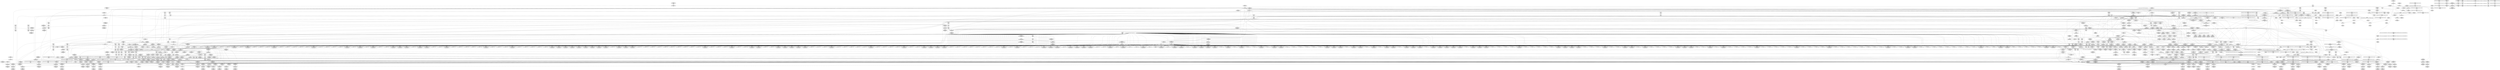 digraph {
	CE0x5280900 [shape=record,shape=Mrecord,label="{CE0x5280900|GLOBAL:selinux_xfrm_alloc_user.__warned|Global_var:selinux_xfrm_alloc_user.__warned}"]
	CE0x52b2480 [shape=record,shape=Mrecord,label="{CE0x52b2480|i64*_getelementptr_inbounds_(_34_x_i64_,_34_x_i64_*___llvm_gcov_ctr20,_i64_0,_i64_31)|*Constant*}"]
	CE0x52a5530 [shape=record,shape=Mrecord,label="{CE0x52a5530|COLLAPSED:_GCMRE___llvm_gcov_ctr21_internal_global_2_x_i64_zeroinitializer:_elem_0:default:}"]
	CE0x5241380 [shape=record,shape=Mrecord,label="{CE0x5241380|864:_%struct.xfrm_sec_ctx*,_:_CME_76,77_}"]
	CE0x527fca0 [shape=record,shape=Mrecord,label="{CE0x527fca0|selinux_xfrm_alloc_user:tmp31|security/selinux/xfrm.c,90|*SummSource*}"]
	CE0x5245c00 [shape=record,shape=Mrecord,label="{CE0x5245c00|864:_%struct.xfrm_sec_ctx*,_:_CME_291,292_}"]
	CE0x5258150 [shape=record,shape=Mrecord,label="{CE0x5258150|i32_0|*Constant*}"]
	CE0x5242890 [shape=record,shape=Mrecord,label="{CE0x5242890|selinux_xfrm_alloc_user:tmp9|security/selinux/xfrm.c,85}"]
	CE0x5251a40 [shape=record,shape=Mrecord,label="{CE0x5251a40|864:_%struct.xfrm_sec_ctx*,_:_CME_73,74_}"]
	CE0x528cd60 [shape=record,shape=Mrecord,label="{CE0x528cd60|i64*_getelementptr_inbounds_(_2_x_i64_,_2_x_i64_*___llvm_gcov_ctr26,_i64_0,_i64_0)|*Constant*|*SummSink*}"]
	CE0x5254270 [shape=record,shape=Mrecord,label="{CE0x5254270|864:_%struct.xfrm_sec_ctx*,_:_CME_208,212_|*MultipleSource*|Function::selinux_xfrm_state_alloc&Arg::x::|security/selinux/xfrm.c,337}"]
	CE0x53201d0 [shape=record,shape=Mrecord,label="{CE0x53201d0|selinux_xfrm_alloc_user:tmp64|security/selinux/xfrm.c,111|*SummSink*}"]
	CE0x5285bf0 [shape=record,shape=Mrecord,label="{CE0x5285bf0|i32_3|*Constant*|*SummSource*}"]
	CE0x52b4df0 [shape=record,shape=Mrecord,label="{CE0x52b4df0|selinux_xfrm_alloc_user:tmp51|security/selinux/xfrm.c,99|*SummSource*}"]
	CE0x5255e60 [shape=record,shape=Mrecord,label="{CE0x5255e60|864:_%struct.xfrm_sec_ctx*,_:_CME_123,124_}"]
	CE0x523fae0 [shape=record,shape=Mrecord,label="{CE0x523fae0|864:_%struct.xfrm_sec_ctx*,_:_CME_496,504_|*MultipleSource*|Function::selinux_xfrm_state_alloc&Arg::x::|security/selinux/xfrm.c,337}"]
	CE0x53127f0 [shape=record,shape=Mrecord,label="{CE0x53127f0|selinux_xfrm_alloc_user:tmp57|security/selinux/xfrm.c,105|*SummSink*}"]
	CE0x52abaa0 [shape=record,shape=Mrecord,label="{CE0x52abaa0|selinux_xfrm_alloc_user:if.then15}"]
	CE0x5251330 [shape=record,shape=Mrecord,label="{CE0x5251330|864:_%struct.xfrm_sec_ctx*,_:_CME_784,788_|*MultipleSource*|Function::selinux_xfrm_state_alloc&Arg::x::|security/selinux/xfrm.c,337}"]
	CE0x52c0160 [shape=record,shape=Mrecord,label="{CE0x52c0160|selinux_xfrm_alloc_user:conv23|security/selinux/xfrm.c,98|*SummSource*}"]
	CE0x5330a80 [shape=record,shape=Mrecord,label="{CE0x5330a80|_call_void_mcount()_#3|*SummSink*}"]
	CE0x528a1f0 [shape=record,shape=Mrecord,label="{CE0x528a1f0|selinux_xfrm_alloc_user:conv|security/selinux/xfrm.c,90}"]
	CE0x52c2f40 [shape=record,shape=Mrecord,label="{CE0x52c2f40|selinux_xfrm_alloc_user:tmp42|*LoadInst*|security/selinux/xfrm.c,94}"]
	CE0x5266730 [shape=record,shape=Mrecord,label="{CE0x5266730|selinux_xfrm_alloc_user:tmp17|security/selinux/xfrm.c,85|*SummSource*}"]
	CE0x5311d60 [shape=record,shape=Mrecord,label="{CE0x5311d60|selinux_xfrm_alloc_user:tmp56|security/selinux/xfrm.c,105|*SummSink*}"]
	CE0x53139f0 [shape=record,shape=Mrecord,label="{CE0x53139f0|selinux_xfrm_alloc_user:ctx_str37|security/selinux/xfrm.c,106}"]
	CE0x52a6a40 [shape=record,shape=Mrecord,label="{CE0x52a6a40|selinux_xfrm_alloc_user:tmp4|security/selinux/xfrm.c,85|*SummSource*}"]
	CE0x527cf00 [shape=record,shape=Mrecord,label="{CE0x527cf00|selinux_xfrm_alloc_user:call40|security/selinux/xfrm.c,107|*SummSink*}"]
	CE0x528f660 [shape=record,shape=Mrecord,label="{CE0x528f660|selinux_xfrm_alloc_user:if.end48|*SummSource*}"]
	CE0x5251b00 [shape=record,shape=Mrecord,label="{CE0x5251b00|864:_%struct.xfrm_sec_ctx*,_:_CME_74,75_}"]
	CE0x525e250 [shape=record,shape=Mrecord,label="{CE0x525e250|864:_%struct.xfrm_sec_ctx*,_:_CME_584,600_|*MultipleSource*|Function::selinux_xfrm_state_alloc&Arg::x::|security/selinux/xfrm.c,337}"]
	CE0x531d700 [shape=record,shape=Mrecord,label="{CE0x531d700|selinux_xfrm_alloc_user:tmp61|security/selinux/xfrm.c,108|*SummSource*}"]
	CE0x52a72e0 [shape=record,shape=Mrecord,label="{CE0x52a72e0|i64*_getelementptr_inbounds_(_2_x_i64_,_2_x_i64_*___llvm_gcov_ctr22,_i64_0,_i64_1)|*Constant*}"]
	CE0x524e2e0 [shape=record,shape=Mrecord,label="{CE0x524e2e0|selinux_xfrm_alloc_user:lor.lhs.false8}"]
	CE0x5276b60 [shape=record,shape=Mrecord,label="{CE0x5276b60|864:_%struct.xfrm_sec_ctx*,_:_CME_105,106_}"]
	CE0x529a4a0 [shape=record,shape=Mrecord,label="{CE0x529a4a0|kmalloc222:bb|*SummSink*}"]
	CE0x5280690 [shape=record,shape=Mrecord,label="{CE0x5280690|selinux_xfrm_alloc_user:tmp7|security/selinux/xfrm.c,85}"]
	CE0x5232c30 [shape=record,shape=Mrecord,label="{CE0x5232c30|i32_40|*Constant*|*SummSource*}"]
	CE0x52c5530 [shape=record,shape=Mrecord,label="{CE0x52c5530|selinux_xfrm_alloc_user:tmp43|security/selinux/xfrm.c,95}"]
	CE0x52aa2d0 [shape=record,shape=Mrecord,label="{CE0x52aa2d0|selinux_xfrm_alloc_user:tmp33|security/selinux/xfrm.c,90}"]
	CE0x5279100 [shape=record,shape=Mrecord,label="{CE0x5279100|864:_%struct.xfrm_sec_ctx*,_:_CME_97,98_}"]
	CE0x523c8f0 [shape=record,shape=Mrecord,label="{CE0x523c8f0|864:_%struct.xfrm_sec_ctx*,_:_CME_162,163_}"]
	CE0x526bea0 [shape=record,shape=Mrecord,label="{CE0x526bea0|_ret_i32_%call,_!dbg_!27715|security/selinux/xfrm.c,337|*SummSource*}"]
	CE0x5252f10 [shape=record,shape=Mrecord,label="{CE0x5252f10|selinux_xfrm_alloc_user:land.lhs.true2}"]
	CE0x527c5b0 [shape=record,shape=Mrecord,label="{CE0x527c5b0|selinux_xfrm_alloc_user:ctx_sid|security/selinux/xfrm.c,107}"]
	CE0x526b240 [shape=record,shape=Mrecord,label="{CE0x526b240|i32_2|*Constant*|*SummSource*}"]
	CE0x5255490 [shape=record,shape=Mrecord,label="{CE0x5255490|864:_%struct.xfrm_sec_ctx*,_:_CME_65,66_}"]
	CE0x5284b20 [shape=record,shape=Mrecord,label="{CE0x5284b20|i32_3|*Constant*}"]
	CE0x52b4eb0 [shape=record,shape=Mrecord,label="{CE0x52b4eb0|selinux_xfrm_alloc_user:tmp51|security/selinux/xfrm.c,99|*SummSink*}"]
	CE0x525e5d0 [shape=record,shape=Mrecord,label="{CE0x525e5d0|864:_%struct.xfrm_sec_ctx*,_:_CME_608,612_|*MultipleSource*|Function::selinux_xfrm_state_alloc&Arg::x::|security/selinux/xfrm.c,337}"]
	CE0x52c4f10 [shape=record,shape=Mrecord,label="{CE0x52c4f10|i64_19|*Constant*}"]
	CE0x53217c0 [shape=record,shape=Mrecord,label="{CE0x53217c0|selinux_xfrm_alloc_user:tmp65|security/selinux/xfrm.c,111}"]
	CE0x65c3650 [shape=record,shape=Mrecord,label="{CE0x65c3650|864:_%struct.xfrm_sec_ctx*,_:_CME_82,83_}"]
	CE0x5336900 [shape=record,shape=Mrecord,label="{CE0x5336900|_ret_void,_!dbg_!27715|./arch/x86/include/asm/atomic.h,94|*SummSource*}"]
	CE0x5322de0 [shape=record,shape=Mrecord,label="{CE0x5322de0|avc_has_perm:entry|*SummSink*}"]
	CE0x5236b80 [shape=record,shape=Mrecord,label="{CE0x5236b80|selinux_xfrm_state_alloc:tmp}"]
	CE0x52b8ea0 [shape=record,shape=Mrecord,label="{CE0x52b8ea0|selinux_xfrm_alloc_user:tmp55|security/selinux/xfrm.c,100}"]
	CE0x524ff40 [shape=record,shape=Mrecord,label="{CE0x524ff40|864:_%struct.xfrm_sec_ctx*,_:_CME_708,709_}"]
	CE0x52c6330 [shape=record,shape=Mrecord,label="{CE0x52c6330|selinux_xfrm_alloc_user:tmp46|security/selinux/xfrm.c,95}"]
	CE0x5243520 [shape=record,shape=Mrecord,label="{CE0x5243520|i32_0|*Constant*|*SummSink*}"]
	CE0x52603d0 [shape=record,shape=Mrecord,label="{CE0x52603d0|_ret_i32_%retval.0,_!dbg_!27815|security/selinux/xfrm.c,123|*SummSink*}"]
	CE0x528ac00 [shape=record,shape=Mrecord,label="{CE0x528ac00|i32_1|*Constant*|*SummSource*}"]
	CE0x52afb70 [shape=record,shape=Mrecord,label="{CE0x52afb70|_call_void_kfree(i8*_%tmp76)_#10,_!dbg_!27813|security/selinux/xfrm.c,121}"]
	CE0x528a350 [shape=record,shape=Mrecord,label="{CE0x528a350|selinux_xfrm_alloc_user:tmp30|*LoadInst*|security/selinux/xfrm.c,90|*SummSink*}"]
	CE0x52881a0 [shape=record,shape=Mrecord,label="{CE0x52881a0|selinux_xfrm_alloc_user:tmp35|*LoadInst*|security/selinux/xfrm.c,91|*SummSink*}"]
	CE0x5289200 [shape=record,shape=Mrecord,label="{CE0x5289200|i64_17|*Constant*|*SummSource*}"]
	CE0x52b7980 [shape=record,shape=Mrecord,label="{CE0x52b7980|selinux_xfrm_alloc_user:conv34|security/selinux/xfrm.c,105}"]
	CE0x528ae70 [shape=record,shape=Mrecord,label="{CE0x528ae70|i64_15|*Constant*}"]
	CE0x5329c00 [shape=record,shape=Mrecord,label="{CE0x5329c00|i64*_getelementptr_inbounds_(_34_x_i64_,_34_x_i64_*___llvm_gcov_ctr20,_i64_0,_i64_30)|*Constant*|*SummSource*}"]
	CE0x5242ce0 [shape=record,shape=Mrecord,label="{CE0x5242ce0|864:_%struct.xfrm_sec_ctx*,_:_CME_77,78_}"]
	CE0x522db60 [shape=record,shape=Mrecord,label="{CE0x522db60|864:_%struct.xfrm_sec_ctx*,_:_CME_185,186_}"]
	CE0x5282430 [shape=record,shape=Mrecord,label="{CE0x5282430|selinux_xfrm_alloc_user:tmp23|security/selinux/xfrm.c,89}"]
	CE0x52616d0 [shape=record,shape=Mrecord,label="{CE0x52616d0|selinux_xfrm_alloc_user:tmp25|security/selinux/xfrm.c,89}"]
	CE0x5287fe0 [shape=record,shape=Mrecord,label="{CE0x5287fe0|selinux_xfrm_alloc_user:tmp35|*LoadInst*|security/selinux/xfrm.c,91|*SummSource*}"]
	CE0x5331660 [shape=record,shape=Mrecord,label="{CE0x5331660|selinux_xfrm_alloc_user:tmp75|security/selinux/xfrm.c,121|*SummSink*}"]
	CE0x523a520 [shape=record,shape=Mrecord,label="{CE0x523a520|864:_%struct.xfrm_sec_ctx*,_:_CME_169,170_}"]
	CE0x5299500 [shape=record,shape=Mrecord,label="{CE0x5299500|selinux_xfrm_alloc_user:tmp16|security/selinux/xfrm.c,85|*SummSink*}"]
	CE0x52c5430 [shape=record,shape=Mrecord,label="{CE0x52c5430|i64_20|*Constant*|*SummSink*}"]
	CE0x5283d40 [shape=record,shape=Mrecord,label="{CE0x5283d40|selinux_xfrm_alloc_user:tmp30|*LoadInst*|security/selinux/xfrm.c,90}"]
	CE0x5289e30 [shape=record,shape=Mrecord,label="{CE0x5289e30|get_current227:tmp2|*SummSink*}"]
	CE0x527b6b0 [shape=record,shape=Mrecord,label="{CE0x527b6b0|selinux_xfrm_alloc_user:tmp13|security/selinux/xfrm.c,85|*SummSource*}"]
	CE0x5260930 [shape=record,shape=Mrecord,label="{CE0x5260930|selinux_xfrm_alloc_user:tmp21|security/selinux/xfrm.c,85|*SummSink*}"]
	CE0x5267f10 [shape=record,shape=Mrecord,label="{CE0x5267f10|864:_%struct.xfrm_sec_ctx*,_:_CME_824,832_|*MultipleSource*|Function::selinux_xfrm_state_alloc&Arg::x::|security/selinux/xfrm.c,337}"]
	CE0x52c3630 [shape=record,shape=Mrecord,label="{CE0x52c3630|selinux_xfrm_alloc_user:tmp42|*LoadInst*|security/selinux/xfrm.c,94|*SummSink*}"]
	CE0x525f7a0 [shape=record,shape=Mrecord,label="{CE0x525f7a0|selinux_xfrm_alloc_user:uctx|Function::selinux_xfrm_alloc_user&Arg::uctx::}"]
	CE0x5286730 [shape=record,shape=Mrecord,label="{CE0x5286730|i64_4|*Constant*}"]
	CE0x531d430 [shape=record,shape=Mrecord,label="{CE0x531d430|selinux_xfrm_alloc_user:tmp61|security/selinux/xfrm.c,108}"]
	CE0x527d840 [shape=record,shape=Mrecord,label="{CE0x527d840|get_current227:tmp1|*SummSource*}"]
	CE0x522e220 [shape=record,shape=Mrecord,label="{CE0x522e220|864:_%struct.xfrm_sec_ctx*,_:_CME_15,16_}"]
	CE0x526c140 [shape=record,shape=Mrecord,label="{CE0x526c140|selinux_xfrm_alloc_user:lor.lhs.false11}"]
	CE0x52bf0d0 [shape=record,shape=Mrecord,label="{CE0x52bf0d0|selinux_xfrm_alloc_user:tmp39|security/selinux/xfrm.c,89|*SummSink*}"]
	CE0x52855e0 [shape=record,shape=Mrecord,label="{CE0x52855e0|selinux_xfrm_alloc_user:tmp66|security/selinux/xfrm.c,113}"]
	CE0x52c1dc0 [shape=record,shape=Mrecord,label="{CE0x52c1dc0|selinux_xfrm_alloc_user:tmp40|security/selinux/xfrm.c,92|*SummSink*}"]
	CE0x52931c0 [shape=record,shape=Mrecord,label="{CE0x52931c0|selinux_xfrm_alloc_user:tmp1|*SummSink*}"]
	CE0x52c0220 [shape=record,shape=Mrecord,label="{CE0x52c0220|selinux_xfrm_alloc_user:conv23|security/selinux/xfrm.c,98|*SummSink*}"]
	CE0x531c840 [shape=record,shape=Mrecord,label="{CE0x531c840|selinux_xfrm_alloc_user:tmp58|security/selinux/xfrm.c,108|*SummSource*}"]
	CE0x5271130 [shape=record,shape=Mrecord,label="{CE0x5271130|864:_%struct.xfrm_sec_ctx*,_:_CME_111,112_}"]
	CE0x5250f50 [shape=record,shape=Mrecord,label="{CE0x5250f50|864:_%struct.xfrm_sec_ctx*,_:_CME_768,776_|*MultipleSource*|Function::selinux_xfrm_state_alloc&Arg::x::|security/selinux/xfrm.c,337}"]
	CE0x5254e60 [shape=record,shape=Mrecord,label="{CE0x5254e60|864:_%struct.xfrm_sec_ctx*,_:_CME_283,284_}"]
	CE0x52c1ce0 [shape=record,shape=Mrecord,label="{CE0x52c1ce0|selinux_xfrm_alloc_user:tmp40|security/selinux/xfrm.c,92}"]
	CE0x5240f20 [shape=record,shape=Mrecord,label="{CE0x5240f20|864:_%struct.xfrm_sec_ctx*,_:_CME_136,137_}"]
	CE0x5259ba0 [shape=record,shape=Mrecord,label="{CE0x5259ba0|864:_%struct.xfrm_sec_ctx*,_:_CME_384,392_|*MultipleSource*|Function::selinux_xfrm_state_alloc&Arg::x::|security/selinux/xfrm.c,337}"]
	CE0x526d7b0 [shape=record,shape=Mrecord,label="{CE0x526d7b0|selinux_xfrm_alloc_user:entry}"]
	CE0x5288be0 [shape=record,shape=Mrecord,label="{CE0x5288be0|selinux_xfrm_alloc_user:cmp13|security/selinux/xfrm.c,91|*SummSource*}"]
	CE0x52a5780 [shape=record,shape=Mrecord,label="{CE0x52a5780|selinux_xfrm_alloc_user:tmp2}"]
	CE0x523a600 [shape=record,shape=Mrecord,label="{CE0x523a600|864:_%struct.xfrm_sec_ctx*,_:_CME_168,169_}"]
	CE0x5241740 [shape=record,shape=Mrecord,label="{CE0x5241740|864:_%struct.xfrm_sec_ctx*,_:_CME_177,178_}"]
	CE0x5290a40 [shape=record,shape=Mrecord,label="{CE0x5290a40|kmalloc222:tmp1}"]
	CE0x5288310 [shape=record,shape=Mrecord,label="{CE0x5288310|selinux_xfrm_alloc_user:conv12|security/selinux/xfrm.c,91}"]
	CE0x52837f0 [shape=record,shape=Mrecord,label="{CE0x52837f0|COLLAPSED:_CMRE:_elem_0::|security/selinux/xfrm.c,90}"]
	CE0x52d92c0 [shape=record,shape=Mrecord,label="{CE0x52d92c0|%struct.xfrm_sec_ctx*_null|*Constant*}"]
	CE0x52895a0 [shape=record,shape=Mrecord,label="{CE0x52895a0|i64_16|*Constant*}"]
	CE0x52b2760 [shape=record,shape=Mrecord,label="{CE0x52b2760|i64*_getelementptr_inbounds_(_34_x_i64_,_34_x_i64_*___llvm_gcov_ctr20,_i64_0,_i64_31)|*Constant*|*SummSink*}"]
	CE0x524bd80 [shape=record,shape=Mrecord,label="{CE0x524bd80|selinux_xfrm_alloc_user:cmp7|security/selinux/xfrm.c,89|*SummSource*}"]
	CE0x53302a0 [shape=record,shape=Mrecord,label="{CE0x53302a0|i64*_getelementptr_inbounds_(_2_x_i64_,_2_x_i64_*___llvm_gcov_ctr21,_i64_0,_i64_0)|*Constant*}"]
	CE0x5330b70 [shape=record,shape=Mrecord,label="{CE0x5330b70|get_current227:tmp4|./arch/x86/include/asm/current.h,14}"]
	CE0x5251cd0 [shape=record,shape=Mrecord,label="{CE0x5251cd0|COLLAPSED:_GCMRE___llvm_gcov_ctr20_internal_global_34_x_i64_zeroinitializer:_elem_0:default:}"]
	CE0x5289680 [shape=record,shape=Mrecord,label="{CE0x5289680|i64_16|*Constant*|*SummSink*}"]
	CE0x5323640 [shape=record,shape=Mrecord,label="{CE0x5323640|avc_has_perm:tsid|Function::avc_has_perm&Arg::tsid::|*SummSource*}"]
	CE0x526d820 [shape=record,shape=Mrecord,label="{CE0x526d820|selinux_xfrm_alloc_user:entry|*SummSource*}"]
	CE0x524c190 [shape=record,shape=Mrecord,label="{CE0x524c190|i64_13|*Constant*|*SummSink*}"]
	CE0x52887d0 [shape=record,shape=Mrecord,label="{CE0x52887d0|selinux_xfrm_alloc_user:conv12|security/selinux/xfrm.c,91|*SummSink*}"]
	CE0x5244b00 [shape=record,shape=Mrecord,label="{CE0x5244b00|864:_%struct.xfrm_sec_ctx*,_:_CME_124,125_}"]
	CE0x5296a40 [shape=record,shape=Mrecord,label="{CE0x5296a40|GLOBAL:atomic_inc221|*Constant*}"]
	CE0x524fd90 [shape=record,shape=Mrecord,label="{CE0x524fd90|864:_%struct.xfrm_sec_ctx*,_:_CME_705,706_}"]
	CE0x5299010 [shape=record,shape=Mrecord,label="{CE0x5299010|%struct.task_struct.1015*_(%struct.task_struct.1015**)*_asm_movq_%gs:$_1:P_,$0_,_r,im,_dirflag_,_fpsr_,_flags_}"]
	CE0x53221a0 [shape=record,shape=Mrecord,label="{CE0x53221a0|selinux_xfrm_alloc_user:call45|security/selinux/xfrm.c,111|*SummSink*}"]
	CE0x5296550 [shape=record,shape=Mrecord,label="{CE0x5296550|atomic_inc221:entry}"]
	CE0x525c010 [shape=record,shape=Mrecord,label="{CE0x525c010|selinux_xfrm_alloc_user:if.end43}"]
	CE0x524a0d0 [shape=record,shape=Mrecord,label="{CE0x524a0d0|i64*_getelementptr_inbounds_(_34_x_i64_,_34_x_i64_*___llvm_gcov_ctr20,_i64_0,_i64_9)|*Constant*|*SummSink*}"]
	CE0x5285470 [shape=record,shape=Mrecord,label="{CE0x5285470|i64_29|*Constant*|*SummSource*}"]
	CE0x5257540 [shape=record,shape=Mrecord,label="{CE0x5257540|864:_%struct.xfrm_sec_ctx*,_:_CME_0,8_|*MultipleSource*|Function::selinux_xfrm_state_alloc&Arg::x::|security/selinux/xfrm.c,337}"]
	CE0x52469d0 [shape=record,shape=Mrecord,label="{CE0x52469d0|864:_%struct.xfrm_sec_ctx*,_:_CME_8,9_}"]
	CE0x5287310 [shape=record,shape=Mrecord,label="{CE0x5287310|selinux_xfrm_alloc_user:if.then47|*SummSource*}"]
	CE0x5246ad0 [shape=record,shape=Mrecord,label="{CE0x5246ad0|selinux_xfrm_alloc_user:if.then|*SummSource*}"]
	CE0x524f230 [shape=record,shape=Mrecord,label="{CE0x524f230|864:_%struct.xfrm_sec_ctx*,_:_CME_680,688_|*MultipleSource*|Function::selinux_xfrm_state_alloc&Arg::x::|security/selinux/xfrm.c,337}"]
	CE0x532f400 [shape=record,shape=Mrecord,label="{CE0x532f400|selinux_xfrm_alloc_user:tmp77|security/selinux/xfrm.c,123}"]
	CE0x532fc60 [shape=record,shape=Mrecord,label="{CE0x532fc60|selinux_xfrm_alloc_user:tmp78|security/selinux/xfrm.c,123|*SummSink*}"]
	CE0x52ba870 [shape=record,shape=Mrecord,label="{CE0x52ba870|selinux_xfrm_alloc_user:ctx_alg30|security/selinux/xfrm.c,103|*SummSink*}"]
	CE0x5250160 [shape=record,shape=Mrecord,label="{CE0x5250160|864:_%struct.xfrm_sec_ctx*,_:_CME_710,711_}"]
	CE0x52b89f0 [shape=record,shape=Mrecord,label="{CE0x52b89f0|selinux_xfrm_alloc_user:tmp54|security/selinux/xfrm.c,100|*SummSink*}"]
	CE0x5267530 [shape=record,shape=Mrecord,label="{CE0x5267530|i64*_getelementptr_inbounds_(_2_x_i64_,_2_x_i64_*___llvm_gcov_ctr21,_i64_0,_i64_1)|*Constant*|*SummSource*}"]
	CE0x5308030 [shape=record,shape=Mrecord,label="{CE0x5308030|_call_void_mcount()_#3}"]
	CE0x5250660 [shape=record,shape=Mrecord,label="{CE0x5250660|864:_%struct.xfrm_sec_ctx*,_:_CME_720,728_|*MultipleSource*|Function::selinux_xfrm_state_alloc&Arg::x::|security/selinux/xfrm.c,337}"]
	CE0x52c5390 [shape=record,shape=Mrecord,label="{CE0x52c5390|i64_20|*Constant*|*SummSource*}"]
	CE0x525e950 [shape=record,shape=Mrecord,label="{CE0x525e950|864:_%struct.xfrm_sec_ctx*,_:_CME_624,628_|*MultipleSource*|Function::selinux_xfrm_state_alloc&Arg::x::|security/selinux/xfrm.c,337}"]
	CE0x525cf40 [shape=record,shape=Mrecord,label="{CE0x525cf40|i8*_getelementptr_inbounds_(_24_x_i8_,_24_x_i8_*_.str244,_i32_0,_i32_0)|*Constant*}"]
	CE0x527f9a0 [shape=record,shape=Mrecord,label="{CE0x527f9a0|i64_14|*Constant*}"]
	CE0x52892c0 [shape=record,shape=Mrecord,label="{CE0x52892c0|i64_17|*Constant*|*SummSink*}"]
	CE0x5329810 [shape=record,shape=Mrecord,label="{CE0x5329810|i64*_getelementptr_inbounds_(_34_x_i64_,_34_x_i64_*___llvm_gcov_ctr20,_i64_0,_i64_30)|*Constant*}"]
	CE0x5243b20 [shape=record,shape=Mrecord,label="{CE0x5243b20|selinux_xfrm_alloc_user:if.end22|*SummSink*}"]
	CE0x5252050 [shape=record,shape=Mrecord,label="{CE0x5252050|864:_%struct.xfrm_sec_ctx*,_:_CME_88,89_}"]
	CE0x5289d50 [shape=record,shape=Mrecord,label="{CE0x5289d50|get_current227:tmp2}"]
	CE0x523bd80 [shape=record,shape=Mrecord,label="{CE0x523bd80|864:_%struct.xfrm_sec_ctx*,_:_CME_548,552_|*MultipleSource*|Function::selinux_xfrm_state_alloc&Arg::x::|security/selinux/xfrm.c,337}"]
	CE0x5283110 [shape=record,shape=Mrecord,label="{CE0x5283110|i64_11|*Constant*|*SummSource*}"]
	CE0x5287ba0 [shape=record,shape=Mrecord,label="{CE0x5287ba0|selinux_xfrm_alloc_user:ctx_alg|security/selinux/xfrm.c,91|*SummSource*}"]
	CE0x5246830 [shape=record,shape=Mrecord,label="{CE0x5246830|selinux_xfrm_alloc_user:if.then42|*SummSource*}"]
	CE0x5246c00 [shape=record,shape=Mrecord,label="{CE0x5246c00|selinux_xfrm_alloc_user:if.then|*SummSink*}"]
	CE0x52a4f10 [shape=record,shape=Mrecord,label="{CE0x52a4f10|i64_2|*Constant*|*SummSource*}"]
	CE0x527dfd0 [shape=record,shape=Mrecord,label="{CE0x527dfd0|i64*_getelementptr_inbounds_(_34_x_i64_,_34_x_i64_*___llvm_gcov_ctr20,_i64_0,_i64_8)|*Constant*|*SummSource*}"]
	CE0x52b79f0 [shape=record,shape=Mrecord,label="{CE0x52b79f0|selinux_xfrm_alloc_user:conv34|security/selinux/xfrm.c,105|*SummSource*}"]
	CE0x5293c10 [shape=record,shape=Mrecord,label="{CE0x5293c10|kmalloc222:tmp1|*SummSink*}"]
	CE0x522e700 [shape=record,shape=Mrecord,label="{CE0x522e700|selinux_xfrm_state_alloc:tmp|*SummSource*}"]
	CE0x524fa70 [shape=record,shape=Mrecord,label="{CE0x524fa70|864:_%struct.xfrm_sec_ctx*,_:_CME_707,708_}"]
	CE0x52c3470 [shape=record,shape=Mrecord,label="{CE0x52c3470|selinux_xfrm_alloc_user:tmp42|*LoadInst*|security/selinux/xfrm.c,94|*SummSource*}"]
	CE0x526a710 [shape=record,shape=Mrecord,label="{CE0x526a710|selinux_xfrm_alloc_user:tmp33|security/selinux/xfrm.c,90|*SummSink*}"]
	CE0x526d570 [shape=record,shape=Mrecord,label="{CE0x526d570|selinux_xfrm_alloc_user:tmp19|security/selinux/xfrm.c,85|*SummSink*}"]
	CE0x52c3c60 [shape=record,shape=Mrecord,label="{CE0x52c3c60|selinux_xfrm_alloc_user:conv17|security/selinux/xfrm.c,94|*SummSink*}"]
	CE0x527ca50 [shape=record,shape=Mrecord,label="{CE0x527ca50|selinux_xfrm_alloc_user:call40|security/selinux/xfrm.c,107}"]
	CE0x52b2cc0 [shape=record,shape=Mrecord,label="{CE0x52b2cc0|selinux_xfrm_alloc_user:tmp72|security/selinux/xfrm.c,116|*SummSink*}"]
	CE0x52b36f0 [shape=record,shape=Mrecord,label="{CE0x52b36f0|%struct.xfrm_sec_ctx*_null|*Constant*|*SummSource*}"]
	CE0x5267750 [shape=record,shape=Mrecord,label="{CE0x5267750|864:_%struct.xfrm_sec_ctx*,_:_CME_792,800_|*MultipleSource*|Function::selinux_xfrm_state_alloc&Arg::x::|security/selinux/xfrm.c,337}"]
	CE0x532ffc0 [shape=record,shape=Mrecord,label="{CE0x532ffc0|get_current227:bb}"]
	CE0x52522d0 [shape=record,shape=Mrecord,label="{CE0x52522d0|864:_%struct.xfrm_sec_ctx*,_:_CME_9,10_}"]
	CE0x52a7d60 [shape=record,shape=Mrecord,label="{CE0x52a7d60|atomic_inc221:tmp1}"]
	CE0x5336190 [shape=record,shape=Mrecord,label="{CE0x5336190|GLOBAL:selinux_xfrm_refcount|Global_var:selinux_xfrm_refcount|*SummSource*}"]
	CE0x526dbe0 [shape=record,shape=Mrecord,label="{CE0x526dbe0|selinux_xfrm_state_alloc:uctx|Function::selinux_xfrm_state_alloc&Arg::uctx::}"]
	CE0x531c560 [shape=record,shape=Mrecord,label="{CE0x531c560|i64_25|*Constant*}"]
	CE0x52854e0 [shape=record,shape=Mrecord,label="{CE0x52854e0|i64_29|*Constant*|*SummSink*}"]
	CE0x531fc90 [shape=record,shape=Mrecord,label="{CE0x531fc90|4:_i32,_:_CR_16,20_|*MultipleSource*|security/selinux/xfrm.c,85|security/selinux/xfrm.c,85|security/selinux/xfrm.c,111}"]
	CE0x5294780 [shape=record,shape=Mrecord,label="{CE0x5294780|selinux_xfrm_alloc_user:tmp11|security/selinux/xfrm.c,85|*SummSink*}"]
	CE0x531d2c0 [shape=record,shape=Mrecord,label="{CE0x531d2c0|selinux_xfrm_alloc_user:tmp60|security/selinux/xfrm.c,108|*SummSink*}"]
	CE0x52b4680 [shape=record,shape=Mrecord,label="{CE0x52b4680|i64_22|*Constant*|*SummSource*}"]
	CE0x5312b70 [shape=record,shape=Mrecord,label="{CE0x5312b70|selinux_xfrm_alloc_user:conv34|security/selinux/xfrm.c,105}"]
	CE0x52886a0 [shape=record,shape=Mrecord,label="{CE0x52886a0|selinux_xfrm_alloc_user:conv12|security/selinux/xfrm.c,91|*SummSource*}"]
	CE0x524fed0 [shape=record,shape=Mrecord,label="{CE0x524fed0|864:_%struct.xfrm_sec_ctx*,_:_CME_706,707_}"]
	CE0x531ccc0 [shape=record,shape=Mrecord,label="{CE0x531ccc0|selinux_xfrm_alloc_user:tmp59|security/selinux/xfrm.c,108|*SummSource*}"]
	CE0x5331430 [shape=record,shape=Mrecord,label="{CE0x5331430|selinux_xfrm_alloc_user:tmp75|security/selinux/xfrm.c,121}"]
	CE0x5329e70 [shape=record,shape=Mrecord,label="{CE0x5329e70|i64*_getelementptr_inbounds_(_34_x_i64_,_34_x_i64_*___llvm_gcov_ctr20,_i64_0,_i64_30)|*Constant*|*SummSink*}"]
	CE0x52382f0 [shape=record,shape=Mrecord,label="{CE0x52382f0|i64*_getelementptr_inbounds_(_2_x_i64_,_2_x_i64_*___llvm_gcov_ctr10,_i64_0,_i64_1)|*Constant*|*SummSource*}"]
	CE0x5294470 [shape=record,shape=Mrecord,label="{CE0x5294470|i64*_getelementptr_inbounds_(_2_x_i64_,_2_x_i64_*___llvm_gcov_ctr26,_i64_0,_i64_1)|*Constant*|*SummSink*}"]
	CE0x52bed40 [shape=record,shape=Mrecord,label="{CE0x52bed40|selinux_xfrm_alloc_user:tmp39|security/selinux/xfrm.c,89}"]
	CE0x52a4530 [shape=record,shape=Mrecord,label="{CE0x52a4530|i64*_getelementptr_inbounds_(_2_x_i64_,_2_x_i64_*___llvm_gcov_ctr22,_i64_0,_i64_1)|*Constant*|*SummSink*}"]
	CE0x5260710 [shape=record,shape=Mrecord,label="{CE0x5260710|selinux_xfrm_alloc_user:cmp|security/selinux/xfrm.c,89|*SummSource*}"]
	CE0x5314810 [shape=record,shape=Mrecord,label="{CE0x5314810|selinux_xfrm_alloc_user:ctx_str39|security/selinux/xfrm.c,107|*SummSink*}"]
	CE0x5313040 [shape=record,shape=Mrecord,label="{CE0x5313040|selinux_xfrm_alloc_user:idxprom|security/selinux/xfrm.c,106|*SummSink*}"]
	CE0x526cf10 [shape=record,shape=Mrecord,label="{CE0x526cf10|selinux_xfrm_alloc_user:tmp19|security/selinux/xfrm.c,85}"]
	CE0x525d190 [shape=record,shape=Mrecord,label="{CE0x525d190|i8*_getelementptr_inbounds_(_24_x_i8_,_24_x_i8_*_.str244,_i32_0,_i32_0)|*Constant*|*SummSource*}"]
	CE0x527e690 [shape=record,shape=Mrecord,label="{CE0x527e690|selinux_xfrm_alloc_user:tmp16|security/selinux/xfrm.c,85}"]
	CE0x65c3590 [shape=record,shape=Mrecord,label="{CE0x65c3590|864:_%struct.xfrm_sec_ctx*,_:_CME_81,82_}"]
	CE0x52a6f90 [shape=record,shape=Mrecord,label="{CE0x52a6f90|GLOBAL:__llvm_gcov_ctr20|Global_var:__llvm_gcov_ctr20|*SummSource*}"]
	CE0x5269080 [shape=record,shape=Mrecord,label="{CE0x5269080|GLOBAL:selinux_xfrm_alloc_user|*Constant*|*SummSource*}"]
	CE0x52ba6f0 [shape=record,shape=Mrecord,label="{CE0x52ba6f0|selinux_xfrm_alloc_user:ctx_alg30|security/selinux/xfrm.c,103|*SummSource*}"]
	CE0x52640f0 [shape=record,shape=Mrecord,label="{CE0x52640f0|i32_22|*Constant*|*SummSink*}"]
	CE0x5251c60 [shape=record,shape=Mrecord,label="{CE0x5251c60|selinux_xfrm_alloc_user:tmp}"]
	CE0x5261140 [shape=record,shape=Mrecord,label="{CE0x5261140|selinux_xfrm_alloc_user:tmp24|security/selinux/xfrm.c,89}"]
	CE0x5314690 [shape=record,shape=Mrecord,label="{CE0x5314690|i8_0|*Constant*|*SummSink*}"]
	CE0x524c560 [shape=record,shape=Mrecord,label="{CE0x524c560|i64_12|*Constant*}"]
	CE0x5257c20 [shape=record,shape=Mrecord,label="{CE0x5257c20|864:_%struct.xfrm_sec_ctx*,_:_CME_278,279_}"]
	CE0x52b4270 [shape=record,shape=Mrecord,label="{CE0x52b4270|i64_23|*Constant*|*SummSink*}"]
	CE0x5323a80 [shape=record,shape=Mrecord,label="{CE0x5323a80|i16_39|*Constant*|*SummSource*}"]
	CE0x524e350 [shape=record,shape=Mrecord,label="{CE0x524e350|selinux_xfrm_alloc_user:lor.lhs.false8|*SummSource*}"]
	CE0x526c730 [shape=record,shape=Mrecord,label="{CE0x526c730|COLLAPSED:_GCMRE_current_task_external_global_%struct.task_struct*:_elem_0::|security/selinux/xfrm.c,85}"]
	CE0x52a8ca0 [shape=record,shape=Mrecord,label="{CE0x52a8ca0|selinux_xfrm_alloc_user:tmp8|security/selinux/xfrm.c,85|*SummSink*}"]
	CE0x525fe20 [shape=record,shape=Mrecord,label="{CE0x525fe20|_ret_i32_%retval.0,_!dbg_!27815|security/selinux/xfrm.c,123}"]
	CE0x52a97a0 [shape=record,shape=Mrecord,label="{CE0x52a97a0|selinux_xfrm_alloc_user:if.end16}"]
	CE0x5284030 [shape=record,shape=Mrecord,label="{CE0x5284030|kmalloc222:tmp2|*SummSink*}"]
	CE0x5336970 [shape=record,shape=Mrecord,label="{CE0x5336970|_ret_void,_!dbg_!27715|./arch/x86/include/asm/atomic.h,94|*SummSink*}"]
	CE0x528b740 [shape=record,shape=Mrecord,label="{CE0x528b740|i32_0|*Constant*}"]
	CE0x52afda0 [shape=record,shape=Mrecord,label="{CE0x52afda0|_call_void_kfree(i8*_%tmp76)_#10,_!dbg_!27813|security/selinux/xfrm.c,121|*SummSink*}"]
	CE0x52ae4d0 [shape=record,shape=Mrecord,label="{CE0x52ae4d0|i64*_getelementptr_inbounds_(_2_x_i64_,_2_x_i64_*___llvm_gcov_ctr26,_i64_0,_i64_0)|*Constant*|*SummSource*}"]
	CE0x5249f00 [shape=record,shape=Mrecord,label="{CE0x5249f00|i64*_getelementptr_inbounds_(_34_x_i64_,_34_x_i64_*___llvm_gcov_ctr20,_i64_0,_i64_9)|*Constant*}"]
	CE0x522eed0 [shape=record,shape=Mrecord,label="{CE0x522eed0|864:_%struct.xfrm_sec_ctx*,_:_CME_11,12_}"]
	CE0x526cfd0 [shape=record,shape=Mrecord,label="{CE0x526cfd0|selinux_xfrm_alloc_user:tmp19|security/selinux/xfrm.c,85|*SummSource*}"]
	CE0x528bcb0 [shape=record,shape=Mrecord,label="{CE0x528bcb0|i64_15|*Constant*|*SummSource*}"]
	CE0x5293910 [shape=record,shape=Mrecord,label="{CE0x5293910|selinux_xfrm_alloc_user:do.end|*SummSource*}"]
	CE0x53220e0 [shape=record,shape=Mrecord,label="{CE0x53220e0|selinux_xfrm_alloc_user:call45|security/selinux/xfrm.c,111|*SummSource*}"]
	CE0x52825c0 [shape=record,shape=Mrecord,label="{CE0x52825c0|selinux_xfrm_alloc_user:tmp22|security/selinux/xfrm.c,89|*SummSource*}"]
	CE0x5253410 [shape=record,shape=Mrecord,label="{CE0x5253410|864:_%struct.xfrm_sec_ctx*,_:_CME_100,101_}"]
	CE0x528d680 [shape=record,shape=Mrecord,label="{CE0x528d680|GLOBAL:get_current227|*Constant*}"]
	CE0x52a98a0 [shape=record,shape=Mrecord,label="{CE0x52a98a0|selinux_xfrm_alloc_user:if.end16|*SummSource*}"]
	CE0x5260d60 [shape=record,shape=Mrecord,label="{CE0x5260d60|%struct.xfrm_sec_ctx**_null|*Constant*|*SummSource*}"]
	CE0x5266c40 [shape=record,shape=Mrecord,label="{CE0x5266c40|selinux_xfrm_alloc_user:tmp18|security/selinux/xfrm.c,85|*SummSink*}"]
	CE0x52620c0 [shape=record,shape=Mrecord,label="{CE0x52620c0|%struct.xfrm_user_sec_ctx*_null|*Constant*|*SummSink*}"]
	CE0x524d370 [shape=record,shape=Mrecord,label="{CE0x524d370|selinux_xfrm_alloc_user:tmp28|security/selinux/xfrm.c,89|*SummSource*}"]
	CE0x528d040 [shape=record,shape=Mrecord,label="{CE0x528d040|kmalloc222:tmp|*SummSource*}"]
	CE0x5313b20 [shape=record,shape=Mrecord,label="{CE0x5313b20|selinux_xfrm_alloc_user:ctx_str37|security/selinux/xfrm.c,106|*SummSource*}"]
	CE0x52448a0 [shape=record,shape=Mrecord,label="{CE0x52448a0|864:_%struct.xfrm_sec_ctx*,_:_CME_32,40_|*MultipleSource*|Function::selinux_xfrm_state_alloc&Arg::x::|security/selinux/xfrm.c,337}"]
	CE0x5286550 [shape=record,shape=Mrecord,label="{CE0x5286550|selinux_xfrm_alloc_user:tobool1|security/selinux/xfrm.c,85|*SummSource*}"]
	CE0x5293610 [shape=record,shape=Mrecord,label="{CE0x5293610|i64*_getelementptr_inbounds_(_2_x_i64_,_2_x_i64_*___llvm_gcov_ctr21,_i64_0,_i64_0)|*Constant*|*SummSource*}"]
	CE0x523d830 [shape=record,shape=Mrecord,label="{CE0x523d830|864:_%struct.xfrm_sec_ctx*,_:_CME_190,191_}"]
	CE0x526cb80 [shape=record,shape=Mrecord,label="{CE0x526cb80|selinux_xfrm_alloc_user:cred|security/selinux/xfrm.c,85|*SummSink*}"]
	CE0x531c060 [shape=record,shape=Mrecord,label="{CE0x531c060|i64_26|*Constant*|*SummSource*}"]
	CE0x52b7220 [shape=record,shape=Mrecord,label="{CE0x52b7220|selinux_xfrm_alloc_user:ctx_len32|security/selinux/xfrm.c,104|*SummSink*}"]
	CE0x5259d30 [shape=record,shape=Mrecord,label="{CE0x5259d30|864:_%struct.xfrm_sec_ctx*,_:_CME_392,400_|*MultipleSource*|Function::selinux_xfrm_state_alloc&Arg::x::|security/selinux/xfrm.c,337}"]
	CE0x52a06f0 [shape=record,shape=Mrecord,label="{CE0x52a06f0|i64*_getelementptr_inbounds_(_2_x_i64_,_2_x_i64_*___llvm_gcov_ctr22,_i64_0,_i64_1)|*Constant*|*SummSource*}"]
	CE0x524ad70 [shape=record,shape=Mrecord,label="{CE0x524ad70|864:_%struct.xfrm_sec_ctx*,_:_CME_175,176_}"]
	CE0x5238a80 [shape=record,shape=Mrecord,label="{CE0x5238a80|i64_1|*Constant*}"]
	CE0x527b1a0 [shape=record,shape=Mrecord,label="{CE0x527b1a0|i64*_getelementptr_inbounds_(_34_x_i64_,_34_x_i64_*___llvm_gcov_ctr20,_i64_0,_i64_6)|*Constant*|*SummSink*}"]
	CE0x52b6b20 [shape=record,shape=Mrecord,label="{CE0x52b6b20|selinux_xfrm_alloc_user:conv31|security/selinux/xfrm.c,104|*SummSink*}"]
	CE0x52c5b30 [shape=record,shape=Mrecord,label="{CE0x52c5b30|selinux_xfrm_alloc_user:tmp44|security/selinux/xfrm.c,95|*SummSource*}"]
	CE0x5285400 [shape=record,shape=Mrecord,label="{CE0x5285400|i64_29|*Constant*}"]
	CE0x5287760 [shape=record,shape=Mrecord,label="{CE0x5287760|i64*_getelementptr_inbounds_(_2_x_i64_,_2_x_i64_*___llvm_gcov_ctr21,_i64_0,_i64_0)|*Constant*|*SummSink*}"]
	CE0x5283990 [shape=record,shape=Mrecord,label="{CE0x5283990|selinux_xfrm_alloc_user:ctx_doi|security/selinux/xfrm.c,90|*SummSink*}"]
	CE0x52399a0 [shape=record,shape=Mrecord,label="{CE0x52399a0|i64_1|*Constant*|*SummSink*}"]
	CE0x5269fa0 [shape=record,shape=Mrecord,label="{CE0x5269fa0|i64_28|*Constant*}"]
	CE0x5261c10 [shape=record,shape=Mrecord,label="{CE0x5261c10|%struct.xfrm_user_sec_ctx*_null|*Constant*}"]
	CE0x524b940 [shape=record,shape=Mrecord,label="{CE0x524b940|i64_13|*Constant*}"]
	CE0x526c900 [shape=record,shape=Mrecord,label="{CE0x526c900|selinux_xfrm_alloc_user:cred|security/selinux/xfrm.c,85|*SummSource*}"]
	CE0x52b33e0 [shape=record,shape=Mrecord,label="{CE0x52b33e0|selinux_xfrm_alloc_user:tmp49|security/selinux/xfrm.c,98|*SummSink*}"]
	CE0x5245980 [shape=record,shape=Mrecord,label="{CE0x5245980|864:_%struct.xfrm_sec_ctx*,_:_CME_289,290_}"]
	CE0x523f390 [shape=record,shape=Mrecord,label="{CE0x523f390|864:_%struct.xfrm_sec_ctx*,_:_CME_12,13_}"]
	CE0x525d580 [shape=record,shape=Mrecord,label="{CE0x525d580|GLOBAL:lockdep_rcu_suspicious|*Constant*|*SummSink*}"]
	CE0x52b9b60 [shape=record,shape=Mrecord,label="{CE0x52b9b60|selinux_xfrm_alloc_user:ctx_doi29|security/selinux/xfrm.c,102|*SummSink*}"]
	CE0x523e590 [shape=record,shape=Mrecord,label="{CE0x523e590|864:_%struct.xfrm_sec_ctx*,_:_CME_336,344_|*MultipleSource*|Function::selinux_xfrm_state_alloc&Arg::x::|security/selinux/xfrm.c,337}"]
	CE0x52502a0 [shape=record,shape=Mrecord,label="{CE0x52502a0|864:_%struct.xfrm_sec_ctx*,_:_CME_711,712_}"]
	CE0x52b0650 [shape=record,shape=Mrecord,label="{CE0x52b0650|i32_-22|*Constant*}"]
	CE0x528edf0 [shape=record,shape=Mrecord,label="{CE0x528edf0|selinux_xfrm_alloc_user:call|security/selinux/xfrm.c,85|*SummSource*}"]
	CE0x52999e0 [shape=record,shape=Mrecord,label="{CE0x52999e0|i8_1|*Constant*|*SummSource*}"]
	CE0x5268e20 [shape=record,shape=Mrecord,label="{CE0x5268e20|GLOBAL:selinux_xfrm_alloc_user|*Constant*}"]
	CE0x5267b30 [shape=record,shape=Mrecord,label="{CE0x5267b30|864:_%struct.xfrm_sec_ctx*,_:_CME_808,816_|*MultipleSource*|Function::selinux_xfrm_state_alloc&Arg::x::|security/selinux/xfrm.c,337}"]
	CE0x5258040 [shape=record,shape=Mrecord,label="{CE0x5258040|selinux_xfrm_alloc_user:call|security/selinux/xfrm.c,85|*SummSink*}"]
	CE0x5239e70 [shape=record,shape=Mrecord,label="{CE0x5239e70|i64*_getelementptr_inbounds_(_2_x_i64_,_2_x_i64_*___llvm_gcov_ctr10,_i64_0,_i64_0)|*Constant*}"]
	CE0x524ce60 [shape=record,shape=Mrecord,label="{CE0x524ce60|selinux_xfrm_alloc_user:tmp27|security/selinux/xfrm.c,89|*SummSink*}"]
	CE0x52897b0 [shape=record,shape=Mrecord,label="{CE0x52897b0|selinux_xfrm_alloc_user:tmp36|security/selinux/xfrm.c,89}"]
	CE0x5312110 [shape=record,shape=Mrecord,label="{CE0x5312110|selinux_xfrm_alloc_user:arrayidx|security/selinux/xfrm.c,105|*SummSource*}"]
	CE0x5252550 [shape=record,shape=Mrecord,label="{CE0x5252550|_call_void_mcount()_#3|*SummSink*}"]
	CE0x5328ba0 [shape=record,shape=Mrecord,label="{CE0x5328ba0|selinux_xfrm_alloc_user:tmp67|security/selinux/xfrm.c,113|*SummSource*}"]
	CE0x5295950 [shape=record,shape=Mrecord,label="{CE0x5295950|selinux_xfrm_alloc_user:tmp73|security/selinux/xfrm.c,116|*SummSource*}"]
	CE0x5242bb0 [shape=record,shape=Mrecord,label="{CE0x5242bb0|864:_%struct.xfrm_sec_ctx*,_:_CME_70,71_}"]
	CE0x523fd20 [shape=record,shape=Mrecord,label="{CE0x523fd20|864:_%struct.xfrm_sec_ctx*,_:_CME_134,135_}"]
	CE0x5244c80 [shape=record,shape=Mrecord,label="{CE0x5244c80|864:_%struct.xfrm_sec_ctx*,_:_CME_126,127_}"]
	CE0x5254c40 [shape=record,shape=Mrecord,label="{CE0x5254c40|864:_%struct.xfrm_sec_ctx*,_:_CME_282,283_}"]
	CE0x52686d0 [shape=record,shape=Mrecord,label="{CE0x52686d0|864:_%struct.xfrm_sec_ctx*,_:_CME_856,864_|*MultipleSource*|Function::selinux_xfrm_state_alloc&Arg::x::|security/selinux/xfrm.c,337}"]
	CE0x52a57f0 [shape=record,shape=Mrecord,label="{CE0x52a57f0|selinux_xfrm_alloc_user:tmp2|*SummSource*}"]
	CE0x5330e80 [shape=record,shape=Mrecord,label="{CE0x5330e80|selinux_xfrm_alloc_user:tmp74|security/selinux/xfrm.c,121|*SummSink*}"]
	CE0x52bf670 [shape=record,shape=Mrecord,label="{CE0x52bf670|i64*_getelementptr_inbounds_(_34_x_i64_,_34_x_i64_*___llvm_gcov_ctr20,_i64_0,_i64_18)|*Constant*|*SummSource*}"]
	CE0x52a4ce0 [shape=record,shape=Mrecord,label="{CE0x52a4ce0|i64_0|*Constant*}"]
	CE0x52c66c0 [shape=record,shape=Mrecord,label="{CE0x52c66c0|selinux_xfrm_alloc_user:tmp46|security/selinux/xfrm.c,95|*SummSink*}"]
	CE0x5297b90 [shape=record,shape=Mrecord,label="{CE0x5297b90|GLOBAL:security_context_to_sid|*Constant*}"]
	CE0x52be600 [shape=record,shape=Mrecord,label="{CE0x52be600|selinux_xfrm_alloc_user:tmp37|security/selinux/xfrm.c,89|*SummSink*}"]
	CE0x5254a30 [shape=record,shape=Mrecord,label="{CE0x5254a30|864:_%struct.xfrm_sec_ctx*,_:_CME_67,68_}"]
	CE0x52b3c30 [shape=record,shape=Mrecord,label="{CE0x52b3c30|selinux_xfrm_alloc_user:tobool26|security/selinux/xfrm.c,99|*SummSource*}"]
	CE0x5241870 [shape=record,shape=Mrecord,label="{CE0x5241870|864:_%struct.xfrm_sec_ctx*,_:_CME_181,182_}"]
	CE0x532eeb0 [shape=record,shape=Mrecord,label="{CE0x532eeb0|i64*_getelementptr_inbounds_(_34_x_i64_,_34_x_i64_*___llvm_gcov_ctr20,_i64_0,_i64_33)|*Constant*|*SummSource*}"]
	CE0x52be160 [shape=record,shape=Mrecord,label="{CE0x52be160|kmalloc222:call|include/linux/slab.h,429|*SummSink*}"]
	"CONST[source:0(mediator),value:2(dynamic)][purpose:{subject}][SrcIdx:3]"
	CE0x53232e0 [shape=record,shape=Mrecord,label="{CE0x53232e0|avc_has_perm:ssid|Function::avc_has_perm&Arg::ssid::|*SummSource*}"]
	CE0x6eaf480 [shape=record,shape=Mrecord,label="{CE0x6eaf480|864:_%struct.xfrm_sec_ctx*,_:_CME_91,92_}"]
	CE0x5293480 [shape=record,shape=Mrecord,label="{CE0x5293480|i64_1|*Constant*}"]
	CE0x53075d0 [shape=record,shape=Mrecord,label="{CE0x53075d0|kmalloc222:bb|*SummSource*}"]
	CE0x52a5370 [shape=record,shape=Mrecord,label="{CE0x52a5370|%struct.task_struct.1015*_(%struct.task_struct.1015**)*_asm_movq_%gs:$_1:P_,$0_,_r,im,_dirflag_,_fpsr_,_flags_|*SummSource*}"]
	CE0x5265670 [shape=record,shape=Mrecord,label="{CE0x5265670|selinux_xfrm_alloc_user:lor.lhs.false11|*SummSink*}"]
	CE0x52a8170 [shape=record,shape=Mrecord,label="{CE0x52a8170|selinux_xfrm_alloc_user:tmp5|security/selinux/xfrm.c,85}"]
	CE0x52c5160 [shape=record,shape=Mrecord,label="{CE0x52c5160|selinux_xfrm_alloc_user:tmp44|security/selinux/xfrm.c,95}"]
	CE0x52b0e70 [shape=record,shape=Mrecord,label="{CE0x52b0e70|i32_-12|*Constant*|*SummSink*}"]
	CE0x5289dc0 [shape=record,shape=Mrecord,label="{CE0x5289dc0|get_current227:tmp2|*SummSource*}"]
	CE0x52898d0 [shape=record,shape=Mrecord,label="{CE0x52898d0|selinux_xfrm_alloc_user:tmp36|security/selinux/xfrm.c,89|*SummSource*}"]
	CE0x52d8a40 [shape=record,shape=Mrecord,label="{CE0x52d8a40|kmalloc222:size|Function::kmalloc222&Arg::size::|*SummSink*}"]
	CE0x5289c50 [shape=record,shape=Mrecord,label="{CE0x5289c50|atomic_inc221:tmp3|*SummSink*}"]
	CE0x5282f10 [shape=record,shape=Mrecord,label="{CE0x5282f10|selinux_xfrm_alloc_user:cmp|security/selinux/xfrm.c,89|*SummSink*}"]
	CE0x523f8f0 [shape=record,shape=Mrecord,label="{CE0x523f8f0|864:_%struct.xfrm_sec_ctx*,_:_CME_488,492_|*MultipleSource*|Function::selinux_xfrm_state_alloc&Arg::x::|security/selinux/xfrm.c,337}"]
	CE0x524f710 [shape=record,shape=Mrecord,label="{CE0x524f710|864:_%struct.xfrm_sec_ctx*,_:_CME_701,702_}"]
	CE0x52439a0 [shape=record,shape=Mrecord,label="{CE0x52439a0|selinux_xfrm_alloc_user:if.end22|*SummSource*}"]
	CE0x525ee10 [shape=record,shape=Mrecord,label="{CE0x525ee10|selinux_xfrm_alloc_user:if.then42|*SummSink*}"]
	CE0x5241ef0 [shape=record,shape=Mrecord,label="{CE0x5241ef0|864:_%struct.xfrm_sec_ctx*,_:_CME_17,18_}"]
	CE0x5323f90 [shape=record,shape=Mrecord,label="{CE0x5323f90|avc_has_perm:tclass|Function::avc_has_perm&Arg::tclass::|*SummSink*}"]
	CE0x527df60 [shape=record,shape=Mrecord,label="{CE0x527df60|i64*_getelementptr_inbounds_(_34_x_i64_,_34_x_i64_*___llvm_gcov_ctr20,_i64_0,_i64_8)|*Constant*}"]
	CE0x5323770 [shape=record,shape=Mrecord,label="{CE0x5323770|avc_has_perm:tsid|Function::avc_has_perm&Arg::tsid::|*SummSink*}"]
	CE0x525d3d0 [shape=record,shape=Mrecord,label="{CE0x525d3d0|GLOBAL:lockdep_rcu_suspicious|*Constant*}"]
	CE0x5298aa0 [shape=record,shape=Mrecord,label="{CE0x5298aa0|selinux_xfrm_alloc_user:security|security/selinux/xfrm.c,85|*SummSink*}"]
	CE0x5244050 [shape=record,shape=Mrecord,label="{CE0x5244050|selinux_xfrm_state_alloc:tmp2|*SummSource*}"]
	CE0x52a8b30 [shape=record,shape=Mrecord,label="{CE0x52a8b30|selinux_xfrm_alloc_user:tmp8|security/selinux/xfrm.c,85|*SummSource*}"]
	CE0x523c0d0 [shape=record,shape=Mrecord,label="{CE0x523c0d0|864:_%struct.xfrm_sec_ctx*,_:_CME_132,133_}"]
	CE0x52a82d0 [shape=record,shape=Mrecord,label="{CE0x52a82d0|selinux_xfrm_alloc_user:tmp5|security/selinux/xfrm.c,85|*SummSource*}"]
	CE0x5238450 [shape=record,shape=Mrecord,label="{CE0x5238450|selinux_xfrm_state_alloc:tmp|*SummSink*}"]
	CE0x5241110 [shape=record,shape=Mrecord,label="{CE0x5241110|864:_%struct.xfrm_sec_ctx*,_:_CME_138,139_}"]
	CE0x522daa0 [shape=record,shape=Mrecord,label="{CE0x522daa0|864:_%struct.xfrm_sec_ctx*,_:_CME_184,185_}"]
	CE0x525e440 [shape=record,shape=Mrecord,label="{CE0x525e440|864:_%struct.xfrm_sec_ctx*,_:_CME_600,608_|*MultipleSource*|Function::selinux_xfrm_state_alloc&Arg::x::|security/selinux/xfrm.c,337}"]
	CE0x523c390 [shape=record,shape=Mrecord,label="{CE0x523c390|selinux_xfrm_state_alloc:bb}"]
	CE0x52981d0 [shape=record,shape=Mrecord,label="{CE0x52981d0|selinux_xfrm_alloc_user:tobool41|security/selinux/xfrm.c,108}"]
	CE0x53246e0 [shape=record,shape=Mrecord,label="{CE0x53246e0|%struct.common_audit_data.1017*_null|*Constant*|*SummSource*}"]
	CE0x5293810 [shape=record,shape=Mrecord,label="{CE0x5293810|selinux_xfrm_alloc_user:do.end}"]
	CE0x531d970 [shape=record,shape=Mrecord,label="{CE0x531d970|i64*_getelementptr_inbounds_(_34_x_i64_,_34_x_i64_*___llvm_gcov_ctr20,_i64_0,_i64_27)|*Constant*}"]
	CE0x52aa060 [shape=record,shape=Mrecord,label="{CE0x52aa060|selinux_xfrm_alloc_user:tmp32|security/selinux/xfrm.c,90|*SummSource*}"]
	CE0x5323440 [shape=record,shape=Mrecord,label="{CE0x5323440|avc_has_perm:tsid|Function::avc_has_perm&Arg::tsid::}"]
	CE0x5241050 [shape=record,shape=Mrecord,label="{CE0x5241050|864:_%struct.xfrm_sec_ctx*,_:_CME_137,138_}"]
	CE0x5255220 [shape=record,shape=Mrecord,label="{CE0x5255220|864:_%struct.xfrm_sec_ctx*,_:_CME_286,287_}"]
	CE0x52824a0 [shape=record,shape=Mrecord,label="{CE0x52824a0|selinux_xfrm_alloc_user:tmp22|security/selinux/xfrm.c,89}"]
	CE0x52462e0 [shape=record,shape=Mrecord,label="{CE0x52462e0|864:_%struct.xfrm_sec_ctx*,_:_CME_304,312_|*MultipleSource*|Function::selinux_xfrm_state_alloc&Arg::x::|security/selinux/xfrm.c,337}"]
	CE0x5283f50 [shape=record,shape=Mrecord,label="{CE0x5283f50|kmalloc222:tmp2}"]
	CE0x6eaf540 [shape=record,shape=Mrecord,label="{CE0x6eaf540|864:_%struct.xfrm_sec_ctx*,_:_CME_92,93_}"]
	CE0x52b2be0 [shape=record,shape=Mrecord,label="{CE0x52b2be0|selinux_xfrm_alloc_user:tmp72|security/selinux/xfrm.c,116}"]
	CE0x4adb030 [shape=record,shape=Mrecord,label="{CE0x4adb030|864:_%struct.xfrm_sec_ctx*,_:_CME_93,94_}"]
	CE0x52aafb0 [shape=record,shape=Mrecord,label="{CE0x52aafb0|_call_void_mcount()_#3}"]
	CE0x52982d0 [shape=record,shape=Mrecord,label="{CE0x52982d0|selinux_xfrm_alloc_user:tobool41|security/selinux/xfrm.c,108|*SummSource*}"]
	CE0x52affc0 [shape=record,shape=Mrecord,label="{CE0x52affc0|GLOBAL:kfree|*Constant*|*SummSource*}"]
	CE0x52c2fb0 [shape=record,shape=Mrecord,label="{CE0x52c2fb0|selinux_xfrm_alloc_user:ctx_len|security/selinux/xfrm.c,94}"]
	CE0x52c1780 [shape=record,shape=Mrecord,label="{CE0x52c1780|selinux_xfrm_alloc_user:call25|security/selinux/xfrm.c,98}"]
	CE0x53365d0 [shape=record,shape=Mrecord,label="{CE0x53365d0|atomic_inc221:v|Function::atomic_inc221&Arg::v::|*SummSink*}"]
	CE0x52c7330 [shape=record,shape=Mrecord,label="{CE0x52c7330|selinux_xfrm_alloc_user:tmp47|security/selinux/xfrm.c,96|*SummSource*}"]
	CE0x52909d0 [shape=record,shape=Mrecord,label="{CE0x52909d0|kmalloc222:tmp|*SummSink*}"]
	CE0x52ad3e0 [shape=record,shape=Mrecord,label="{CE0x52ad3e0|void_(i32*,_i32*)*_asm_sideeffect_.pushsection_.smp_locks,_22a_22_0A.balign_4_0A.long_671f_-_._0A.popsection_0A671:_0A_09lock_incl_$0_,_*m,*m,_dirflag_,_fpsr_,_flags_|*SummSource*}"]
	CE0x525bdc0 [shape=record,shape=Mrecord,label="{CE0x525bdc0|selinux_xfrm_alloc_user:bb|*SummSource*}"]
	CE0x52b14d0 [shape=record,shape=Mrecord,label="{CE0x52b14d0|selinux_xfrm_alloc_user:tmp70|security/selinux/xfrm.c,114|*SummSource*}"]
	CE0x5312970 [shape=record,shape=Mrecord,label="{CE0x5312970|i32_1|*Constant*}"]
	CE0x5245840 [shape=record,shape=Mrecord,label="{CE0x5245840|864:_%struct.xfrm_sec_ctx*,_:_CME_288,289_}"]
	CE0x532f4e0 [shape=record,shape=Mrecord,label="{CE0x532f4e0|selinux_xfrm_alloc_user:tmp77|security/selinux/xfrm.c,123|*SummSink*}"]
	CE0x523d6b0 [shape=record,shape=Mrecord,label="{CE0x523d6b0|864:_%struct.xfrm_sec_ctx*,_:_CME_188,189_}"]
	CE0x5260080 [shape=record,shape=Mrecord,label="{CE0x5260080|selinux_xfrm_alloc_user:gfp|Function::selinux_xfrm_alloc_user&Arg::gfp::|*SummSource*}"]
	CE0x524fc50 [shape=record,shape=Mrecord,label="{CE0x524fc50|864:_%struct.xfrm_sec_ctx*,_:_CME_704,705_}"]
	CE0x5314560 [shape=record,shape=Mrecord,label="{CE0x5314560|i8_0|*Constant*|*SummSource*}"]
	CE0x5287ac0 [shape=record,shape=Mrecord,label="{CE0x5287ac0|selinux_xfrm_alloc_user:tmp35|*LoadInst*|security/selinux/xfrm.c,91}"]
	CE0x528e180 [shape=record,shape=Mrecord,label="{CE0x528e180|i32_78|*Constant*}"]
	CE0x5253310 [shape=record,shape=Mrecord,label="{CE0x5253310|864:_%struct.xfrm_sec_ctx*,_:_CME_40,48_|*MultipleSource*|Function::selinux_xfrm_state_alloc&Arg::x::|security/selinux/xfrm.c,337}"]
	CE0x5330030 [shape=record,shape=Mrecord,label="{CE0x5330030|get_current227:bb|*SummSource*}"]
	CE0x52932e0 [shape=record,shape=Mrecord,label="{CE0x52932e0|atomic_inc221:tmp2|*SummSink*}"]
	CE0x5311ed0 [shape=record,shape=Mrecord,label="{CE0x5311ed0|selinux_xfrm_alloc_user:arrayidx|security/selinux/xfrm.c,105}"]
	CE0x5312f10 [shape=record,shape=Mrecord,label="{CE0x5312f10|selinux_xfrm_alloc_user:idxprom|security/selinux/xfrm.c,106}"]
	CE0x53362f0 [shape=record,shape=Mrecord,label="{CE0x53362f0|atomic_inc221:v|Function::atomic_inc221&Arg::v::}"]
	CE0x52a8000 [shape=record,shape=Mrecord,label="{CE0x52a8000|selinux_xfrm_alloc_user:tmp6|security/selinux/xfrm.c,85}"]
	CE0x52ae010 [shape=record,shape=Mrecord,label="{CE0x52ae010|_call_void_mcount()_#3|*SummSink*}"]
	CE0x523f160 [shape=record,shape=Mrecord,label="{CE0x523f160|selinux_xfrm_state_alloc:tmp2}"]
	CE0x52c37a0 [shape=record,shape=Mrecord,label="{CE0x52c37a0|selinux_xfrm_alloc_user:conv17|security/selinux/xfrm.c,94}"]
	CE0x52527f0 [shape=record,shape=Mrecord,label="{CE0x52527f0|selinux_xfrm_state_alloc:tmp1}"]
	CE0x52c61c0 [shape=record,shape=Mrecord,label="{CE0x52c61c0|selinux_xfrm_alloc_user:tmp45|security/selinux/xfrm.c,95|*SummSink*}"]
	CE0x5281be0 [shape=record,shape=Mrecord,label="{CE0x5281be0|selinux_xfrm_alloc_user:tmp20|security/selinux/xfrm.c,85}"]
	CE0x52b43e0 [shape=record,shape=Mrecord,label="{CE0x52b43e0|i64_22|*Constant*|*SummSink*}"]
	CE0x528dd60 [shape=record,shape=Mrecord,label="{CE0x528dd60|get_current227:entry}"]
	CE0x5241800 [shape=record,shape=Mrecord,label="{CE0x5241800|864:_%struct.xfrm_sec_ctx*,_:_CME_178,179_}"]
	CE0x52667a0 [shape=record,shape=Mrecord,label="{CE0x52667a0|selinux_xfrm_alloc_user:tmp17|security/selinux/xfrm.c,85|*SummSink*}"]
	CE0x526abe0 [shape=record,shape=Mrecord,label="{CE0x526abe0|selinux_xfrm_alloc_user:tmp34|security/selinux/xfrm.c,90|*SummSink*}"]
	CE0x5232e10 [shape=record,shape=Mrecord,label="{CE0x5232e10|selinux_xfrm_state_alloc:tmp3|*SummSource*}"]
	CE0x524abf0 [shape=record,shape=Mrecord,label="{CE0x524abf0|864:_%struct.xfrm_sec_ctx*,_:_CME_173,174_}"]
	CE0x5242e10 [shape=record,shape=Mrecord,label="{CE0x5242e10|864:_%struct.xfrm_sec_ctx*,_:_CME_79,80_}"]
	CE0x5249300 [shape=record,shape=Mrecord,label="{CE0x5249300|selinux_xfrm_state_alloc:tmp3}"]
	CE0x524f040 [shape=record,shape=Mrecord,label="{CE0x524f040|864:_%struct.xfrm_sec_ctx*,_:_CME_672,680_|*MultipleSource*|Function::selinux_xfrm_state_alloc&Arg::x::|security/selinux/xfrm.c,337}"]
	CE0x527fa10 [shape=record,shape=Mrecord,label="{CE0x527fa10|i64_14|*Constant*|*SummSource*}"]
	CE0x525b100 [shape=record,shape=Mrecord,label="{CE0x525b100|864:_%struct.xfrm_sec_ctx*,_:_CME_256,264_|*MultipleSource*|Function::selinux_xfrm_state_alloc&Arg::x::|security/selinux/xfrm.c,337}"]
	CE0x5284200 [shape=record,shape=Mrecord,label="{CE0x5284200|selinux_xfrm_alloc_user:tmp29|security/selinux/xfrm.c,89}"]
	CE0x522ee20 [shape=record,shape=Mrecord,label="{CE0x522ee20|864:_%struct.xfrm_sec_ctx*,_:_CME_166,167_}"]
	CE0x5251d40 [shape=record,shape=Mrecord,label="{CE0x5251d40|selinux_xfrm_alloc_user:tmp|*SummSource*}"]
	CE0x5242760 [shape=record,shape=Mrecord,label="{CE0x5242760|i64_5|*Constant*|*SummSink*}"]
	CE0x52be1f0 [shape=record,shape=Mrecord,label="{CE0x52be1f0|_call_void_mcount()_#3}"]
	CE0x52a99a0 [shape=record,shape=Mrecord,label="{CE0x52a99a0|selinux_xfrm_alloc_user:if.end16|*SummSink*}"]
	CE0x522e5a0 [shape=record,shape=Mrecord,label="{CE0x522e5a0|selinux_xfrm_state_alloc:x|Function::selinux_xfrm_state_alloc&Arg::x::|*SummSource*}"]
	CE0x5269a80 [shape=record,shape=Mrecord,label="{CE0x5269a80|selinux_xfrm_alloc_user:tobool46|security/selinux/xfrm.c,113|*SummSink*}"]
	CE0x52893e0 [shape=record,shape=Mrecord,label="{CE0x52893e0|selinux_xfrm_alloc_user:tmp37|security/selinux/xfrm.c,89}"]
	CE0x5322710 [shape=record,shape=Mrecord,label="{CE0x5322710|i32_(i32,_i32,_i16,_i32,_%struct.common_audit_data.1017*)*_bitcast_(i32_(i32,_i32,_i16,_i32,_%struct.common_audit_data.495*)*_avc_has_perm_to_i32_(i32,_i32,_i16,_i32,_%struct.common_audit_data.1017*)*)|*Constant*|*SummSink*}"]
	CE0x53244a0 [shape=record,shape=Mrecord,label="{CE0x53244a0|avc_has_perm:requested|Function::avc_has_perm&Arg::requested::|*SummSink*}"]
	CE0x5268ca0 [shape=record,shape=Mrecord,label="{CE0x5268ca0|selinux_xfrm_state_alloc:call|security/selinux/xfrm.c,337|*SummSource*}"]
	CE0x526ff70 [shape=record,shape=Mrecord,label="{CE0x526ff70|864:_%struct.xfrm_sec_ctx*,_:_CME_114,115_}"]
	CE0x524ab30 [shape=record,shape=Mrecord,label="{CE0x524ab30|864:_%struct.xfrm_sec_ctx*,_:_CME_172,173_}"]
	CE0x5241680 [shape=record,shape=Mrecord,label="{CE0x5241680|864:_%struct.xfrm_sec_ctx*,_:_CME_176,177_}"]
	CE0x5249570 [shape=record,shape=Mrecord,label="{CE0x5249570|i32_85|*Constant*|*SummSink*}"]
	CE0x52b0d40 [shape=record,shape=Mrecord,label="{CE0x52b0d40|i32_-12|*Constant*}"]
	CE0x532f470 [shape=record,shape=Mrecord,label="{CE0x532f470|selinux_xfrm_alloc_user:tmp77|security/selinux/xfrm.c,123|*SummSource*}"]
	CE0x528f880 [shape=record,shape=Mrecord,label="{CE0x528f880|selinux_xfrm_alloc_user:if.then47}"]
	CE0x527cd40 [shape=record,shape=Mrecord,label="{CE0x527cd40|selinux_xfrm_alloc_user:call40|security/selinux/xfrm.c,107|*SummSource*}"]
	CE0x52c3020 [shape=record,shape=Mrecord,label="{CE0x52c3020|selinux_xfrm_alloc_user:ctx_len|security/selinux/xfrm.c,94|*SummSource*}"]
	CE0x52a6b50 [shape=record,shape=Mrecord,label="{CE0x52a6b50|selinux_xfrm_alloc_user:tmp4|security/selinux/xfrm.c,85|*SummSink*}"]
	CE0x524f900 [shape=record,shape=Mrecord,label="{CE0x524f900|864:_%struct.xfrm_sec_ctx*,_:_CME_700,701_}"]
	CE0x527fdb0 [shape=record,shape=Mrecord,label="{CE0x527fdb0|selinux_xfrm_alloc_user:tmp31|security/selinux/xfrm.c,90|*SummSink*}"]
	CE0x52b1460 [shape=record,shape=Mrecord,label="{CE0x52b1460|selinux_xfrm_alloc_user:tmp70|security/selinux/xfrm.c,114}"]
	CE0x52435c0 [shape=record,shape=Mrecord,label="{CE0x52435c0|864:_%struct.xfrm_sec_ctx*,_:_CME_150,151_}"]
	CE0x5242a80 [shape=record,shape=Mrecord,label="{CE0x5242a80|864:_%struct.xfrm_sec_ctx*,_:_CME_68,69_}"]
	CE0x52518c0 [shape=record,shape=Mrecord,label="{CE0x52518c0|864:_%struct.xfrm_sec_ctx*,_:_CME_133,134_}"]
	CE0x524c770 [shape=record,shape=Mrecord,label="{CE0x524c770|selinux_xfrm_alloc_user:tmp26|security/selinux/xfrm.c,89}"]
	CE0x52b31c0 [shape=record,shape=Mrecord,label="{CE0x52b31c0|selinux_xfrm_alloc_user:tmp49|security/selinux/xfrm.c,98}"]
	CE0x5256010 [shape=record,shape=Mrecord,label="{CE0x5256010|selinux_xfrm_state_alloc:entry|*SummSource*}"]
	CE0x52946c0 [shape=record,shape=Mrecord,label="{CE0x52946c0|selinux_xfrm_alloc_user:tmp11|security/selinux/xfrm.c,85}"]
	CE0x52b4fd0 [shape=record,shape=Mrecord,label="{CE0x52b4fd0|selinux_xfrm_alloc_user:tmp52|security/selinux/xfrm.c,99}"]
	CE0x52a67c0 [shape=record,shape=Mrecord,label="{CE0x52a67c0|_call_void_asm_sideeffect_.pushsection_.smp_locks,_22a_22_0A.balign_4_0A.long_671f_-_._0A.popsection_0A671:_0A_09lock_incl_$0_,_*m,*m,_dirflag_,_fpsr_,_flags_(i32*_%counter,_i32*_%counter)_#3,_!dbg_!27713,_!srcloc_!27714|./arch/x86/include/asm/atomic.h,92|*SummSink*}"]
	CE0x5323ef0 [shape=record,shape=Mrecord,label="{CE0x5323ef0|avc_has_perm:tclass|Function::avc_has_perm&Arg::tclass::|*SummSource*}"]
	CE0x5268ab0 [shape=record,shape=Mrecord,label="{CE0x5268ab0|864:_%struct.xfrm_sec_ctx*,_:_CME_872,880_|*MultipleSource*|Function::selinux_xfrm_state_alloc&Arg::x::|security/selinux/xfrm.c,337}"]
	CE0x525c5b0 [shape=record,shape=Mrecord,label="{CE0x525c5b0|selinux_xfrm_alloc_user:tmp14|security/selinux/xfrm.c,85|*SummSource*}"]
	CE0x524b230 [shape=record,shape=Mrecord,label="{CE0x524b230|864:_%struct.xfrm_sec_ctx*,_:_CME_224,228_|*MultipleSource*|Function::selinux_xfrm_state_alloc&Arg::x::|security/selinux/xfrm.c,337}"]
	CE0x5253120 [shape=record,shape=Mrecord,label="{CE0x5253120|selinux_xfrm_alloc_user:land.lhs.true2|*SummSink*}"]
	CE0x5298430 [shape=record,shape=Mrecord,label="{CE0x5298430|selinux_xfrm_alloc_user:tobool41|security/selinux/xfrm.c,108|*SummSink*}"]
	CE0x5284580 [shape=record,shape=Mrecord,label="{CE0x5284580|selinux_xfrm_alloc_user:tmp29|security/selinux/xfrm.c,89|*SummSink*}"]
	CE0x524bc20 [shape=record,shape=Mrecord,label="{CE0x524bc20|selinux_xfrm_alloc_user:cmp7|security/selinux/xfrm.c,89}"]
	CE0x5260010 [shape=record,shape=Mrecord,label="{CE0x5260010|selinux_xfrm_alloc_user:gfp|Function::selinux_xfrm_alloc_user&Arg::gfp::}"]
	CE0x526bbb0 [shape=record,shape=Mrecord,label="{CE0x526bbb0|selinux_xfrm_alloc_user:if.then27|*SummSink*}"]
	CE0x5256370 [shape=record,shape=Mrecord,label="{CE0x5256370|selinux_xfrm_alloc_user:tobool|security/selinux/xfrm.c,85}"]
	CE0x52619a0 [shape=record,shape=Mrecord,label="{CE0x52619a0|selinux_xfrm_alloc_user:tmp25|security/selinux/xfrm.c,89|*SummSource*}"]
	CE0x52c22f0 [shape=record,shape=Mrecord,label="{CE0x52c22f0|selinux_xfrm_alloc_user:tmp41|security/selinux/xfrm.c,92}"]
	CE0x52a7bf0 [shape=record,shape=Mrecord,label="{CE0x52a7bf0|atomic_inc221:tmp|*SummSink*}"]
	CE0x525c240 [shape=record,shape=Mrecord,label="{CE0x525c240|864:_%struct.xfrm_sec_ctx*,_:_CME_16,17_}"]
	CE0x52c2560 [shape=record,shape=Mrecord,label="{CE0x52c2560|selinux_xfrm_alloc_user:tmp41|security/selinux/xfrm.c,92|*SummSink*}"]
	CE0x524fb50 [shape=record,shape=Mrecord,label="{CE0x524fb50|864:_%struct.xfrm_sec_ctx*,_:_CME_703,704_}"]
	CE0x52952f0 [shape=record,shape=Mrecord,label="{CE0x52952f0|_call_void_mcount()_#3|*SummSource*}"]
	CE0x5257840 [shape=record,shape=Mrecord,label="{CE0x5257840|864:_%struct.xfrm_sec_ctx*,_:_CME_274,276_|*MultipleSource*|Function::selinux_xfrm_state_alloc&Arg::x::|security/selinux/xfrm.c,337}"]
	CE0x52aaad0 [shape=record,shape=Mrecord,label="{CE0x52aaad0|i64*_getelementptr_inbounds_(_34_x_i64_,_34_x_i64_*___llvm_gcov_ctr20,_i64_0,_i64_8)|*Constant*|*SummSink*}"]
	CE0x5267120 [shape=record,shape=Mrecord,label="{CE0x5267120|selinux_xfrm_alloc_user:call4|security/selinux/xfrm.c,85|*SummSource*}"]
	CE0x52c6ed0 [shape=record,shape=Mrecord,label="{CE0x52c6ed0|i64*_getelementptr_inbounds_(_34_x_i64_,_34_x_i64_*___llvm_gcov_ctr20,_i64_0,_i64_21)|*Constant*|*SummSink*}"]
	CE0x5240080 [shape=record,shape=Mrecord,label="{CE0x5240080|864:_%struct.xfrm_sec_ctx*,_:_CME_119,120_}"]
	CE0x5331af0 [shape=record,shape=Mrecord,label="{CE0x5331af0|selinux_xfrm_alloc_user:tmp76|security/selinux/xfrm.c,121|*SummSink*}"]
	CE0x53309e0 [shape=record,shape=Mrecord,label="{CE0x53309e0|_call_void_mcount()_#3|*SummSource*}"]
	CE0x5273570 [shape=record,shape=Mrecord,label="{CE0x5273570|864:_%struct.xfrm_sec_ctx*,_:_CME_85,86_}"]
	CE0x532f150 [shape=record,shape=Mrecord,label="{CE0x532f150|i64*_getelementptr_inbounds_(_34_x_i64_,_34_x_i64_*___llvm_gcov_ctr20,_i64_0,_i64_33)|*Constant*|*SummSink*}"]
	CE0x52564c0 [shape=record,shape=Mrecord,label="{CE0x52564c0|selinux_xfrm_alloc_user:tobool|security/selinux/xfrm.c,85|*SummSink*}"]
	CE0x527b720 [shape=record,shape=Mrecord,label="{CE0x527b720|selinux_xfrm_alloc_user:tmp13|security/selinux/xfrm.c,85|*SummSink*}"]
	CE0x52c8740 [shape=record,shape=Mrecord,label="{CE0x52c8740|kmalloc222:size|Function::kmalloc222&Arg::size::}"]
	CE0x52c7ea0 [shape=record,shape=Mrecord,label="{CE0x52c7ea0|GLOBAL:kmalloc222|*Constant*}"]
	CE0x5298ee0 [shape=record,shape=Mrecord,label="{CE0x5298ee0|get_current227:tmp4|./arch/x86/include/asm/current.h,14|*SummSource*}"]
	CE0x523db30 [shape=record,shape=Mrecord,label="{CE0x523db30|864:_%struct.xfrm_sec_ctx*,_:_CME_194,196_|*MultipleSource*|Function::selinux_xfrm_state_alloc&Arg::x::|security/selinux/xfrm.c,337}"]
	CE0x5311640 [shape=record,shape=Mrecord,label="{CE0x5311640|_call_void_asm_sideeffect_.pushsection_.smp_locks,_22a_22_0A.balign_4_0A.long_671f_-_._0A.popsection_0A671:_0A_09lock_incl_$0_,_*m,*m,_dirflag_,_fpsr_,_flags_(i32*_%counter,_i32*_%counter)_#3,_!dbg_!27713,_!srcloc_!27714|./arch/x86/include/asm/atomic.h,92}"]
	CE0x5248d40 [shape=record,shape=Mrecord,label="{CE0x5248d40|selinux_xfrm_alloc_user:tmp10|security/selinux/xfrm.c,85|*SummSource*}"]
	CE0x524f970 [shape=record,shape=Mrecord,label="{CE0x524f970|864:_%struct.xfrm_sec_ctx*,_:_CME_699,700_}"]
	CE0x525c9c0 [shape=record,shape=Mrecord,label="{CE0x525c9c0|selinux_xfrm_state_alloc:tmp3|*SummSink*}"]
	CE0x5250980 [shape=record,shape=Mrecord,label="{CE0x5250980|864:_%struct.xfrm_sec_ctx*,_:_CME_736,740_|*MultipleSource*|Function::selinux_xfrm_state_alloc&Arg::x::|security/selinux/xfrm.c,337}"]
	CE0x524e690 [shape=record,shape=Mrecord,label="{CE0x524e690|864:_%struct.xfrm_sec_ctx*,_:_CME_632,636_|*MultipleSource*|Function::selinux_xfrm_state_alloc&Arg::x::|security/selinux/xfrm.c,337}"]
	CE0x524b400 [shape=record,shape=Mrecord,label="{CE0x524b400|864:_%struct.xfrm_sec_ctx*,_:_CME_228,232_|*MultipleSource*|Function::selinux_xfrm_state_alloc&Arg::x::|security/selinux/xfrm.c,337}"]
	CE0x5254bd0 [shape=record,shape=Mrecord,label="{CE0x5254bd0|864:_%struct.xfrm_sec_ctx*,_:_CME_280,281_}"]
	CE0x52d8e30 [shape=record,shape=Mrecord,label="{CE0x52d8e30|kmalloc222:flags|Function::kmalloc222&Arg::flags::|*SummSink*}"]
	CE0x52503e0 [shape=record,shape=Mrecord,label="{CE0x52503e0|selinux_xfrm_state_alloc:call|security/selinux/xfrm.c,337}"]
	CE0x5314190 [shape=record,shape=Mrecord,label="{CE0x5314190|selinux_xfrm_alloc_user:arrayidx38|security/selinux/xfrm.c,106|*SummSink*}"]
	CE0x5294bc0 [shape=record,shape=Mrecord,label="{CE0x5294bc0|selinux_xfrm_alloc_user:tmp12|security/selinux/xfrm.c,85|*SummSource*}"]
	CE0x52c73a0 [shape=record,shape=Mrecord,label="{CE0x52c73a0|selinux_xfrm_alloc_user:tmp47|security/selinux/xfrm.c,96|*SummSink*}"]
	CE0x715d970 [shape=record,shape=Mrecord,label="{CE0x715d970|864:_%struct.xfrm_sec_ctx*,_:_CME_83,84_}"]
	CE0x526c7a0 [shape=record,shape=Mrecord,label="{CE0x526c7a0|i32_78|*Constant*|*SummSink*}"]
	CE0x5276c20 [shape=record,shape=Mrecord,label="{CE0x5276c20|864:_%struct.xfrm_sec_ctx*,_:_CME_101,102_}"]
	CE0x525b870 [shape=record,shape=Mrecord,label="{CE0x525b870|864:_%struct.xfrm_sec_ctx*,_:_CME_270,271_|*MultipleSource*|Function::selinux_xfrm_state_alloc&Arg::x::|security/selinux/xfrm.c,337}"]
	CE0x526ab20 [shape=record,shape=Mrecord,label="{CE0x526ab20|selinux_xfrm_alloc_user:tmp34|security/selinux/xfrm.c,90|*SummSource*}"]
	CE0x715da30 [shape=record,shape=Mrecord,label="{CE0x715da30|864:_%struct.xfrm_sec_ctx*,_:_CME_84,85_}"]
	CE0x5251790 [shape=record,shape=Mrecord,label="{CE0x5251790|864:_%struct.xfrm_sec_ctx*,_:_CME_129,130_}"]
	CE0x5259210 [shape=record,shape=Mrecord,label="{CE0x5259210|864:_%struct.xfrm_sec_ctx*,_:_CME_142,143_}"]
	CE0x5320010 [shape=record,shape=Mrecord,label="{CE0x5320010|selinux_xfrm_alloc_user:tmp64|security/selinux/xfrm.c,111|*SummSource*}"]
	CE0x523a420 [shape=record,shape=Mrecord,label="{CE0x523a420|864:_%struct.xfrm_sec_ctx*,_:_CME_163,164_}"]
	CE0x53300f0 [shape=record,shape=Mrecord,label="{CE0x53300f0|get_current227:bb|*SummSink*}"]
	CE0x5247570 [shape=record,shape=Mrecord,label="{CE0x5247570|864:_%struct.xfrm_sec_ctx*,_:_CME_198,200_|*MultipleSource*|Function::selinux_xfrm_state_alloc&Arg::x::|security/selinux/xfrm.c,337}"]
	CE0x5251850 [shape=record,shape=Mrecord,label="{CE0x5251850|864:_%struct.xfrm_sec_ctx*,_:_CME_130,131_}"]
	CE0x5283fc0 [shape=record,shape=Mrecord,label="{CE0x5283fc0|kmalloc222:tmp2|*SummSource*}"]
	CE0x52844c0 [shape=record,shape=Mrecord,label="{CE0x52844c0|selinux_xfrm_alloc_user:tmp29|security/selinux/xfrm.c,89|*SummSource*}"]
	CE0x5281d80 [shape=record,shape=Mrecord,label="{CE0x5281d80|selinux_xfrm_alloc_user:tmp20|security/selinux/xfrm.c,85|*SummSource*}"]
	CE0x5294c80 [shape=record,shape=Mrecord,label="{CE0x5294c80|selinux_xfrm_alloc_user:tmp12|security/selinux/xfrm.c,85|*SummSink*}"]
	CE0x53319c0 [shape=record,shape=Mrecord,label="{CE0x53319c0|selinux_xfrm_alloc_user:tmp76|security/selinux/xfrm.c,121}"]
	CE0x522dc20 [shape=record,shape=Mrecord,label="{CE0x522dc20|864:_%struct.xfrm_sec_ctx*,_:_CME_186,187_}"]
	CE0x52b37e0 [shape=record,shape=Mrecord,label="{CE0x52b37e0|%struct.xfrm_sec_ctx*_null|*Constant*|*SummSink*}"]
	CE0x531c770 [shape=record,shape=Mrecord,label="{CE0x531c770|selinux_xfrm_alloc_user:tmp58|security/selinux/xfrm.c,108}"]
	CE0x525f910 [shape=record,shape=Mrecord,label="{CE0x525f910|selinux_xfrm_alloc_user:uctx|Function::selinux_xfrm_alloc_user&Arg::uctx::|*SummSource*}"]
	CE0x52b98f0 [shape=record,shape=Mrecord,label="{CE0x52b98f0|selinux_xfrm_alloc_user:ctx_doi29|security/selinux/xfrm.c,102}"]
	CE0x5249af0 [shape=record,shape=Mrecord,label="{CE0x5249af0|i8*_getelementptr_inbounds_(_45_x_i8_,_45_x_i8_*_.str1245,_i32_0,_i32_0)|*Constant*|*SummSink*}"]
	CE0x5328c60 [shape=record,shape=Mrecord,label="{CE0x5328c60|selinux_xfrm_alloc_user:tmp67|security/selinux/xfrm.c,113|*SummSink*}"]
	CE0x53125a0 [shape=record,shape=Mrecord,label="{CE0x53125a0|selinux_xfrm_alloc_user:tmp57|security/selinux/xfrm.c,105|*SummSource*}"]
	CE0x529a680 [shape=record,shape=Mrecord,label="{CE0x529a680|i64*_getelementptr_inbounds_(_2_x_i64_,_2_x_i64_*___llvm_gcov_ctr26,_i64_0,_i64_0)|*Constant*}"]
	CE0x5289b80 [shape=record,shape=Mrecord,label="{CE0x5289b80|atomic_inc221:tmp3|*SummSource*}"]
	CE0x52b62a0 [shape=record,shape=Mrecord,label="{CE0x52b62a0|i64*_getelementptr_inbounds_(_34_x_i64_,_34_x_i64_*___llvm_gcov_ctr20,_i64_0,_i64_24)|*Constant*|*SummSource*}"]
	CE0x5254100 [shape=record,shape=Mrecord,label="{CE0x5254100|864:_%struct.xfrm_sec_ctx*,_:_CME_204,205_|*MultipleSource*|Function::selinux_xfrm_state_alloc&Arg::x::|security/selinux/xfrm.c,337}"]
	CE0x52682f0 [shape=record,shape=Mrecord,label="{CE0x52682f0|864:_%struct.xfrm_sec_ctx*,_:_CME_840,848_|*MultipleSource*|Function::selinux_xfrm_state_alloc&Arg::x::|security/selinux/xfrm.c,337}"]
	CE0x52d89a0 [shape=record,shape=Mrecord,label="{CE0x52d89a0|kmalloc222:size|Function::kmalloc222&Arg::size::|*SummSource*}"]
	CE0x52c5bf0 [shape=record,shape=Mrecord,label="{CE0x52c5bf0|selinux_xfrm_alloc_user:tmp44|security/selinux/xfrm.c,95|*SummSink*}"]
	CE0x52600f0 [shape=record,shape=Mrecord,label="{CE0x52600f0|selinux_xfrm_alloc_user:gfp|Function::selinux_xfrm_alloc_user&Arg::gfp::|*SummSink*}"]
	CE0x52c0e10 [shape=record,shape=Mrecord,label="{CE0x52c0e10|selinux_xfrm_alloc_user:add|security/selinux/xfrm.c,98|*SummSource*}"]
	CE0x5246150 [shape=record,shape=Mrecord,label="{CE0x5246150|864:_%struct.xfrm_sec_ctx*,_:_CME_300,304_|*MultipleSource*|Function::selinux_xfrm_state_alloc&Arg::x::|security/selinux/xfrm.c,337}"]
	CE0x523b7b0 [shape=record,shape=Mrecord,label="{CE0x523b7b0|864:_%struct.xfrm_sec_ctx*,_:_CME_528,536_|*MultipleSource*|Function::selinux_xfrm_state_alloc&Arg::x::|security/selinux/xfrm.c,337}"]
	CE0x526a880 [shape=record,shape=Mrecord,label="{CE0x526a880|selinux_xfrm_alloc_user:tmp34|security/selinux/xfrm.c,90}"]
	CE0x52449f0 [shape=record,shape=Mrecord,label="{CE0x52449f0|i64*_getelementptr_inbounds_(_2_x_i64_,_2_x_i64_*___llvm_gcov_ctr21,_i64_0,_i64_1)|*Constant*}"]
	CE0x523d8f0 [shape=record,shape=Mrecord,label="{CE0x523d8f0|864:_%struct.xfrm_sec_ctx*,_:_CME_191,192_}"]
	CE0x5271070 [shape=record,shape=Mrecord,label="{CE0x5271070|864:_%struct.xfrm_sec_ctx*,_:_CME_115,116_}"]
	CE0x528e540 [shape=record,shape=Mrecord,label="{CE0x528e540|_ret_%struct.task_struct.1015*_%tmp4,_!dbg_!27714|./arch/x86/include/asm/current.h,14|*SummSink*}"]
	CE0x526db20 [shape=record,shape=Mrecord,label="{CE0x526db20|selinux_xfrm_alloc_user:ctxp|Function::selinux_xfrm_alloc_user&Arg::ctxp::|*SummSink*}"]
	CE0x524f5f0 [shape=record,shape=Mrecord,label="{CE0x524f5f0|864:_%struct.xfrm_sec_ctx*,_:_CME_697,698_}"]
	CE0x5322aa0 [shape=record,shape=Mrecord,label="{CE0x5322aa0|avc_has_perm:entry|*SummSource*}"]
	CE0x527beb0 [shape=record,shape=Mrecord,label="{CE0x527beb0|kmalloc222:tmp3|*SummSink*}"]
	CE0x52526e0 [shape=record,shape=Mrecord,label="{CE0x52526e0|selinux_xfrm_state_alloc:entry|*SummSink*}"]
	CE0x5296270 [shape=record,shape=Mrecord,label="{CE0x5296270|_call_void_atomic_inc221(%struct.atomic_t*_selinux_xfrm_refcount)_#10,_!dbg_!27810|security/selinux/xfrm.c,117}"]
	CE0x52a6950 [shape=record,shape=Mrecord,label="{CE0x52a6950|void_(i32*,_i32*)*_asm_sideeffect_.pushsection_.smp_locks,_22a_22_0A.balign_4_0A.long_671f_-_._0A.popsection_0A671:_0A_09lock_incl_$0_,_*m,*m,_dirflag_,_fpsr_,_flags_|*SummSink*}"]
	CE0x531f580 [shape=record,shape=Mrecord,label="{CE0x531f580|4:_i32,_:_CR_4,8_|*MultipleSource*|security/selinux/xfrm.c,85|security/selinux/xfrm.c,85|security/selinux/xfrm.c,111}"]
	CE0x52ac8b0 [shape=record,shape=Mrecord,label="{CE0x52ac8b0|get_current227:tmp3}"]
	CE0x528cf60 [shape=record,shape=Mrecord,label="{CE0x528cf60|kmalloc222:tmp}"]
	CE0x528fda0 [shape=record,shape=Mrecord,label="{CE0x528fda0|i64_1|*Constant*}"]
	CE0x5242fb0 [shape=record,shape=Mrecord,label="{CE0x5242fb0|selinux_xfrm_alloc_user:tmp6|security/selinux/xfrm.c,85|*SummSink*}"]
	CE0x52d8b50 [shape=record,shape=Mrecord,label="{CE0x52d8b50|kmalloc222:flags|Function::kmalloc222&Arg::flags::}"]
	CE0x52b8910 [shape=record,shape=Mrecord,label="{CE0x52b8910|selinux_xfrm_alloc_user:tmp54|security/selinux/xfrm.c,100}"]
	CE0x527b930 [shape=record,shape=Mrecord,label="{CE0x527b930|selinux_xfrm_alloc_user:tmp14|security/selinux/xfrm.c,85}"]
	CE0x52a7720 [shape=record,shape=Mrecord,label="{CE0x52a7720|selinux_xfrm_alloc_user:tmp3}"]
	CE0x52614a0 [shape=record,shape=Mrecord,label="{CE0x52614a0|selinux_xfrm_alloc_user:tmp24|security/selinux/xfrm.c,89|*SummSource*}"]
	CE0x5253540 [shape=record,shape=Mrecord,label="{CE0x5253540|864:_%struct.xfrm_sec_ctx*,_:_CME_72,73_}"]
	CE0x5275950 [shape=record,shape=Mrecord,label="{CE0x5275950|864:_%struct.xfrm_sec_ctx*,_:_CME_103,104_}"]
	CE0x523a290 [shape=record,shape=Mrecord,label="{CE0x523a290|864:_%struct.xfrm_sec_ctx*,_:_CME_149,150_}"]
	CE0x5245d40 [shape=record,shape=Mrecord,label="{CE0x5245d40|864:_%struct.xfrm_sec_ctx*,_:_CME_696,697_}"]
	CE0x525aaf0 [shape=record,shape=Mrecord,label="{CE0x525aaf0|864:_%struct.xfrm_sec_ctx*,_:_CME_436,440_|*MultipleSource*|Function::selinux_xfrm_state_alloc&Arg::x::|security/selinux/xfrm.c,337}"]
	CE0x52559f0 [shape=record,shape=Mrecord,label="{CE0x52559f0|864:_%struct.xfrm_sec_ctx*,_:_CME_117,118_}"]
	CE0x528a6c0 [shape=record,shape=Mrecord,label="{CE0x528a6c0|selinux_xfrm_alloc_user:conv|security/selinux/xfrm.c,90|*SummSource*}"]
	CE0x52869d0 [shape=record,shape=Mrecord,label="{CE0x52869d0|i64_4|*Constant*|*SummSource*}"]
	CE0x52b30f0 [shape=record,shape=Mrecord,label="{CE0x52b30f0|_ret_i8*_%call,_!dbg_!27714|include/linux/slab.h,429|*SummSink*}"]
	CE0x5297dd0 [shape=record,shape=Mrecord,label="{CE0x5297dd0|GLOBAL:security_context_to_sid|*Constant*|*SummSource*}"]
	CE0x5253750 [shape=record,shape=Mrecord,label="{CE0x5253750|864:_%struct.xfrm_sec_ctx*,_:_CME_248,249_|*MultipleSource*|Function::selinux_xfrm_state_alloc&Arg::x::|security/selinux/xfrm.c,337}"]
	CE0x5244490 [shape=record,shape=Mrecord,label="{CE0x5244490|selinux_xfrm_alloc_user:do.body|*SummSink*}"]
	CE0x53695b0 [shape=record,shape=Mrecord,label="{CE0x53695b0|atomic_inc221:counter|./arch/x86/include/asm/atomic.h,93|*SummSource*}"]
	CE0x5260270 [shape=record,shape=Mrecord,label="{CE0x5260270|_ret_i32_%retval.0,_!dbg_!27815|security/selinux/xfrm.c,123|*SummSource*}"]
	CE0x5291ef0 [shape=record,shape=Mrecord,label="{CE0x5291ef0|selinux_xfrm_alloc_user:if.end}"]
	CE0x524c890 [shape=record,shape=Mrecord,label="{CE0x524c890|selinux_xfrm_alloc_user:tmp26|security/selinux/xfrm.c,89|*SummSource*}"]
	CE0x53295a0 [shape=record,shape=Mrecord,label="{CE0x53295a0|selinux_xfrm_alloc_user:tmp69|security/selinux/xfrm.c,113|*SummSource*}"]
	CE0x52466b0 [shape=record,shape=Mrecord,label="{CE0x52466b0|selinux_xfrm_alloc_user:if.then42}"]
	CE0x531cea0 [shape=record,shape=Mrecord,label="{CE0x531cea0|selinux_xfrm_alloc_user:tmp60|security/selinux/xfrm.c,108}"]
	CE0x5264e20 [shape=record,shape=Mrecord,label="{CE0x5264e20|128:_i8*,_:_CR_128,136_|*MultipleSource*|security/selinux/xfrm.c,85|security/selinux/xfrm.c,85}"]
	CE0x5268e90 [shape=record,shape=Mrecord,label="{CE0x5268e90|selinux_xfrm_state_alloc:call|security/selinux/xfrm.c,337|*SummSink*}"]
	CE0x52c1520 [shape=record,shape=Mrecord,label="{CE0x52c1520|selinux_xfrm_alloc_user:add24|security/selinux/xfrm.c,98}"]
	CE0x52b6960 [shape=record,shape=Mrecord,label="{CE0x52b6960|selinux_xfrm_alloc_user:conv31|security/selinux/xfrm.c,104|*SummSource*}"]
	CE0x525d260 [shape=record,shape=Mrecord,label="{CE0x525d260|i8*_getelementptr_inbounds_(_24_x_i8_,_24_x_i8_*_.str244,_i32_0,_i32_0)|*Constant*|*SummSink*}"]
	CE0x524e500 [shape=record,shape=Mrecord,label="{CE0x524e500|864:_%struct.xfrm_sec_ctx*,_:_CME_628,632_|*MultipleSource*|Function::selinux_xfrm_state_alloc&Arg::x::|security/selinux/xfrm.c,337}"]
	CE0x52a54a0 [shape=record,shape=Mrecord,label="{CE0x52a54a0|%struct.task_struct.1015*_(%struct.task_struct.1015**)*_asm_movq_%gs:$_1:P_,$0_,_r,im,_dirflag_,_fpsr_,_flags_|*SummSink*}"]
	CE0x52a11a0 [shape=record,shape=Mrecord,label="{CE0x52a11a0|_call_void_mcount()_#3|*SummSink*}"]
	CE0x523a930 [shape=record,shape=Mrecord,label="{CE0x523a930|864:_%struct.xfrm_sec_ctx*,_:_CME_440,448_|*MultipleSource*|Function::selinux_xfrm_state_alloc&Arg::x::|security/selinux/xfrm.c,337}"]
	CE0x523a6c0 [shape=record,shape=Mrecord,label="{CE0x523a6c0|864:_%struct.xfrm_sec_ctx*,_:_CME_179,180_}"]
	CE0x52a89c0 [shape=record,shape=Mrecord,label="{CE0x52a89c0|%struct.task_struct.1015**_bitcast_(%struct.task_struct**_current_task_to_%struct.task_struct.1015**)|*Constant*}"]
	CE0x5274800 [shape=record,shape=Mrecord,label="{CE0x5274800|864:_%struct.xfrm_sec_ctx*,_:_CME_106,107_}"]
	CE0x52b8980 [shape=record,shape=Mrecord,label="{CE0x52b8980|selinux_xfrm_alloc_user:tmp54|security/selinux/xfrm.c,100|*SummSource*}"]
	CE0x5288ee0 [shape=record,shape=Mrecord,label="{CE0x5288ee0|i64_17|*Constant*}"]
	CE0x527c1e0 [shape=record,shape=Mrecord,label="{CE0x527c1e0|selinux_xfrm_alloc_user:arraydecay|security/selinux/xfrm.c,107|*SummSource*}"]
	CE0x5321ef0 [shape=record,shape=Mrecord,label="{CE0x5321ef0|selinux_xfrm_alloc_user:call45|security/selinux/xfrm.c,111}"]
	CE0x52b6510 [shape=record,shape=Mrecord,label="{CE0x52b6510|i64*_getelementptr_inbounds_(_34_x_i64_,_34_x_i64_*___llvm_gcov_ctr20,_i64_0,_i64_24)|*Constant*|*SummSink*}"]
	CE0x5259f20 [shape=record,shape=Mrecord,label="{CE0x5259f20|864:_%struct.xfrm_sec_ctx*,_:_CME_400,408_|*MultipleSource*|Function::selinux_xfrm_state_alloc&Arg::x::|security/selinux/xfrm.c,337}"]
	CE0x52bd600 [shape=record,shape=Mrecord,label="{CE0x52bd600|selinux_xfrm_alloc_user:ctx_str39|security/selinux/xfrm.c,107|*SummSource*}"]
	CE0x5279040 [shape=record,shape=Mrecord,label="{CE0x5279040|864:_%struct.xfrm_sec_ctx*,_:_CME_96,97_}"]
	CE0x52a6ed0 [shape=record,shape=Mrecord,label="{CE0x52a6ed0|GLOBAL:__llvm_gcov_ctr20|Global_var:__llvm_gcov_ctr20}"]
	CE0x524ea70 [shape=record,shape=Mrecord,label="{CE0x524ea70|864:_%struct.xfrm_sec_ctx*,_:_CME_648,656_|*MultipleSource*|Function::selinux_xfrm_state_alloc&Arg::x::|security/selinux/xfrm.c,337}"]
	CE0x526c970 [shape=record,shape=Mrecord,label="{CE0x526c970|selinux_xfrm_alloc_user:cred|security/selinux/xfrm.c,85}"]
	CE0x5336560 [shape=record,shape=Mrecord,label="{CE0x5336560|atomic_inc221:v|Function::atomic_inc221&Arg::v::|*SummSource*}"]
	CE0x5239fb0 [shape=record,shape=Mrecord,label="{CE0x5239fb0|selinux_xfrm_state_alloc:x|Function::selinux_xfrm_state_alloc&Arg::x::|*SummSink*}"]
	CE0x52489c0 [shape=record,shape=Mrecord,label="{CE0x52489c0|selinux_xfrm_alloc_user:tmp9|security/selinux/xfrm.c,85|*SummSink*}"]
	CE0x524e880 [shape=record,shape=Mrecord,label="{CE0x524e880|864:_%struct.xfrm_sec_ctx*,_:_CME_640,648_|*MultipleSource*|Function::selinux_xfrm_state_alloc&Arg::x::|security/selinux/xfrm.c,337}"]
	CE0x5245480 [shape=record,shape=Mrecord,label="{CE0x5245480|get_current227:tmp1|*SummSink*}"]
	CE0x523b490 [shape=record,shape=Mrecord,label="{CE0x523b490|864:_%struct.xfrm_sec_ctx*,_:_CME_512,520_|*MultipleSource*|Function::selinux_xfrm_state_alloc&Arg::x::|security/selinux/xfrm.c,337}"]
	CE0x5282290 [shape=record,shape=Mrecord,label="{CE0x5282290|i64_10|*Constant*}"]
	CE0x52c4370 [shape=record,shape=Mrecord,label="{CE0x52c4370|i64_4096|*Constant*}"]
	CE0x531dd60 [shape=record,shape=Mrecord,label="{CE0x531dd60|i64*_getelementptr_inbounds_(_34_x_i64_,_34_x_i64_*___llvm_gcov_ctr20,_i64_0,_i64_27)|*Constant*|*SummSource*}"]
	CE0x523d9b0 [shape=record,shape=Mrecord,label="{CE0x523d9b0|864:_%struct.xfrm_sec_ctx*,_:_CME_276,277_}"]
	CE0x52c0ad0 [shape=record,shape=Mrecord,label="{CE0x52c0ad0|selinux_xfrm_alloc_user:add|security/selinux/xfrm.c,98|*SummSink*}"]
	CE0x52c1590 [shape=record,shape=Mrecord,label="{CE0x52c1590|selinux_xfrm_alloc_user:add24|security/selinux/xfrm.c,98|*SummSource*}"]
	CE0x5320f90 [shape=record,shape=Mrecord,label="{CE0x5320f90|selinux_xfrm_alloc_user:ctx_sid44|security/selinux/xfrm.c,111|*SummSource*}"]
	CE0x5292f60 [shape=record,shape=Mrecord,label="{CE0x5292f60|i64*_getelementptr_inbounds_(_34_x_i64_,_34_x_i64_*___llvm_gcov_ctr20,_i64_0,_i64_1)|*Constant*}"]
	CE0x524a570 [shape=record,shape=Mrecord,label="{CE0x524a570|864:_%struct.xfrm_sec_ctx*,_:_CME_23,24_}"]
	CE0x524f420 [shape=record,shape=Mrecord,label="{CE0x524f420|864:_%struct.xfrm_sec_ctx*,_:_CME_688,696_|*MultipleSource*|Function::selinux_xfrm_state_alloc&Arg::x::|security/selinux/xfrm.c,337}"]
	CE0x52972f0 [shape=record,shape=Mrecord,label="{CE0x52972f0|GLOBAL:atomic_inc221|*Constant*|*SummSink*}"]
	CE0x52499c0 [shape=record,shape=Mrecord,label="{CE0x52499c0|i8*_getelementptr_inbounds_(_45_x_i8_,_45_x_i8_*_.str1245,_i32_0,_i32_0)|*Constant*}"]
	CE0x52c72c0 [shape=record,shape=Mrecord,label="{CE0x52c72c0|selinux_xfrm_alloc_user:tmp47|security/selinux/xfrm.c,96}"]
	CE0x52d8ff0 [shape=record,shape=Mrecord,label="{CE0x52d8ff0|_ret_i8*_%call,_!dbg_!27714|include/linux/slab.h,429}"]
	CE0x5331a30 [shape=record,shape=Mrecord,label="{CE0x5331a30|selinux_xfrm_alloc_user:tmp76|security/selinux/xfrm.c,121|*SummSource*}"]
	CE0x5311720 [shape=record,shape=Mrecord,label="{CE0x5311720|_call_void_asm_sideeffect_.pushsection_.smp_locks,_22a_22_0A.balign_4_0A.long_671f_-_._0A.popsection_0A671:_0A_09lock_incl_$0_,_*m,*m,_dirflag_,_fpsr_,_flags_(i32*_%counter,_i32*_%counter)_#3,_!dbg_!27713,_!srcloc_!27714|./arch/x86/include/asm/atomic.h,92|*SummSource*}"]
	CE0x52bb160 [shape=record,shape=Mrecord,label="{CE0x52bb160|selinux_xfrm_alloc_user:ctx_str39|security/selinux/xfrm.c,107}"]
	CE0x52a1100 [shape=record,shape=Mrecord,label="{CE0x52a1100|_call_void_mcount()_#3|*SummSource*}"]
	CE0x528f580 [shape=record,shape=Mrecord,label="{CE0x528f580|selinux_xfrm_alloc_user:if.end48}"]
	CE0x52c30c0 [shape=record,shape=Mrecord,label="{CE0x52c30c0|selinux_xfrm_alloc_user:ctx_len|security/selinux/xfrm.c,94|*SummSink*}"]
	CE0x52736f0 [shape=record,shape=Mrecord,label="{CE0x52736f0|864:_%struct.xfrm_sec_ctx*,_:_CME_87,88_}"]
	CE0x5259060 [shape=record,shape=Mrecord,label="{CE0x5259060|i64*_getelementptr_inbounds_(_2_x_i64_,_2_x_i64_*___llvm_gcov_ctr10,_i64_0,_i64_1)|*Constant*}"]
	CE0x52b08f0 [shape=record,shape=Mrecord,label="{CE0x52b08f0|i32_-22|*Constant*|*SummSink*}"]
	CE0x5294160 [shape=record,shape=Mrecord,label="{CE0x5294160|i64*_getelementptr_inbounds_(_34_x_i64_,_34_x_i64_*___llvm_gcov_ctr20,_i64_0,_i64_1)|*Constant*|*SummSink*}"]
	CE0x52c80c0 [shape=record,shape=Mrecord,label="{CE0x52c80c0|GLOBAL:kmalloc222|*Constant*|*SummSource*}"]
	CE0x5272280 [shape=record,shape=Mrecord,label="{CE0x5272280|864:_%struct.xfrm_sec_ctx*,_:_CME_108,109_}"]
	CE0x5245ac0 [shape=record,shape=Mrecord,label="{CE0x5245ac0|864:_%struct.xfrm_sec_ctx*,_:_CME_290,291_}"]
	CE0x524e1c0 [shape=record,shape=Mrecord,label="{CE0x524e1c0|selinux_xfrm_alloc_user:lor.lhs.false|*SummSource*}"]
	CE0x52aa630 [shape=record,shape=Mrecord,label="{CE0x52aa630|selinux_xfrm_alloc_user:tmp33|security/selinux/xfrm.c,90|*SummSource*}"]
	CE0x52b40b0 [shape=record,shape=Mrecord,label="{CE0x52b40b0|i64_23|*Constant*|*SummSource*}"]
	CE0x526da60 [shape=record,shape=Mrecord,label="{CE0x526da60|selinux_xfrm_alloc_user:ctxp|Function::selinux_xfrm_alloc_user&Arg::ctxp::|*SummSource*}"]
	CE0x5293fa0 [shape=record,shape=Mrecord,label="{CE0x5293fa0|i64*_getelementptr_inbounds_(_34_x_i64_,_34_x_i64_*___llvm_gcov_ctr20,_i64_0,_i64_1)|*Constant*|*SummSource*}"]
	CE0x523f700 [shape=record,shape=Mrecord,label="{CE0x523f700|864:_%struct.xfrm_sec_ctx*,_:_CME_484,488_|*MultipleSource*|Function::selinux_xfrm_state_alloc&Arg::x::|security/selinux/xfrm.c,337}"]
	CE0x523cb10 [shape=record,shape=Mrecord,label="{CE0x523cb10|864:_%struct.xfrm_sec_ctx*,_:_CME_21,22_}"]
	CE0x52c85e0 [shape=record,shape=Mrecord,label="{CE0x52c85e0|kmalloc222:entry|*SummSink*}"]
	CE0x524b780 [shape=record,shape=Mrecord,label="{CE0x524b780|864:_%struct.xfrm_sec_ctx*,_:_CME_240,248_|*MultipleSource*|Function::selinux_xfrm_state_alloc&Arg::x::|security/selinux/xfrm.c,337}"]
	CE0x5275a60 [shape=record,shape=Mrecord,label="{CE0x5275a60|864:_%struct.xfrm_sec_ctx*,_:_CME_104,105_}"]
	CE0x5307280 [shape=record,shape=Mrecord,label="{CE0x5307280|atomic_inc221:counter|./arch/x86/include/asm/atomic.h,93|*SummSink*}"]
	CE0x52af850 [shape=record,shape=Mrecord,label="{CE0x52af850|i64*_getelementptr_inbounds_(_34_x_i64_,_34_x_i64_*___llvm_gcov_ctr20,_i64_0,_i64_32)|*Constant*|*SummSource*}"]
	CE0x52c48a0 [shape=record,shape=Mrecord,label="{CE0x52c48a0|selinux_xfrm_alloc_user:cmp19|security/selinux/xfrm.c,95|*SummSink*}"]
	CE0x52c0920 [shape=record,shape=Mrecord,label="{CE0x52c0920|i64_8|*Constant*|*SummSink*}"]
	CE0x531bff0 [shape=record,shape=Mrecord,label="{CE0x531bff0|i64_26|*Constant*}"]
	CE0x53238e0 [shape=record,shape=Mrecord,label="{CE0x53238e0|i16_39|*Constant*}"]
	CE0x52b4820 [shape=record,shape=Mrecord,label="{CE0x52b4820|selinux_xfrm_alloc_user:tmp50|security/selinux/xfrm.c,99}"]
	CE0x523add0 [shape=record,shape=Mrecord,label="{CE0x523add0|864:_%struct.xfrm_sec_ctx*,_:_CME_456,460_|*MultipleSource*|Function::selinux_xfrm_state_alloc&Arg::x::|security/selinux/xfrm.c,337}"]
	CE0x5336230 [shape=record,shape=Mrecord,label="{CE0x5336230|GLOBAL:selinux_xfrm_refcount|Global_var:selinux_xfrm_refcount|*SummSink*}"]
	CE0x5284ec0 [shape=record,shape=Mrecord,label="{CE0x5284ec0|i64_28|*Constant*|*SummSource*}"]
	CE0x525bbf0 [shape=record,shape=Mrecord,label="{CE0x525bbf0|864:_%struct.xfrm_sec_ctx*,_:_CME_272,273_|*MultipleSource*|Function::selinux_xfrm_state_alloc&Arg::x::|security/selinux/xfrm.c,337}"]
	CE0x52a4ea0 [shape=record,shape=Mrecord,label="{CE0x52a4ea0|i64_2|*Constant*}"]
	CE0x5254fa0 [shape=record,shape=Mrecord,label="{CE0x5254fa0|864:_%struct.xfrm_sec_ctx*,_:_CME_284,285_}"]
	CE0x531cd80 [shape=record,shape=Mrecord,label="{CE0x531cd80|selinux_xfrm_alloc_user:tmp59|security/selinux/xfrm.c,108|*SummSink*}"]
	CE0x531f470 [shape=record,shape=Mrecord,label="{CE0x531f470|4:_i32,_:_CR_0,4_|*MultipleSource*|security/selinux/xfrm.c,85|security/selinux/xfrm.c,85|security/selinux/xfrm.c,111}"]
	CE0x528f7b0 [shape=record,shape=Mrecord,label="{CE0x528f7b0|selinux_xfrm_alloc_user:if.end48|*SummSink*}"]
	CE0x52c5040 [shape=record,shape=Mrecord,label="{CE0x52c5040|i64_19|*Constant*|*SummSink*}"]
	CE0x52c0d20 [shape=record,shape=Mrecord,label="{CE0x52c0d20|selinux_xfrm_alloc_user:add|security/selinux/xfrm.c,98}"]
	CE0x52b4940 [shape=record,shape=Mrecord,label="{CE0x52b4940|selinux_xfrm_alloc_user:tmp50|security/selinux/xfrm.c,99|*SummSource*}"]
	CE0x5285080 [shape=record,shape=Mrecord,label="{CE0x5285080|i64_28|*Constant*|*SummSink*}"]
	CE0x525dc80 [shape=record,shape=Mrecord,label="{CE0x525dc80|864:_%struct.xfrm_sec_ctx*,_:_CME_552,560_|*MultipleSource*|Function::selinux_xfrm_state_alloc&Arg::x::|security/selinux/xfrm.c,337}"]
	CE0x5320aa0 [shape=record,shape=Mrecord,label="{CE0x5320aa0|selinux_xfrm_alloc_user:tmp63|security/selinux/xfrm.c,109|*SummSource*}"]
	CE0x52a5860 [shape=record,shape=Mrecord,label="{CE0x52a5860|selinux_xfrm_alloc_user:tmp2|*SummSink*}"]
	CE0x5244390 [shape=record,shape=Mrecord,label="{CE0x5244390|selinux_xfrm_alloc_user:do.body|*SummSource*}"]
	CE0x52b4a50 [shape=record,shape=Mrecord,label="{CE0x52b4a50|selinux_xfrm_alloc_user:tmp50|security/selinux/xfrm.c,99|*SummSink*}"]
	CE0x52c07d0 [shape=record,shape=Mrecord,label="{CE0x52c07d0|i64_8|*Constant*|*SummSource*}"]
	CE0x5243800 [shape=record,shape=Mrecord,label="{CE0x5243800|864:_%struct.xfrm_sec_ctx*,_:_CME_152,156_|*MultipleSource*|Function::selinux_xfrm_state_alloc&Arg::x::|security/selinux/xfrm.c,337}"]
	CE0x5243740 [shape=record,shape=Mrecord,label="{CE0x5243740|864:_%struct.xfrm_sec_ctx*,_:_CME_160,161_}"]
	CE0x5321b20 [shape=record,shape=Mrecord,label="{CE0x5321b20|selinux_xfrm_alloc_user:tmp65|security/selinux/xfrm.c,111|*SummSource*}"]
	CE0x5287040 [shape=record,shape=Mrecord,label="{CE0x5287040|COLLAPSED:_GCMRE___llvm_gcov_ctr22_internal_global_2_x_i64_zeroinitializer:_elem_0:default:}"]
	CE0x5242ef0 [shape=record,shape=Mrecord,label="{CE0x5242ef0|selinux_xfrm_alloc_user:tmp6|security/selinux/xfrm.c,85|*SummSource*}"]
	CE0x5237910 [shape=record,shape=Mrecord,label="{CE0x5237910|selinux_xfrm_state_alloc:bb|*SummSource*}"]
	CE0x5245210 [shape=record,shape=Mrecord,label="{CE0x5245210|selinux_xfrm_state_alloc:security|security/selinux/xfrm.c,337|*SummSource*}"]
	CE0x523abe0 [shape=record,shape=Mrecord,label="{CE0x523abe0|864:_%struct.xfrm_sec_ctx*,_:_CME_452,456_|*MultipleSource*|Function::selinux_xfrm_state_alloc&Arg::x::|security/selinux/xfrm.c,337}"]
	CE0x5294330 [shape=record,shape=Mrecord,label="{CE0x5294330|i64*_getelementptr_inbounds_(_2_x_i64_,_2_x_i64_*___llvm_gcov_ctr26,_i64_0,_i64_1)|*Constant*|*SummSource*}"]
	CE0x523da70 [shape=record,shape=Mrecord,label="{CE0x523da70|864:_%struct.xfrm_sec_ctx*,_:_CME_192,194_|*MultipleSource*|Function::selinux_xfrm_state_alloc&Arg::x::|security/selinux/xfrm.c,337}"]
	CE0x5269830 [shape=record,shape=Mrecord,label="{CE0x5269830|_ret_i32_%retval.0,_!dbg_!27728|security/selinux/avc.c,775|*SummSource*}"]
	CE0x5268100 [shape=record,shape=Mrecord,label="{CE0x5268100|864:_%struct.xfrm_sec_ctx*,_:_CME_832,840_|*MultipleSource*|Function::selinux_xfrm_state_alloc&Arg::x::|security/selinux/xfrm.c,337}"]
	CE0x5323380 [shape=record,shape=Mrecord,label="{CE0x5323380|avc_has_perm:ssid|Function::avc_has_perm&Arg::ssid::|*SummSink*}"]
	CE0x52b1060 [shape=record,shape=Mrecord,label="{CE0x52b1060|selinux_xfrm_alloc_user:retval.0|*SummSource*}"]
	CE0x525fd40 [shape=record,shape=Mrecord,label="{CE0x525fd40|i32_208|*Constant*|*SummSource*}"]
	CE0x52996b0 [shape=record,shape=Mrecord,label="{CE0x52996b0|i8_1|*Constant*}"]
	CE0x531c3a0 [shape=record,shape=Mrecord,label="{CE0x531c3a0|selinux_xfrm_alloc_user:tmp59|security/selinux/xfrm.c,108}"]
	CE0x5323060 [shape=record,shape=Mrecord,label="{CE0x5323060|avc_has_perm:ssid|Function::avc_has_perm&Arg::ssid::}"]
	CE0x526b3f0 [shape=record,shape=Mrecord,label="{CE0x526b3f0|i32_2|*Constant*|*SummSink*}"]
	CE0x52b1170 [shape=record,shape=Mrecord,label="{CE0x52b1170|selinux_xfrm_alloc_user:retval.0|*SummSink*}"]
	CE0x5260800 [shape=record,shape=Mrecord,label="{CE0x5260800|selinux_xfrm_alloc_user:tmp21|security/selinux/xfrm.c,85}"]
	CE0x5269d90 [shape=record,shape=Mrecord,label="{CE0x5269d90|selinux_xfrm_alloc_user:tobool46|security/selinux/xfrm.c,113}"]
	CE0x52934f0 [shape=record,shape=Mrecord,label="{CE0x52934f0|get_current227:tmp1}"]
	CE0x5244bc0 [shape=record,shape=Mrecord,label="{CE0x5244bc0|864:_%struct.xfrm_sec_ctx*,_:_CME_125,126_}"]
	CE0x52371b0 [shape=record,shape=Mrecord,label="{CE0x52371b0|selinux_xfrm_state_alloc:bb|*SummSink*}"]
	CE0x52c7b40 [shape=record,shape=Mrecord,label="{CE0x52c7b40|selinux_xfrm_alloc_user:tmp48|security/selinux/xfrm.c,96|*SummSink*}"]
	CE0x526ba80 [shape=record,shape=Mrecord,label="{CE0x526ba80|selinux_xfrm_alloc_user:if.then27|*SummSource*}"]
	CE0x5233660 [shape=record,shape=Mrecord,label="{CE0x5233660|selinux_xfrm_state_alloc:entry}"]
	CE0x5297ea0 [shape=record,shape=Mrecord,label="{CE0x5297ea0|GLOBAL:security_context_to_sid|*Constant*|*SummSink*}"]
	CE0x5295b00 [shape=record,shape=Mrecord,label="{CE0x5295b00|selinux_xfrm_alloc_user:tmp73|security/selinux/xfrm.c,116|*SummSink*}"]
	CE0x5265600 [shape=record,shape=Mrecord,label="{CE0x5265600|selinux_xfrm_alloc_user:lor.lhs.false11|*SummSource*}"]
	CE0x52b3980 [shape=record,shape=Mrecord,label="{CE0x52b3980|i64_23|*Constant*}"]
	CE0x525faf0 [shape=record,shape=Mrecord,label="{CE0x525faf0|i32_208|*Constant*}"]
	CE0x525b2f0 [shape=record,shape=Mrecord,label="{CE0x525b2f0|864:_%struct.xfrm_sec_ctx*,_:_CME_264,268_|*MultipleSource*|Function::selinux_xfrm_state_alloc&Arg::x::|security/selinux/xfrm.c,337}"]
	CE0x5292020 [shape=record,shape=Mrecord,label="{CE0x5292020|selinux_xfrm_alloc_user:if.end|*SummSource*}"]
	CE0x523e040 [shape=record,shape=Mrecord,label="{CE0x523e040|864:_%struct.xfrm_sec_ctx*,_:_CME_312,320_|*MultipleSource*|Function::selinux_xfrm_state_alloc&Arg::x::|security/selinux/xfrm.c,337}"]
	CE0x53121d0 [shape=record,shape=Mrecord,label="{CE0x53121d0|selinux_xfrm_alloc_user:arrayidx|security/selinux/xfrm.c,105|*SummSink*}"]
	CE0x5290860 [shape=record,shape=Mrecord,label="{CE0x5290860|selinux_xfrm_alloc_user:err|*SummSink*}"]
	CE0x52b7bb0 [shape=record,shape=Mrecord,label="{CE0x52b7bb0|selinux_xfrm_alloc_user:conv34|security/selinux/xfrm.c,105|*SummSink*}"]
	CE0x5287520 [shape=record,shape=Mrecord,label="{CE0x5287520|selinux_xfrm_alloc_user:if.then}"]
	CE0x528e9c0 [shape=record,shape=Mrecord,label="{CE0x528e9c0|GLOBAL:__kmalloc|*Constant*}"]
	CE0x529a510 [shape=record,shape=Mrecord,label="{CE0x529a510|%struct.task_struct.1015**_bitcast_(%struct.task_struct**_current_task_to_%struct.task_struct.1015**)|*Constant*|*SummSink*}"]
	CE0x525f5a0 [shape=record,shape=Mrecord,label="{CE0x525f5a0|selinux_xfrm_state_alloc:uctx|Function::selinux_xfrm_state_alloc&Arg::uctx::|*SummSink*}"]
	CE0x523e400 [shape=record,shape=Mrecord,label="{CE0x523e400|864:_%struct.xfrm_sec_ctx*,_:_CME_328,336_|*MultipleSource*|Function::selinux_xfrm_state_alloc&Arg::x::|security/selinux/xfrm.c,337}"]
	CE0x525d770 [shape=record,shape=Mrecord,label="{CE0x525d770|i32_85|*Constant*}"]
	CE0x525de70 [shape=record,shape=Mrecord,label="{CE0x525de70|864:_%struct.xfrm_sec_ctx*,_:_CME_560,576_|*MultipleSource*|Function::selinux_xfrm_state_alloc&Arg::x::|security/selinux/xfrm.c,337}"]
	CE0x52478a0 [shape=record,shape=Mrecord,label="{CE0x52478a0|864:_%struct.xfrm_sec_ctx*,_:_CME_202,203_|*MultipleSource*|Function::selinux_xfrm_state_alloc&Arg::x::|security/selinux/xfrm.c,337}"]
	CE0x526d8e0 [shape=record,shape=Mrecord,label="{CE0x526d8e0|selinux_xfrm_alloc_user:entry|*SummSink*}"]
	CE0x5293710 [shape=record,shape=Mrecord,label="{CE0x5293710|selinux_xfrm_alloc_user:if.then15|*SummSink*}"]
	CE0x5241c70 [shape=record,shape=Mrecord,label="{CE0x5241c70|selinux_xfrm_alloc_user:land.lhs.true}"]
	CE0x52698a0 [shape=record,shape=Mrecord,label="{CE0x52698a0|_ret_i32_%retval.0,_!dbg_!27728|security/selinux/avc.c,775|*SummSink*}"]
	CE0x531d200 [shape=record,shape=Mrecord,label="{CE0x531d200|selinux_xfrm_alloc_user:tmp60|security/selinux/xfrm.c,108|*SummSource*}"]
	CE0x525e060 [shape=record,shape=Mrecord,label="{CE0x525e060|864:_%struct.xfrm_sec_ctx*,_:_CME_576,584_|*MultipleSource*|Function::selinux_xfrm_state_alloc&Arg::x::|security/selinux/xfrm.c,337}"]
	CE0x5239210 [shape=record,shape=Mrecord,label="{CE0x5239210|i64_1|*Constant*|*SummSource*}"]
	CE0x52bd970 [shape=record,shape=Mrecord,label="{CE0x52bd970|selinux_xfrm_alloc_user:security|security/selinux/xfrm.c,85|*SummSource*}"]
	CE0x52ab770 [shape=record,shape=Mrecord,label="{CE0x52ab770|selinux_xfrm_alloc_user:if.then21}"]
	CE0x52576b0 [shape=record,shape=Mrecord,label="{CE0x52576b0|864:_%struct.xfrm_sec_ctx*,_:_CME_273,274_|*MultipleSource*|Function::selinux_xfrm_state_alloc&Arg::x::|security/selinux/xfrm.c,337}"]
	CE0x5314310 [shape=record,shape=Mrecord,label="{CE0x5314310|i8_0|*Constant*}"]
	CE0x5321130 [shape=record,shape=Mrecord,label="{CE0x5321130|avc_has_perm:auditdata|Function::avc_has_perm&Arg::auditdata::|*SummSource*}"]
	CE0x5287c30 [shape=record,shape=Mrecord,label="{CE0x5287c30|selinux_xfrm_alloc_user:ctx_alg|security/selinux/xfrm.c,91|*SummSink*}"]
	CE0x5237650 [shape=record,shape=Mrecord,label="{CE0x5237650|selinux_xfrm_state_alloc:x|Function::selinux_xfrm_state_alloc&Arg::x::}"]
	CE0x52977a0 [shape=record,shape=Mrecord,label="{CE0x52977a0|selinux_xfrm_alloc_user:tmp|*SummSink*}"]
	CE0x5295600 [shape=record,shape=Mrecord,label="{CE0x5295600|kmalloc222:call|include/linux/slab.h,429}"]
	CE0x528acc0 [shape=record,shape=Mrecord,label="{CE0x528acc0|i32_1|*Constant*|*SummSink*}"]
	CE0x52bf010 [shape=record,shape=Mrecord,label="{CE0x52bf010|selinux_xfrm_alloc_user:tmp39|security/selinux/xfrm.c,89|*SummSource*}"]
	CE0x5330e10 [shape=record,shape=Mrecord,label="{CE0x5330e10|selinux_xfrm_alloc_user:tmp74|security/selinux/xfrm.c,121|*SummSource*}"]
	CE0x52a50e0 [shape=record,shape=Mrecord,label="{CE0x52a50e0|selinux_xfrm_alloc_user:tmp4|security/selinux/xfrm.c,85}"]
	CE0x523bb90 [shape=record,shape=Mrecord,label="{CE0x523bb90|864:_%struct.xfrm_sec_ctx*,_:_CME_544,548_|*MultipleSource*|Function::selinux_xfrm_state_alloc&Arg::x::|security/selinux/xfrm.c,337}"]
	CE0x52488f0 [shape=record,shape=Mrecord,label="{CE0x52488f0|selinux_xfrm_alloc_user:tmp9|security/selinux/xfrm.c,85|*SummSource*}"]
	CE0x52b1aa0 [shape=record,shape=Mrecord,label="{CE0x52b1aa0|selinux_xfrm_alloc_user:tmp71|security/selinux/xfrm.c,114}"]
	CE0x5252b20 [shape=record,shape=Mrecord,label="{CE0x5252b20|i64*_getelementptr_inbounds_(_2_x_i64_,_2_x_i64_*___llvm_gcov_ctr10,_i64_0,_i64_1)|*Constant*|*SummSink*}"]
	CE0x52684e0 [shape=record,shape=Mrecord,label="{CE0x52684e0|864:_%struct.xfrm_sec_ctx*,_:_CME_848,856_|*MultipleSource*|Function::selinux_xfrm_state_alloc&Arg::x::|security/selinux/xfrm.c,337}"]
	CE0x52425f0 [shape=record,shape=Mrecord,label="{CE0x52425f0|i64_5|*Constant*}"]
	CE0x531d7c0 [shape=record,shape=Mrecord,label="{CE0x531d7c0|selinux_xfrm_alloc_user:tmp61|security/selinux/xfrm.c,108|*SummSink*}"]
	CE0x52ab980 [shape=record,shape=Mrecord,label="{CE0x52ab980|selinux_xfrm_alloc_user:if.then21|*SummSink*}"]
	CE0x5248f20 [shape=record,shape=Mrecord,label="{CE0x5248f20|selinux_xfrm_alloc_user:tmp11|security/selinux/xfrm.c,85|*SummSource*}"]
	CE0x5307170 [shape=record,shape=Mrecord,label="{CE0x5307170|atomic_inc221:counter|./arch/x86/include/asm/atomic.h,93}"]
	CE0x5289610 [shape=record,shape=Mrecord,label="{CE0x5289610|i64_16|*Constant*|*SummSource*}"]
	CE0x5261a60 [shape=record,shape=Mrecord,label="{CE0x5261a60|selinux_xfrm_alloc_user:tmp25|security/selinux/xfrm.c,89|*SummSink*}"]
	CE0x5295890 [shape=record,shape=Mrecord,label="{CE0x5295890|selinux_xfrm_alloc_user:tmp73|security/selinux/xfrm.c,116}"]
	CE0x525c620 [shape=record,shape=Mrecord,label="{CE0x525c620|selinux_xfrm_alloc_user:tmp14|security/selinux/xfrm.c,85|*SummSink*}"]
	CE0x529a140 [shape=record,shape=Mrecord,label="{CE0x529a140|_call_void_lockdep_rcu_suspicious(i8*_getelementptr_inbounds_(_24_x_i8_,_24_x_i8_*_.str244,_i32_0,_i32_0),_i32_85,_i8*_getelementptr_inbounds_(_45_x_i8_,_45_x_i8_*_.str1245,_i32_0,_i32_0))_#10,_!dbg_!27731|security/selinux/xfrm.c,85|*SummSink*}"]
	CE0x52af440 [shape=record,shape=Mrecord,label="{CE0x52af440|selinux_xfrm_alloc_user:rc.0|*SummSink*}"]
	CE0x522e1b0 [shape=record,shape=Mrecord,label="{CE0x522e1b0|864:_%struct.xfrm_sec_ctx*,_:_CME_13,14_}"]
	CE0x5269010 [shape=record,shape=Mrecord,label="{CE0x5269010|GLOBAL:selinux_xfrm_alloc_user|*Constant*|*SummSink*}"]
	CE0x527b640 [shape=record,shape=Mrecord,label="{CE0x527b640|selinux_xfrm_alloc_user:tmp13|security/selinux/xfrm.c,85}"]
	CE0x5287b30 [shape=record,shape=Mrecord,label="{CE0x5287b30|selinux_xfrm_alloc_user:ctx_alg|security/selinux/xfrm.c,91}"]
	CE0x5255da0 [shape=record,shape=Mrecord,label="{CE0x5255da0|864:_%struct.xfrm_sec_ctx*,_:_CME_122,123_}"]
	CE0x531e850 [shape=record,shape=Mrecord,label="{CE0x531e850|selinux_xfrm_alloc_user:sid|security/selinux/xfrm.c,111}"]
	CE0x5336b60 [shape=record,shape=Mrecord,label="{CE0x5336b60|selinux_xfrm_alloc_user:rc.0}"]
	CE0x528e430 [shape=record,shape=Mrecord,label="{CE0x528e430|_ret_%struct.task_struct.1015*_%tmp4,_!dbg_!27714|./arch/x86/include/asm/current.h,14|*SummSource*}"]
	CE0x5240f90 [shape=record,shape=Mrecord,label="{CE0x5240f90|864:_%struct.xfrm_sec_ctx*,_:_CME_139,140_}"]
	CE0x52a70b0 [shape=record,shape=Mrecord,label="{CE0x52a70b0|GLOBAL:__llvm_gcov_ctr20|Global_var:__llvm_gcov_ctr20|*SummSink*}"]
	CE0x529a430 [shape=record,shape=Mrecord,label="{CE0x529a430|%struct.task_struct.1015**_bitcast_(%struct.task_struct**_current_task_to_%struct.task_struct.1015**)|*Constant*|*SummSource*}"]
	CE0x5247420 [shape=record,shape=Mrecord,label="{CE0x5247420|864:_%struct.xfrm_sec_ctx*,_:_CME_196,198_|*MultipleSource*|Function::selinux_xfrm_state_alloc&Arg::x::|security/selinux/xfrm.c,337}"]
	CE0x5244250 [shape=record,shape=Mrecord,label="{CE0x5244250|selinux_xfrm_alloc_user:do.body}"]
	CE0x528bd70 [shape=record,shape=Mrecord,label="{CE0x528bd70|i64_15|*Constant*|*SummSink*}"]
	CE0x523e230 [shape=record,shape=Mrecord,label="{CE0x523e230|864:_%struct.xfrm_sec_ctx*,_:_CME_320,328_|*MultipleSource*|Function::selinux_xfrm_state_alloc&Arg::x::|security/selinux/xfrm.c,337}"]
	CE0x525f040 [shape=record,shape=Mrecord,label="{CE0x525f040|selinux_xfrm_alloc_user:if.end28|*SummSource*}"]
	CE0x531c950 [shape=record,shape=Mrecord,label="{CE0x531c950|selinux_xfrm_alloc_user:tmp58|security/selinux/xfrm.c,108|*SummSink*}"]
	CE0x5323bb0 [shape=record,shape=Mrecord,label="{CE0x5323bb0|i16_39|*Constant*|*SummSink*}"]
	CE0x52666c0 [shape=record,shape=Mrecord,label="{CE0x52666c0|selinux_xfrm_alloc_user:tmp17|security/selinux/xfrm.c,85}"]
	CE0x5254cb0 [shape=record,shape=Mrecord,label="{CE0x5254cb0|864:_%struct.xfrm_sec_ctx*,_:_CME_281,282_}"]
	CE0x52b8710 [shape=record,shape=Mrecord,label="{CE0x52b8710|selinux_xfrm_alloc_user:tmp56|security/selinux/xfrm.c,105|*SummSource*}"]
	CE0x5251140 [shape=record,shape=Mrecord,label="{CE0x5251140|864:_%struct.xfrm_sec_ctx*,_:_CME_776,784_|*MultipleSource*|Function::selinux_xfrm_state_alloc&Arg::x::|security/selinux/xfrm.c,337}"]
	CE0x527e480 [shape=record,shape=Mrecord,label="{CE0x527e480|selinux_xfrm_alloc_user:tmp15|security/selinux/xfrm.c,85|*SummSink*}"]
	"CONST[source:1(input),value:2(dynamic)][purpose:{object}][SrcIdx:1]"
	CE0x5285e50 [shape=record,shape=Mrecord,label="{CE0x5285e50|i64*_getelementptr_inbounds_(_2_x_i64_,_2_x_i64_*___llvm_gcov_ctr21,_i64_0,_i64_1)|*Constant*|*SummSink*}"]
	CE0x5266df0 [shape=record,shape=Mrecord,label="{CE0x5266df0|selinux_xfrm_alloc_user:call4|security/selinux/xfrm.c,85}"]
	CE0x5250520 [shape=record,shape=Mrecord,label="{CE0x5250520|864:_%struct.xfrm_sec_ctx*,_:_CME_712,720_|*MultipleSource*|Function::selinux_xfrm_state_alloc&Arg::x::|security/selinux/xfrm.c,337}"]
	CE0x52c5da0 [shape=record,shape=Mrecord,label="{CE0x52c5da0|selinux_xfrm_alloc_user:tmp45|security/selinux/xfrm.c,95}"]
	CE0x52b8f60 [shape=record,shape=Mrecord,label="{CE0x52b8f60|selinux_xfrm_alloc_user:tmp55|security/selinux/xfrm.c,100|*SummSource*}"]
	CE0x5313cd0 [shape=record,shape=Mrecord,label="{CE0x5313cd0|selinux_xfrm_alloc_user:ctx_str37|security/selinux/xfrm.c,106|*SummSink*}"]
	CE0x5297550 [shape=record,shape=Mrecord,label="{CE0x5297550|atomic_inc221:entry|*SummSource*}"]
	CE0x52a7920 [shape=record,shape=Mrecord,label="{CE0x52a7920|selinux_xfrm_alloc_user:tmp3|*SummSource*}"]
	CE0x5260870 [shape=record,shape=Mrecord,label="{CE0x5260870|selinux_xfrm_alloc_user:tmp21|security/selinux/xfrm.c,85|*SummSource*}"]
	CE0x5291aa0 [shape=record,shape=Mrecord,label="{CE0x5291aa0|GLOBAL:__kmalloc|*Constant*|*SummSink*}"]
	CE0x52b5330 [shape=record,shape=Mrecord,label="{CE0x52b5330|selinux_xfrm_alloc_user:tmp52|security/selinux/xfrm.c,99|*SummSource*}"]
	CE0x52c4070 [shape=record,shape=Mrecord,label="{CE0x52c4070|selinux_xfrm_alloc_user:conv18|security/selinux/xfrm.c,95|*SummSource*}"]
	CE0x5253920 [shape=record,shape=Mrecord,label="{CE0x5253920|864:_%struct.xfrm_sec_ctx*,_:_CME_249,250_|*MultipleSource*|Function::selinux_xfrm_state_alloc&Arg::x::|security/selinux/xfrm.c,337}"]
	CE0x52a96f0 [shape=record,shape=Mrecord,label="{CE0x52a96f0|selinux_xfrm_alloc_user:lor.lhs.false8|*SummSink*}"]
	CE0x524c670 [shape=record,shape=Mrecord,label="{CE0x524c670|i64_12|*Constant*|*SummSink*}"]
	CE0x52be540 [shape=record,shape=Mrecord,label="{CE0x52be540|selinux_xfrm_alloc_user:tmp37|security/selinux/xfrm.c,89|*SummSource*}"]
	CE0x52c16a0 [shape=record,shape=Mrecord,label="{CE0x52c16a0|selinux_xfrm_alloc_user:add24|security/selinux/xfrm.c,98|*SummSink*}"]
	CE0x5321d70 [shape=record,shape=Mrecord,label="{CE0x5321d70|selinux_xfrm_alloc_user:tmp65|security/selinux/xfrm.c,111|*SummSink*}"]
	CE0x524fae0 [shape=record,shape=Mrecord,label="{CE0x524fae0|864:_%struct.xfrm_sec_ctx*,_:_CME_702,703_}"]
	CE0x531f930 [shape=record,shape=Mrecord,label="{CE0x531f930|4:_i32,_:_CR_8,12_|*MultipleSource*|security/selinux/xfrm.c,85|security/selinux/xfrm.c,85|security/selinux/xfrm.c,111}"]
	CE0x52b9110 [shape=record,shape=Mrecord,label="{CE0x52b9110|selinux_xfrm_alloc_user:tmp55|security/selinux/xfrm.c,100|*SummSink*}"]
	CE0x522eab0 [shape=record,shape=Mrecord,label="{CE0x522eab0|864:_%struct.xfrm_sec_ctx*,_:_CME_140,141_}"]
	CE0x524b590 [shape=record,shape=Mrecord,label="{CE0x524b590|864:_%struct.xfrm_sec_ctx*,_:_CME_232,240_|*MultipleSource*|Function::selinux_xfrm_state_alloc&Arg::x::|security/selinux/xfrm.c,337}"]
	CE0x52b0f40 [shape=record,shape=Mrecord,label="{CE0x52b0f40|selinux_xfrm_alloc_user:retval.0}"]
	CE0x52911f0 [shape=record,shape=Mrecord,label="{CE0x52911f0|atomic_inc221:bb|*SummSink*}"]
	CE0x524d010 [shape=record,shape=Mrecord,label="{CE0x524d010|selinux_xfrm_alloc_user:tmp28|security/selinux/xfrm.c,89}"]
	CE0x5266910 [shape=record,shape=Mrecord,label="{CE0x5266910|selinux_xfrm_alloc_user:tmp18|security/selinux/xfrm.c,85}"]
	CE0x52b5800 [shape=record,shape=Mrecord,label="{CE0x52b5800|selinux_xfrm_alloc_user:tmp52|security/selinux/xfrm.c,99|*SummSink*}"]
	CE0x5253480 [shape=record,shape=Mrecord,label="{CE0x5253480|864:_%struct.xfrm_sec_ctx*,_:_CME_71,72_}"]
	CE0x5245e80 [shape=record,shape=Mrecord,label="{CE0x5245e80|864:_%struct.xfrm_sec_ctx*,_:_CME_292,296_|*MultipleSource*|Function::selinux_xfrm_state_alloc&Arg::x::|security/selinux/xfrm.c,337}"]
	CE0x52412c0 [shape=record,shape=Mrecord,label="{CE0x52412c0|864:_%struct.xfrm_sec_ctx*,_:_CME_75,76_}"]
	CE0x525da30 [shape=record,shape=Mrecord,label="{CE0x525da30|i32_85|*Constant*|*SummSource*}"]
	CE0x52c6c60 [shape=record,shape=Mrecord,label="{CE0x52c6c60|i64*_getelementptr_inbounds_(_34_x_i64_,_34_x_i64_*___llvm_gcov_ctr20,_i64_0,_i64_21)|*Constant*|*SummSource*}"]
	CE0x5291e20 [shape=record,shape=Mrecord,label="{CE0x5291e20|selinux_xfrm_alloc_user:do.end|*SummSink*}"]
	CE0x524e230 [shape=record,shape=Mrecord,label="{CE0x524e230|selinux_xfrm_alloc_user:lor.lhs.false|*SummSink*}"]
	CE0x5291670 [shape=record,shape=Mrecord,label="{CE0x5291670|i64*_getelementptr_inbounds_(_34_x_i64_,_34_x_i64_*___llvm_gcov_ctr20,_i64_0,_i64_0)|*Constant*}"]
	CE0x52975e0 [shape=record,shape=Mrecord,label="{CE0x52975e0|atomic_inc221:entry|*SummSink*}"]
	CE0x531fb00 [shape=record,shape=Mrecord,label="{CE0x531fb00|4:_i32,_:_CR_12,16_|*MultipleSource*|security/selinux/xfrm.c,85|security/selinux/xfrm.c,85|security/selinux/xfrm.c,111}"]
	CE0x528dad0 [shape=record,shape=Mrecord,label="{CE0x528dad0|GLOBAL:get_current227|*Constant*|*SummSource*}"]
	CE0x528cfd0 [shape=record,shape=Mrecord,label="{CE0x528cfd0|COLLAPSED:_GCMRE___llvm_gcov_ctr26_internal_global_2_x_i64_zeroinitializer:_elem_0:default:}"]
	CE0x5248e00 [shape=record,shape=Mrecord,label="{CE0x5248e00|selinux_xfrm_alloc_user:tmp10|security/selinux/xfrm.c,85|*SummSink*}"]
	CE0x523f570 [shape=record,shape=Mrecord,label="{CE0x523f570|864:_%struct.xfrm_sec_ctx*,_:_CME_480,484_|*MultipleSource*|Function::selinux_xfrm_state_alloc&Arg::x::|security/selinux/xfrm.c,337}"]
	CE0x5282060 [shape=record,shape=Mrecord,label="{CE0x5282060|i64_10|*Constant*|*SummSink*}"]
	CE0x52ad900 [shape=record,shape=Mrecord,label="{CE0x52ad900|selinux_xfrm_alloc_user:tobool|security/selinux/xfrm.c,85|*SummSource*}"]
	CE0x528b080 [shape=record,shape=Mrecord,label="{CE0x528b080|selinux_xfrm_alloc_user:cmp9|security/selinux/xfrm.c,90|*SummSource*}"]
	CE0x53367b0 [shape=record,shape=Mrecord,label="{CE0x53367b0|_ret_void,_!dbg_!27715|./arch/x86/include/asm/atomic.h,94}"]
	CE0x525f530 [shape=record,shape=Mrecord,label="{CE0x525f530|selinux_xfrm_state_alloc:uctx|Function::selinux_xfrm_state_alloc&Arg::uctx::|*SummSource*}"]
	CE0x524acb0 [shape=record,shape=Mrecord,label="{CE0x524acb0|864:_%struct.xfrm_sec_ctx*,_:_CME_174,175_}"]
	CE0x52c78d0 [shape=record,shape=Mrecord,label="{CE0x52c78d0|selinux_xfrm_alloc_user:tmp48|security/selinux/xfrm.c,96}"]
	CE0x52b47b0 [shape=record,shape=Mrecord,label="{CE0x52b47b0|selinux_xfrm_alloc_user:tmp51|security/selinux/xfrm.c,99}"]
	CE0x52748c0 [shape=record,shape=Mrecord,label="{CE0x52748c0|864:_%struct.xfrm_sec_ctx*,_:_CME_107,108_}"]
	CE0x5245700 [shape=record,shape=Mrecord,label="{CE0x5245700|864:_%struct.xfrm_sec_ctx*,_:_CME_287,288_}"]
	CE0x527be40 [shape=record,shape=Mrecord,label="{CE0x527be40|kmalloc222:tmp3|*SummSource*}"]
	CE0x531c220 [shape=record,shape=Mrecord,label="{CE0x531c220|i64_26|*Constant*|*SummSink*}"]
	CE0x527c8d0 [shape=record,shape=Mrecord,label="{CE0x527c8d0|selinux_xfrm_alloc_user:ctx_sid|security/selinux/xfrm.c,107|*SummSink*}"]
	CE0x528a7f0 [shape=record,shape=Mrecord,label="{CE0x528a7f0|selinux_xfrm_alloc_user:conv|security/selinux/xfrm.c,90|*SummSink*}"]
	CE0x5260e20 [shape=record,shape=Mrecord,label="{CE0x5260e20|%struct.xfrm_sec_ctx**_null|*Constant*|*SummSink*}"]
	CE0x524c5d0 [shape=record,shape=Mrecord,label="{CE0x524c5d0|i64_12|*Constant*|*SummSource*}"]
	CE0x5322880 [shape=record,shape=Mrecord,label="{CE0x5322880|avc_has_perm:entry}"]
	CE0x525bef0 [shape=record,shape=Mrecord,label="{CE0x525bef0|selinux_xfrm_alloc_user:bb|*SummSink*}"]
	CE0x52b99b0 [shape=record,shape=Mrecord,label="{CE0x52b99b0|selinux_xfrm_alloc_user:ctx_doi29|security/selinux/xfrm.c,102|*SummSource*}"]
	CE0x5255ce0 [shape=record,shape=Mrecord,label="{CE0x5255ce0|864:_%struct.xfrm_sec_ctx*,_:_CME_121,122_}"]
	CE0x523aa50 [shape=record,shape=Mrecord,label="{CE0x523aa50|864:_%struct.xfrm_sec_ctx*,_:_CME_448,452_|*MultipleSource*|Function::selinux_xfrm_state_alloc&Arg::x::|security/selinux/xfrm.c,337}"]
	CE0x528a0a0 [shape=record,shape=Mrecord,label="{CE0x528a0a0|selinux_xfrm_alloc_user:tmp30|*LoadInst*|security/selinux/xfrm.c,90|*SummSource*}"]
	CE0x52a49c0 [shape=record,shape=Mrecord,label="{CE0x52a49c0|i64_3|*Constant*|*SummSource*}"]
	CE0x528cb50 [shape=record,shape=Mrecord,label="{CE0x528cb50|0:_i8,_:_GCMR_selinux_xfrm_alloc_user.__warned_internal_global_i8_0,_section_.data.unlikely_,_align_1:_elem_0:default:}"]
	CE0x52c00f0 [shape=record,shape=Mrecord,label="{CE0x52c00f0|selinux_xfrm_alloc_user:conv23|security/selinux/xfrm.c,98}"]
	CE0x525fdb0 [shape=record,shape=Mrecord,label="{CE0x525fdb0|i32_208|*Constant*|*SummSink*}"]
	CE0x52adec0 [shape=record,shape=Mrecord,label="{CE0x52adec0|i64*_getelementptr_inbounds_(_2_x_i64_,_2_x_i64_*___llvm_gcov_ctr22,_i64_0,_i64_0)|*Constant*|*SummSource*}"]
	CE0x5277d70 [shape=record,shape=Mrecord,label="{CE0x5277d70|864:_%struct.xfrm_sec_ctx*,_:_CME_98,99_}"]
	CE0x52aa120 [shape=record,shape=Mrecord,label="{CE0x52aa120|selinux_xfrm_alloc_user:tmp32|security/selinux/xfrm.c,90|*SummSink*}"]
	CE0x52a79c0 [shape=record,shape=Mrecord,label="{CE0x52a79c0|selinux_xfrm_alloc_user:tmp3|*SummSink*}"]
	CE0x52963a0 [shape=record,shape=Mrecord,label="{CE0x52963a0|_call_void_atomic_inc221(%struct.atomic_t*_selinux_xfrm_refcount)_#10,_!dbg_!27810|security/selinux/xfrm.c,117|*SummSink*}"]
	CE0x5291bc0 [shape=record,shape=Mrecord,label="{CE0x5291bc0|atomic_inc221:bb}"]
	CE0x524aa70 [shape=record,shape=Mrecord,label="{CE0x524aa70|864:_%struct.xfrm_sec_ctx*,_:_CME_171,172_}"]
	CE0x525a6e0 [shape=record,shape=Mrecord,label="{CE0x525a6e0|864:_%struct.xfrm_sec_ctx*,_:_CME_428,432_|*MultipleSource*|Function::selinux_xfrm_state_alloc&Arg::x::|security/selinux/xfrm.c,337}"]
	CE0x5276ce0 [shape=record,shape=Mrecord,label="{CE0x5276ce0|864:_%struct.xfrm_sec_ctx*,_:_CME_102,103_}"]
	CE0x52438c0 [shape=record,shape=Mrecord,label="{CE0x52438c0|864:_%struct.xfrm_sec_ctx*,_:_CME_156,157_|*MultipleSource*|Function::selinux_xfrm_state_alloc&Arg::x::|security/selinux/xfrm.c,337}"]
	CE0x52c7990 [shape=record,shape=Mrecord,label="{CE0x52c7990|selinux_xfrm_alloc_user:tmp48|security/selinux/xfrm.c,96|*SummSource*}"]
	CE0x52507f0 [shape=record,shape=Mrecord,label="{CE0x52507f0|864:_%struct.xfrm_sec_ctx*,_:_CME_728,736_|*MultipleSource*|Function::selinux_xfrm_state_alloc&Arg::x::|security/selinux/xfrm.c,337}"]
	CE0x5246d20 [shape=record,shape=Mrecord,label="{CE0x5246d20|selinux_xfrm_alloc_user:return}"]
	CE0x5320c50 [shape=record,shape=Mrecord,label="{CE0x5320c50|selinux_xfrm_alloc_user:tmp63|security/selinux/xfrm.c,109|*SummSink*}"]
	CE0x5322280 [shape=record,shape=Mrecord,label="{CE0x5322280|i32_(i32,_i32,_i16,_i32,_%struct.common_audit_data.1017*)*_bitcast_(i32_(i32,_i32,_i16,_i32,_%struct.common_audit_data.495*)*_avc_has_perm_to_i32_(i32,_i32,_i16,_i32,_%struct.common_audit_data.1017*)*)|*Constant*}"]
	CE0x522d9e0 [shape=record,shape=Mrecord,label="{CE0x522d9e0|864:_%struct.xfrm_sec_ctx*,_:_CME_183,184_}"]
	CE0x52be7b0 [shape=record,shape=Mrecord,label="{CE0x52be7b0|selinux_xfrm_alloc_user:tmp38|security/selinux/xfrm.c,89}"]
	CE0x523d250 [shape=record,shape=Mrecord,label="{CE0x523d250|864:_%struct.xfrm_sec_ctx*,_:_CME_216,220_|*MultipleSource*|Function::selinux_xfrm_state_alloc&Arg::x::|security/selinux/xfrm.c,337}"]
	CE0x5314030 [shape=record,shape=Mrecord,label="{CE0x5314030|selinux_xfrm_alloc_user:arrayidx38|security/selinux/xfrm.c,106|*SummSource*}"]
	CE0x52c4ba0 [shape=record,shape=Mrecord,label="{CE0x52c4ba0|selinux_xfrm_alloc_user:cmp19|security/selinux/xfrm.c,95|*SummSource*}"]
	CE0x52b1d10 [shape=record,shape=Mrecord,label="{CE0x52b1d10|selinux_xfrm_alloc_user:tmp71|security/selinux/xfrm.c,114|*SummSink*}"]
	CE0x5236810 [shape=record,shape=Mrecord,label="{CE0x5236810|i32_40|*Constant*|*SummSink*}"]
	CE0x5330da0 [shape=record,shape=Mrecord,label="{CE0x5330da0|selinux_xfrm_alloc_user:tmp74|security/selinux/xfrm.c,121}"]
	CE0x5298f50 [shape=record,shape=Mrecord,label="{CE0x5298f50|get_current227:tmp4|./arch/x86/include/asm/current.h,14|*SummSink*}"]
	CE0x528eb30 [shape=record,shape=Mrecord,label="{CE0x528eb30|GLOBAL:__kmalloc|*Constant*|*SummSource*}"]
	CE0x527f680 [shape=record,shape=Mrecord,label="{CE0x527f680|selinux_xfrm_alloc_user:tmp5|security/selinux/xfrm.c,85|*SummSink*}"]
	CE0x52c45d0 [shape=record,shape=Mrecord,label="{CE0x52c45d0|i64_4096|*Constant*|*SummSource*}"]
	CE0x52a4b30 [shape=record,shape=Mrecord,label="{CE0x52a4b30|i64_3|*Constant*|*SummSink*}"]
	CE0x523c7a0 [shape=record,shape=Mrecord,label="{CE0x523c7a0|864:_%struct.xfrm_sec_ctx*,_:_CME_161,162_}"]
	CE0x52917a0 [shape=record,shape=Mrecord,label="{CE0x52917a0|i64*_getelementptr_inbounds_(_34_x_i64_,_34_x_i64_*___llvm_gcov_ctr20,_i64_0,_i64_0)|*Constant*|*SummSource*}"]
	CE0x523e780 [shape=record,shape=Mrecord,label="{CE0x523e780|864:_%struct.xfrm_sec_ctx*,_:_CME_344,352_|*MultipleSource*|Function::selinux_xfrm_state_alloc&Arg::x::|security/selinux/xfrm.c,337}"]
	CE0x528def0 [shape=record,shape=Mrecord,label="{CE0x528def0|get_current227:entry|*SummSource*}"]
	CE0x5321260 [shape=record,shape=Mrecord,label="{CE0x5321260|avc_has_perm:auditdata|Function::avc_has_perm&Arg::auditdata::}"]
	CE0x525c7d0 [shape=record,shape=Mrecord,label="{CE0x525c7d0|i1_true|*Constant*}"]
	CE0x52c7d30 [shape=record,shape=Mrecord,label="{CE0x52c7d30|selinux_xfrm_alloc_user:call25|security/selinux/xfrm.c,98|*SummSink*}"]
	CE0x5285240 [shape=record,shape=Mrecord,label="{CE0x5285240|selinux_xfrm_alloc_user:tmp67|security/selinux/xfrm.c,113}"]
	CE0x52bf8e0 [shape=record,shape=Mrecord,label="{CE0x52bf8e0|i64*_getelementptr_inbounds_(_34_x_i64_,_34_x_i64_*___llvm_gcov_ctr20,_i64_0,_i64_18)|*Constant*|*SummSink*}"]
	"CONST[source:0(mediator),value:2(dynamic)][purpose:{object}]"
	CE0x5244640 [shape=record,shape=Mrecord,label="{CE0x5244640|i64*_getelementptr_inbounds_(_2_x_i64_,_2_x_i64_*___llvm_gcov_ctr10,_i64_0,_i64_0)|*Constant*|*SummSink*}"]
	CE0x5257a30 [shape=record,shape=Mrecord,label="{CE0x5257a30|864:_%struct.xfrm_sec_ctx*,_:_CME_277,278_}"]
	CE0x5274740 [shape=record,shape=Mrecord,label="{CE0x5274740|864:_%struct.xfrm_sec_ctx*,_:_CME_110,111_}"]
	CE0x52af2f0 [shape=record,shape=Mrecord,label="{CE0x52af2f0|selinux_xfrm_alloc_user:rc.0|*SummSource*}"]
	CE0x5291c90 [shape=record,shape=Mrecord,label="{CE0x5291c90|atomic_inc221:bb|*SummSource*}"]
	CE0x65c34d0 [shape=record,shape=Mrecord,label="{CE0x65c34d0|864:_%struct.xfrm_sec_ctx*,_:_CME_80,81_}"]
	CE0x5335fd0 [shape=record,shape=Mrecord,label="{CE0x5335fd0|GLOBAL:selinux_xfrm_refcount|Global_var:selinux_xfrm_refcount}"]
	CE0x5282b90 [shape=record,shape=Mrecord,label="{CE0x5282b90|selinux_xfrm_alloc_user:tmp23|security/selinux/xfrm.c,89|*SummSink*}"]
	CE0x5250020 [shape=record,shape=Mrecord,label="{CE0x5250020|864:_%struct.xfrm_sec_ctx*,_:_CME_709,710_}"]
	CE0x523c880 [shape=record,shape=Mrecord,label="{CE0x523c880|864:_%struct.xfrm_sec_ctx*,_:_CME_165,166_}"]
	CE0x523c2e0 [shape=record,shape=Mrecord,label="{CE0x523c2e0|selinux_xfrm_state_alloc:tmp1|*SummSink*}"]
	CE0x523c5a0 [shape=record,shape=Mrecord,label="{CE0x523c5a0|selinux_xfrm_state_alloc:tmp1|*SummSource*}"]
	CE0x52550e0 [shape=record,shape=Mrecord,label="{CE0x52550e0|864:_%struct.xfrm_sec_ctx*,_:_CME_285,286_}"]
	CE0x525f980 [shape=record,shape=Mrecord,label="{CE0x525f980|selinux_xfrm_alloc_user:uctx|Function::selinux_xfrm_alloc_user&Arg::uctx::|*SummSink*}"]
	CE0x5281f10 [shape=record,shape=Mrecord,label="{CE0x5281f10|i64_11|*Constant*|*SummSink*}"]
	CE0x528db90 [shape=record,shape=Mrecord,label="{CE0x528db90|GLOBAL:get_current227|*Constant*|*SummSink*}"]
	CE0x52aa860 [shape=record,shape=Mrecord,label="{CE0x52aa860|i1_true|*Constant*|*SummSource*}"]
	CE0x52a8360 [shape=record,shape=Mrecord,label="{CE0x52a8360|selinux_xfrm_alloc_user:tmp7|security/selinux/xfrm.c,85|*SummSource*}"]
	CE0x528e020 [shape=record,shape=Mrecord,label="{CE0x528e020|get_current227:entry|*SummSink*}"]
	CE0x53290a0 [shape=record,shape=Mrecord,label="{CE0x53290a0|selinux_xfrm_alloc_user:tmp68|security/selinux/xfrm.c,113|*SummSource*}"]
	CE0x52b1540 [shape=record,shape=Mrecord,label="{CE0x52b1540|selinux_xfrm_alloc_user:tmp70|security/selinux/xfrm.c,114|*SummSink*}"]
	CE0x5293a90 [shape=record,shape=Mrecord,label="{CE0x5293a90|kmalloc222:tmp1|*SummSource*}"]
	CE0x53209e0 [shape=record,shape=Mrecord,label="{CE0x53209e0|selinux_xfrm_alloc_user:tmp63|security/selinux/xfrm.c,109}"]
	CE0x5246570 [shape=record,shape=Mrecord,label="{CE0x5246570|selinux_xfrm_alloc_user:if.end43|*SummSink*}"]
	CE0x5285da0 [shape=record,shape=Mrecord,label="{CE0x5285da0|i32_3|*Constant*|*SummSink*}"]
	CE0x5252110 [shape=record,shape=Mrecord,label="{CE0x5252110|864:_%struct.xfrm_sec_ctx*,_:_CME_89,90_}"]
	CE0x52373a0 [shape=record,shape=Mrecord,label="{CE0x52373a0|i32_0|*Constant*|*SummSource*}"]
	CE0x52933b0 [shape=record,shape=Mrecord,label="{CE0x52933b0|atomic_inc221:tmp3}"]
	CE0x5242030 [shape=record,shape=Mrecord,label="{CE0x5242030|selinux_xfrm_state_alloc:tmp2|*SummSink*}"]
	CE0x5320160 [shape=record,shape=Mrecord,label="{CE0x5320160|selinux_xfrm_alloc_user:ctx_sid44|security/selinux/xfrm.c,111}"]
	"CONST[source:0(mediator),value:0(static)][purpose:{object}][SrcIdx:2]"
	CE0x528b010 [shape=record,shape=Mrecord,label="{CE0x528b010|selinux_xfrm_alloc_user:cmp9|security/selinux/xfrm.c,90}"]
	CE0x527f820 [shape=record,shape=Mrecord,label="{CE0x527f820|selinux_xfrm_alloc_user:tmp32|security/selinux/xfrm.c,90}"]
	CE0x5255930 [shape=record,shape=Mrecord,label="{CE0x5255930|864:_%struct.xfrm_sec_ctx*,_:_CME_116,117_}"]
	CE0x523b9a0 [shape=record,shape=Mrecord,label="{CE0x523b9a0|864:_%struct.xfrm_sec_ctx*,_:_CME_536,544_|*MultipleSource*|Function::selinux_xfrm_state_alloc&Arg::x::|security/selinux/xfrm.c,337}"]
	CE0x52af5b0 [shape=record,shape=Mrecord,label="{CE0x52af5b0|i64*_getelementptr_inbounds_(_34_x_i64_,_34_x_i64_*___llvm_gcov_ctr20,_i64_0,_i64_32)|*Constant*}"]
	CE0x527c170 [shape=record,shape=Mrecord,label="{CE0x527c170|selinux_xfrm_alloc_user:arraydecay|security/selinux/xfrm.c,107}"]
	CE0x5240140 [shape=record,shape=Mrecord,label="{CE0x5240140|864:_%struct.xfrm_sec_ctx*,_:_CME_120,121_}"]
	CE0x52445b0 [shape=record,shape=Mrecord,label="{CE0x52445b0|selinux_xfrm_alloc_user:if.then27}"]
	CE0x52591a0 [shape=record,shape=Mrecord,label="{CE0x52591a0|864:_%struct.xfrm_sec_ctx*,_:_CME_143,144_}"]
	CE0x5288d30 [shape=record,shape=Mrecord,label="{CE0x5288d30|selinux_xfrm_alloc_user:cmp13|security/selinux/xfrm.c,91|*SummSink*}"]
	CE0x52b8170 [shape=record,shape=Mrecord,label="{CE0x52b8170|selinux_xfrm_alloc_user:ctx_str|security/selinux/xfrm.c,105|*SummSource*}"]
	CE0x532fa30 [shape=record,shape=Mrecord,label="{CE0x532fa30|selinux_xfrm_alloc_user:tmp78|security/selinux/xfrm.c,123}"]
	CE0x53204b0 [shape=record,shape=Mrecord,label="{CE0x53204b0|selinux_xfrm_alloc_user:tmp62|security/selinux/xfrm.c,109|*SummSink*}"]
	CE0x53248a0 [shape=record,shape=Mrecord,label="{CE0x53248a0|avc_has_perm:auditdata|Function::avc_has_perm&Arg::auditdata::|*SummSink*}"]
	CE0x5324a20 [shape=record,shape=Mrecord,label="{CE0x5324a20|_ret_i32_%retval.0,_!dbg_!27728|security/selinux/avc.c,775}"]
	CE0x52ae120 [shape=record,shape=Mrecord,label="{CE0x52ae120|selinux_xfrm_alloc_user:call|security/selinux/xfrm.c,85}"]
	CE0x523a110 [shape=record,shape=Mrecord,label="{CE0x523a110|864:_%struct.xfrm_sec_ctx*,_:_CME_147,148_}"]
	CE0x5281d10 [shape=record,shape=Mrecord,label="{CE0x5281d10|selinux_xfrm_alloc_user:tmp20|security/selinux/xfrm.c,85|*SummSink*}"]
	CE0x527fa80 [shape=record,shape=Mrecord,label="{CE0x527fa80|i64_14|*Constant*|*SummSink*}"]
	CE0x5245fc0 [shape=record,shape=Mrecord,label="{CE0x5245fc0|864:_%struct.xfrm_sec_ctx*,_:_CME_296,300_|*MultipleSource*|Function::selinux_xfrm_state_alloc&Arg::x::|security/selinux/xfrm.c,337}"]
	CE0x526d140 [shape=record,shape=Mrecord,label="{CE0x526d140|i32_22|*Constant*}"]
	CE0x523ff70 [shape=record,shape=Mrecord,label="{CE0x523ff70|864:_%struct.xfrm_sec_ctx*,_:_CME_118,119_}"]
	CE0x5280480 [shape=record,shape=Mrecord,label="{CE0x5280480|get_current227:tmp3|*SummSource*}"]
	CE0x524f780 [shape=record,shape=Mrecord,label="{CE0x524f780|864:_%struct.xfrm_sec_ctx*,_:_CME_698,699_}"]
	CE0x5242690 [shape=record,shape=Mrecord,label="{CE0x5242690|i64_5|*Constant*|*SummSource*}"]
	CE0x5323d20 [shape=record,shape=Mrecord,label="{CE0x5323d20|%struct.common_audit_data.1017*_null|*Constant*}"]
	CE0x524ee50 [shape=record,shape=Mrecord,label="{CE0x524ee50|864:_%struct.xfrm_sec_ctx*,_:_CME_664,672_|*MultipleSource*|Function::selinux_xfrm_state_alloc&Arg::x::|security/selinux/xfrm.c,337}"]
	CE0x52c23b0 [shape=record,shape=Mrecord,label="{CE0x52c23b0|selinux_xfrm_alloc_user:tmp41|security/selinux/xfrm.c,92|*SummSource*}"]
	CE0x523b130 [shape=record,shape=Mrecord,label="{CE0x523b130|864:_%struct.xfrm_sec_ctx*,_:_CME_472,480_|*MultipleSource*|Function::selinux_xfrm_state_alloc&Arg::x::|security/selinux/xfrm.c,337}"]
	CE0x5295220 [shape=record,shape=Mrecord,label="{CE0x5295220|i64*_getelementptr_inbounds_(_34_x_i64_,_34_x_i64_*___llvm_gcov_ctr20,_i64_0,_i64_6)|*Constant*|*SummSource*}"]
	CE0x526fe60 [shape=record,shape=Mrecord,label="{CE0x526fe60|864:_%struct.xfrm_sec_ctx*,_:_CME_113,114_}"]
	CE0x5269f30 [shape=record,shape=Mrecord,label="{CE0x5269f30|selinux_xfrm_alloc_user:tobool46|security/selinux/xfrm.c,113|*SummSource*}"]
	CE0x6eaf3c0 [shape=record,shape=Mrecord,label="{CE0x6eaf3c0|864:_%struct.xfrm_sec_ctx*,_:_CME_90,91_}"]
	CE0x52c03d0 [shape=record,shape=Mrecord,label="{CE0x52c03d0|i64_8|*Constant*}"]
	CE0x5324330 [shape=record,shape=Mrecord,label="{CE0x5324330|avc_has_perm:requested|Function::avc_has_perm&Arg::requested::|*SummSource*}"]
	CE0x52afc30 [shape=record,shape=Mrecord,label="{CE0x52afc30|_call_void_kfree(i8*_%tmp76)_#10,_!dbg_!27813|security/selinux/xfrm.c,121|*SummSource*}"]
	CE0x525ba00 [shape=record,shape=Mrecord,label="{CE0x525ba00|864:_%struct.xfrm_sec_ctx*,_:_CME_271,272_|*MultipleSource*|Function::selinux_xfrm_state_alloc&Arg::x::|security/selinux/xfrm.c,337}"]
	CE0x523e970 [shape=record,shape=Mrecord,label="{CE0x523e970|864:_%struct.xfrm_sec_ctx*,_:_CME_352,360_|*MultipleSource*|Function::selinux_xfrm_state_alloc&Arg::x::|security/selinux/xfrm.c,337}"]
	CE0x523eb60 [shape=record,shape=Mrecord,label="{CE0x523eb60|864:_%struct.xfrm_sec_ctx*,_:_CME_360,368_|*MultipleSource*|Function::selinux_xfrm_state_alloc&Arg::x::|security/selinux/xfrm.c,337}"]
	CE0x5295590 [shape=record,shape=Mrecord,label="{CE0x5295590|_call_void_mcount()_#3|*SummSink*}"]
	CE0x5267940 [shape=record,shape=Mrecord,label="{CE0x5267940|864:_%struct.xfrm_sec_ctx*,_:_CME_800,808_|*MultipleSource*|Function::selinux_xfrm_state_alloc&Arg::x::|security/selinux/xfrm.c,337}"]
	CE0x52bde50 [shape=record,shape=Mrecord,label="{CE0x52bde50|kmalloc222:call|include/linux/slab.h,429|*SummSource*}"]
	CE0x524a630 [shape=record,shape=Mrecord,label="{CE0x524a630|864:_%struct.xfrm_sec_ctx*,_:_CME_64,65_}"]
	CE0x5266b80 [shape=record,shape=Mrecord,label="{CE0x5266b80|selinux_xfrm_alloc_user:tmp18|security/selinux/xfrm.c,85|*SummSource*}"]
	CE0x526d9a0 [shape=record,shape=Mrecord,label="{CE0x526d9a0|selinux_xfrm_alloc_user:ctxp|Function::selinux_xfrm_alloc_user&Arg::ctxp::}"]
	CE0x5320440 [shape=record,shape=Mrecord,label="{CE0x5320440|selinux_xfrm_alloc_user:tmp62|security/selinux/xfrm.c,109|*SummSource*}"]
	CE0x5272390 [shape=record,shape=Mrecord,label="{CE0x5272390|864:_%struct.xfrm_sec_ctx*,_:_CME_109,110_}"]
	CE0x529a060 [shape=record,shape=Mrecord,label="{CE0x529a060|_call_void_lockdep_rcu_suspicious(i8*_getelementptr_inbounds_(_24_x_i8_,_24_x_i8_*_.str244,_i32_0,_i32_0),_i32_85,_i8*_getelementptr_inbounds_(_45_x_i8_,_45_x_i8_*_.str1245,_i32_0,_i32_0))_#10,_!dbg_!27731|security/selinux/xfrm.c,85}"]
	CE0x524c0d0 [shape=record,shape=Mrecord,label="{CE0x524c0d0|i64_13|*Constant*|*SummSource*}"]
	CE0x5244d40 [shape=record,shape=Mrecord,label="{CE0x5244d40|864:_%struct.xfrm_sec_ctx*,_:_CME_127,128_}"]
	CE0x52beb10 [shape=record,shape=Mrecord,label="{CE0x52beb10|selinux_xfrm_alloc_user:tmp38|security/selinux/xfrm.c,89|*SummSource*}"]
	CE0x52ab230 [shape=record,shape=Mrecord,label="{CE0x52ab230|_call_void_mcount()_#3|*SummSource*}"]
	CE0x52556b0 [shape=record,shape=Mrecord,label="{CE0x52556b0|_call_void_mcount()_#3|*SummSource*}"]
	CE0x523d440 [shape=record,shape=Mrecord,label="{CE0x523d440|864:_%struct.xfrm_sec_ctx*,_:_CME_220,224_|*MultipleSource*|Function::selinux_xfrm_state_alloc&Arg::x::|security/selinux/xfrm.c,337}"]
	CE0x52857c0 [shape=record,shape=Mrecord,label="{CE0x52857c0|selinux_xfrm_alloc_user:tmp66|security/selinux/xfrm.c,113|*SummSink*}"]
	CE0x5280550 [shape=record,shape=Mrecord,label="{CE0x5280550|get_current227:tmp3|*SummSink*}"]
	CE0x5241930 [shape=record,shape=Mrecord,label="{CE0x5241930|864:_%struct.xfrm_sec_ctx*,_:_CME_182,183_}"]
	CE0x5282300 [shape=record,shape=Mrecord,label="{CE0x5282300|i64_10|*Constant*|*SummSource*}"]
	CE0x5258b10 [shape=record,shape=Mrecord,label="{CE0x5258b10|_call_void_mcount()_#3}"]
	CE0x52a7f40 [shape=record,shape=Mrecord,label="{CE0x52a7f40|i64_0|*Constant*|*SummSink*}"]
	CE0x52711f0 [shape=record,shape=Mrecord,label="{CE0x52711f0|864:_%struct.xfrm_sec_ctx*,_:_CME_112,113_}"]
	CE0x52c2ba0 [shape=record,shape=Mrecord,label="{CE0x52c2ba0|i32_4|*Constant*|*SummSink*}"]
	CE0x525f270 [shape=record,shape=Mrecord,label="{CE0x525f270|864:_%struct.xfrm_sec_ctx*,_:_CME_20,21_}"]
	CE0x52a7ed0 [shape=record,shape=Mrecord,label="{CE0x52a7ed0|i64_0|*Constant*|*SummSource*}"]
	"CONST[source:1(input),value:2(dynamic)][purpose:{object}][SrcIdx:0]"
	CE0x527e3a0 [shape=record,shape=Mrecord,label="{CE0x527e3a0|selinux_xfrm_alloc_user:tmp15|security/selinux/xfrm.c,85}"]
	CE0x5293ce0 [shape=record,shape=Mrecord,label="{CE0x5293ce0|i64*_getelementptr_inbounds_(_2_x_i64_,_2_x_i64_*___llvm_gcov_ctr26,_i64_0,_i64_1)|*Constant*}"]
	CE0x52390b0 [shape=record,shape=Mrecord,label="{CE0x52390b0|selinux_xfrm_state_alloc:security|security/selinux/xfrm.c,337}"]
	CE0x524cda0 [shape=record,shape=Mrecord,label="{CE0x524cda0|selinux_xfrm_alloc_user:tmp27|security/selinux/xfrm.c,89|*SummSource*}"]
	CE0x522eb60 [shape=record,shape=Mrecord,label="{CE0x522eb60|864:_%struct.xfrm_sec_ctx*,_:_CME_180,181_}"]
	CE0x523c9f0 [shape=record,shape=Mrecord,label="{CE0x523c9f0|864:_%struct.xfrm_sec_ctx*,_:_CME_164,165_}"]
	CE0x5331ca0 [shape=record,shape=Mrecord,label="{CE0x5331ca0|GLOBAL:kfree|*Constant*}"]
	CE0x52bf280 [shape=record,shape=Mrecord,label="{CE0x52bf280|i64*_getelementptr_inbounds_(_34_x_i64_,_34_x_i64_*___llvm_gcov_ctr20,_i64_0,_i64_18)|*Constant*}"]
	CE0x5292150 [shape=record,shape=Mrecord,label="{CE0x5292150|selinux_xfrm_alloc_user:if.end|*SummSink*}"]
	CE0x528b990 [shape=record,shape=Mrecord,label="{CE0x528b990|selinux_xfrm_alloc_user:cmp9|security/selinux/xfrm.c,90|*SummSink*}"]
	CE0x5262000 [shape=record,shape=Mrecord,label="{CE0x5262000|%struct.xfrm_user_sec_ctx*_null|*Constant*|*SummSource*}"]
	CE0x52c41c0 [shape=record,shape=Mrecord,label="{CE0x52c41c0|selinux_xfrm_alloc_user:conv18|security/selinux/xfrm.c,95|*SummSink*}"]
	CE0x527bc80 [shape=record,shape=Mrecord,label="{CE0x527bc80|kmalloc222:tmp3}"]
	CE0x53314f0 [shape=record,shape=Mrecord,label="{CE0x53314f0|selinux_xfrm_alloc_user:tmp75|security/selinux/xfrm.c,121|*SummSource*}"]
	CE0x52a4fe0 [shape=record,shape=Mrecord,label="{CE0x52a4fe0|i64_2|*Constant*|*SummSink*}"]
	CE0x52a4a30 [shape=record,shape=Mrecord,label="{CE0x52a4a30|i64_3|*Constant*}"]
	CE0x4adb0f0 [shape=record,shape=Mrecord,label="{CE0x4adb0f0|864:_%struct.xfrm_sec_ctx*,_:_CME_94,95_}"]
	CE0x5265590 [shape=record,shape=Mrecord,label="{CE0x5265590|selinux_xfrm_alloc_user:lor.lhs.false}"]
	CE0x52b24f0 [shape=record,shape=Mrecord,label="{CE0x52b24f0|i64*_getelementptr_inbounds_(_34_x_i64_,_34_x_i64_*___llvm_gcov_ctr20,_i64_0,_i64_31)|*Constant*|*SummSource*}"]
	CE0x531f400 [shape=record,shape=Mrecord,label="{CE0x531f400|selinux_xfrm_alloc_user:tmp64|security/selinux/xfrm.c,111}"]
	CE0x5246ee0 [shape=record,shape=Mrecord,label="{CE0x5246ee0|864:_%struct.xfrm_sec_ctx*,_:_CME_18,19_}"]
	CE0x5242af0 [shape=record,shape=Mrecord,label="{CE0x5242af0|864:_%struct.xfrm_sec_ctx*,_:_CME_69,70_}"]
	CE0x52a8c30 [shape=record,shape=Mrecord,label="{CE0x52a8c30|selinux_xfrm_alloc_user:tobool1|security/selinux/xfrm.c,85}"]
	CE0x5255870 [shape=record,shape=Mrecord,label="{CE0x5255870|864:_%struct.xfrm_sec_ctx*,_:_CME_131,132_}"]
	CE0x527e410 [shape=record,shape=Mrecord,label="{CE0x527e410|selinux_xfrm_alloc_user:tmp15|security/selinux/xfrm.c,85|*SummSource*}"]
	CE0x52b68f0 [shape=record,shape=Mrecord,label="{CE0x52b68f0|selinux_xfrm_alloc_user:conv31|security/selinux/xfrm.c,104}"]
	CE0x52c6870 [shape=record,shape=Mrecord,label="{CE0x52c6870|i64*_getelementptr_inbounds_(_34_x_i64_,_34_x_i64_*___llvm_gcov_ctr20,_i64_0,_i64_21)|*Constant*}"]
	CE0x5251bf0 [shape=record,shape=Mrecord,label="{CE0x5251bf0|i64*_getelementptr_inbounds_(_34_x_i64_,_34_x_i64_*___llvm_gcov_ctr20,_i64_0,_i64_0)|*Constant*|*SummSink*}"]
	CE0x5296b10 [shape=record,shape=Mrecord,label="{CE0x5296b10|GLOBAL:atomic_inc221|*Constant*|*SummSource*}"]
	CE0x52c5650 [shape=record,shape=Mrecord,label="{CE0x52c5650|selinux_xfrm_alloc_user:tmp43|security/selinux/xfrm.c,95|*SummSource*}"]
	CE0x52543e0 [shape=record,shape=Mrecord,label="{CE0x52543e0|864:_%struct.xfrm_sec_ctx*,_:_CME_212,216_|*MultipleSource*|Function::selinux_xfrm_state_alloc&Arg::x::|security/selinux/xfrm.c,337}"]
	CE0x523b620 [shape=record,shape=Mrecord,label="{CE0x523b620|864:_%struct.xfrm_sec_ctx*,_:_CME_520,528_|*MultipleSource*|Function::selinux_xfrm_state_alloc&Arg::x::|security/selinux/xfrm.c,337}"]
	CE0x527c430 [shape=record,shape=Mrecord,label="{CE0x527c430|selinux_xfrm_alloc_user:arraydecay|security/selinux/xfrm.c,107|*SummSink*}"]
	CE0x5261560 [shape=record,shape=Mrecord,label="{CE0x5261560|selinux_xfrm_alloc_user:tmp24|security/selinux/xfrm.c,89|*SummSink*}"]
	CE0x53292d0 [shape=record,shape=Mrecord,label="{CE0x53292d0|selinux_xfrm_alloc_user:tmp69|security/selinux/xfrm.c,113}"]
	CE0x52948f0 [shape=record,shape=Mrecord,label="{CE0x52948f0|selinux_xfrm_alloc_user:tmp12|security/selinux/xfrm.c,85}"]
	CE0x52b5c40 [shape=record,shape=Mrecord,label="{CE0x52b5c40|selinux_xfrm_alloc_user:tmp53|security/selinux/xfrm.c,99|*SummSource*}"]
	CE0x52b1b60 [shape=record,shape=Mrecord,label="{CE0x52b1b60|selinux_xfrm_alloc_user:tmp71|security/selinux/xfrm.c,114|*SummSource*}"]
	CE0x525b750 [shape=record,shape=Mrecord,label="{CE0x525b750|864:_%struct.xfrm_sec_ctx*,_:_CME_269,270_|*MultipleSource*|Function::selinux_xfrm_state_alloc&Arg::x::|security/selinux/xfrm.c,337}"]
	CE0x5250d60 [shape=record,shape=Mrecord,label="{CE0x5250d60|864:_%struct.xfrm_sec_ctx*,_:_CME_752,768_|*MultipleSource*|Function::selinux_xfrm_state_alloc&Arg::x::|security/selinux/xfrm.c,337}"]
	CE0x531fe50 [shape=record,shape=Mrecord,label="{CE0x531fe50|4:_i32,_:_CR_20,24_|*MultipleSource*|security/selinux/xfrm.c,85|security/selinux/xfrm.c,85|security/selinux/xfrm.c,111}"]
	CE0x5237d80 [shape=record,shape=Mrecord,label="{CE0x5237d80|864:_%struct.xfrm_sec_ctx*,_:_CME_10,11_}"]
	CE0x52422e0 [shape=record,shape=Mrecord,label="{CE0x52422e0|i64_4|*Constant*|*SummSink*}"]
	CE0x52d8d20 [shape=record,shape=Mrecord,label="{CE0x52d8d20|kmalloc222:flags|Function::kmalloc222&Arg::flags::|*SummSource*}"]
	CE0x5324750 [shape=record,shape=Mrecord,label="{CE0x5324750|%struct.common_audit_data.1017*_null|*Constant*|*SummSink*}"]
	CE0x5242d50 [shape=record,shape=Mrecord,label="{CE0x5242d50|864:_%struct.xfrm_sec_ctx*,_:_CME_78,79_}"]
	CE0x523a050 [shape=record,shape=Mrecord,label="{CE0x523a050|864:_%struct.xfrm_sec_ctx*,_:_CME_146,147_}"]
	CE0x5290730 [shape=record,shape=Mrecord,label="{CE0x5290730|selinux_xfrm_alloc_user:err|*SummSource*}"]
	CE0x531e910 [shape=record,shape=Mrecord,label="{CE0x531e910|selinux_xfrm_alloc_user:sid|security/selinux/xfrm.c,111|*SummSource*}"]
	CE0x526b180 [shape=record,shape=Mrecord,label="{CE0x526b180|i32_2|*Constant*}"]
	CE0x5320f20 [shape=record,shape=Mrecord,label="{CE0x5320f20|selinux_xfrm_alloc_user:ctx_sid44|security/selinux/xfrm.c,111|*SummSink*}"]
	CE0x52b05e0 [shape=record,shape=Mrecord,label="{CE0x52b05e0|GLOBAL:kfree|*Constant*|*SummSink*}"]
	CE0x5278f80 [shape=record,shape=Mrecord,label="{CE0x5278f80|864:_%struct.xfrm_sec_ctx*,_:_CME_95,96_}"]
	CE0x522dce0 [shape=record,shape=Mrecord,label="{CE0x522dce0|864:_%struct.xfrm_sec_ctx*,_:_CME_187,188_}"]
	CE0x5249f70 [shape=record,shape=Mrecord,label="{CE0x5249f70|i64*_getelementptr_inbounds_(_34_x_i64_,_34_x_i64_*___llvm_gcov_ctr20,_i64_0,_i64_9)|*Constant*|*SummSource*}"]
	CE0x524ec60 [shape=record,shape=Mrecord,label="{CE0x524ec60|864:_%struct.xfrm_sec_ctx*,_:_CME_656,664_|*MultipleSource*|Function::selinux_xfrm_state_alloc&Arg::x::|security/selinux/xfrm.c,337}"]
	CE0x52962e0 [shape=record,shape=Mrecord,label="{CE0x52962e0|_call_void_atomic_inc221(%struct.atomic_t*_selinux_xfrm_refcount)_#10,_!dbg_!27810|security/selinux/xfrm.c,117|*SummSource*}"]
	CE0x5312c30 [shape=record,shape=Mrecord,label="{CE0x5312c30|selinux_xfrm_alloc_user:tmp57|security/selinux/xfrm.c,105}"]
	CE0x523fcb0 [shape=record,shape=Mrecord,label="{CE0x523fcb0|864:_%struct.xfrm_sec_ctx*,_:_CME_135,136_}"]
	CE0x52375a0 [shape=record,shape=Mrecord,label="{CE0x52375a0|864:_%struct.xfrm_sec_ctx*,_:_CME_66,67_}"]
	CE0x5260670 [shape=record,shape=Mrecord,label="{CE0x5260670|selinux_xfrm_alloc_user:cmp|security/selinux/xfrm.c,89}"]
	CE0x5324250 [shape=record,shape=Mrecord,label="{CE0x5324250|avc_has_perm:requested|Function::avc_has_perm&Arg::requested::}"]
	CE0x52b32d0 [shape=record,shape=Mrecord,label="{CE0x52b32d0|selinux_xfrm_alloc_user:tmp49|security/selinux/xfrm.c,98|*SummSource*}"]
	CE0x5251680 [shape=record,shape=Mrecord,label="{CE0x5251680|864:_%struct.xfrm_sec_ctx*,_:_CME_128,129_}"]
	CE0x5299aa0 [shape=record,shape=Mrecord,label="{CE0x5299aa0|i8_1|*Constant*|*SummSink*}"]
	CE0x5257bb0 [shape=record,shape=Mrecord,label="{CE0x5257bb0|864:_%struct.xfrm_sec_ctx*,_:_CME_279,280_}"]
	CE0x52870b0 [shape=record,shape=Mrecord,label="{CE0x52870b0|atomic_inc221:tmp|*SummSource*}"]
	CE0x52c5320 [shape=record,shape=Mrecord,label="{CE0x52c5320|i64_20|*Constant*}"]
	CE0x52c1a90 [shape=record,shape=Mrecord,label="{CE0x52c1a90|selinux_xfrm_alloc_user:call25|security/selinux/xfrm.c,98|*SummSource*}"]
	CE0x52af9d0 [shape=record,shape=Mrecord,label="{CE0x52af9d0|i64*_getelementptr_inbounds_(_34_x_i64_,_34_x_i64_*___llvm_gcov_ctr20,_i64_0,_i64_32)|*Constant*|*SummSink*}"]
	CE0x52c3b30 [shape=record,shape=Mrecord,label="{CE0x52c3b30|selinux_xfrm_alloc_user:conv17|security/selinux/xfrm.c,94|*SummSource*}"]
	CE0x5291300 [shape=record,shape=Mrecord,label="{CE0x5291300|i64*_getelementptr_inbounds_(_2_x_i64_,_2_x_i64_*___llvm_gcov_ctr22,_i64_0,_i64_0)|*Constant*}"]
	CE0x52b5eb0 [shape=record,shape=Mrecord,label="{CE0x52b5eb0|i64*_getelementptr_inbounds_(_34_x_i64_,_34_x_i64_*___llvm_gcov_ctr20,_i64_0,_i64_24)|*Constant*}"]
	CE0x52c84e0 [shape=record,shape=Mrecord,label="{CE0x52c84e0|kmalloc222:entry|*SummSource*}"]
	CE0x523ed50 [shape=record,shape=Mrecord,label="{CE0x523ed50|864:_%struct.xfrm_sec_ctx*,_:_CME_368,376_|*MultipleSource*|Function::selinux_xfrm_state_alloc&Arg::x::|security/selinux/xfrm.c,337}"]
	CE0x5242450 [shape=record,shape=Mrecord,label="{CE0x5242450|selinux_xfrm_alloc_user:tmp10|security/selinux/xfrm.c,85}"]
	CE0x526d450 [shape=record,shape=Mrecord,label="{CE0x526d450|i32_22|*Constant*|*SummSource*}"]
	CE0x5328d40 [shape=record,shape=Mrecord,label="{CE0x5328d40|selinux_xfrm_alloc_user:tmp68|security/selinux/xfrm.c,113}"]
	CE0x528a970 [shape=record,shape=Mrecord,label="{CE0x528a970|i32_1|*Constant*}"]
	CE0x528fe80 [shape=record,shape=Mrecord,label="{CE0x528fe80|selinux_xfrm_alloc_user:tmp1|*SummSource*}"]
	CE0x5288950 [shape=record,shape=Mrecord,label="{CE0x5288950|selinux_xfrm_alloc_user:cmp13|security/selinux/xfrm.c,91}"]
	CE0x52c5760 [shape=record,shape=Mrecord,label="{CE0x52c5760|selinux_xfrm_alloc_user:tmp43|security/selinux/xfrm.c,95|*SummSink*}"]
	CE0x5245600 [shape=record,shape=Mrecord,label="{CE0x5245600|i32_40|*Constant*}"]
	CE0x52b70b0 [shape=record,shape=Mrecord,label="{CE0x52b70b0|selinux_xfrm_alloc_user:ctx_len32|security/selinux/xfrm.c,104|*SummSource*}"]
	CE0x5237e20 [shape=record,shape=Mrecord,label="{CE0x5237e20|864:_%struct.xfrm_sec_ctx*,_:_CME_56,60_|*MultipleSource*|Function::selinux_xfrm_state_alloc&Arg::x::|security/selinux/xfrm.c,337}"]
	CE0x525a110 [shape=record,shape=Mrecord,label="{CE0x525a110|864:_%struct.xfrm_sec_ctx*,_:_CME_408,416_|*MultipleSource*|Function::selinux_xfrm_state_alloc&Arg::x::|security/selinux/xfrm.c,337}"]
	CE0x52688c0 [shape=record,shape=Mrecord,label="{CE0x52688c0|864:_%struct.xfrm_sec_ctx*,_:_CME_864,872_|*MultipleSource*|Function::selinux_xfrm_state_alloc&Arg::x::|security/selinux/xfrm.c,337}"]
	CE0x5282ad0 [shape=record,shape=Mrecord,label="{CE0x5282ad0|selinux_xfrm_alloc_user:tmp23|security/selinux/xfrm.c,89|*SummSource*}"]
	CE0x5267d20 [shape=record,shape=Mrecord,label="{CE0x5267d20|864:_%struct.xfrm_sec_ctx*,_:_CME_816,824_|*MultipleSource*|Function::selinux_xfrm_state_alloc&Arg::x::|security/selinux/xfrm.c,337}"]
	CE0x5241180 [shape=record,shape=Mrecord,label="{CE0x5241180|864:_%struct.xfrm_sec_ctx*,_:_CME_141,142_}"]
	CE0x5247730 [shape=record,shape=Mrecord,label="{CE0x5247730|864:_%struct.xfrm_sec_ctx*,_:_CME_200,202_|*MultipleSource*|Function::selinux_xfrm_state_alloc&Arg::x::|security/selinux/xfrm.c,337}"]
	CE0x525f170 [shape=record,shape=Mrecord,label="{CE0x525f170|selinux_xfrm_alloc_user:if.end28|*SummSink*}"]
	CE0x52b3d90 [shape=record,shape=Mrecord,label="{CE0x52b3d90|selinux_xfrm_alloc_user:tobool26|security/selinux/xfrm.c,99|*SummSink*}"]
	CE0x5280db0 [shape=record,shape=Mrecord,label="{CE0x5280db0|GLOBAL:selinux_xfrm_alloc_user.__warned|Global_var:selinux_xfrm_alloc_user.__warned|*SummSink*}"]
	CE0x52b5970 [shape=record,shape=Mrecord,label="{CE0x52b5970|selinux_xfrm_alloc_user:tmp53|security/selinux/xfrm.c,99}"]
	CE0x531eac0 [shape=record,shape=Mrecord,label="{CE0x531eac0|selinux_xfrm_alloc_user:sid|security/selinux/xfrm.c,111|*SummSink*}"]
	CE0x52447e0 [shape=record,shape=Mrecord,label="{CE0x52447e0|864:_%struct.xfrm_sec_ctx*,_:_CME_24,32_|*MultipleSource*|Function::selinux_xfrm_state_alloc&Arg::x::|security/selinux/xfrm.c,337}"]
	CE0x52c4f80 [shape=record,shape=Mrecord,label="{CE0x52c4f80|i64_19|*Constant*|*SummSource*}"]
	CE0x523afa0 [shape=record,shape=Mrecord,label="{CE0x523afa0|864:_%struct.xfrm_sec_ctx*,_:_CME_464,472_|*MultipleSource*|Function::selinux_xfrm_state_alloc&Arg::x::|security/selinux/xfrm.c,337}"]
	CE0x52a48a0 [shape=record,shape=Mrecord,label="{CE0x52a48a0|atomic_inc221:tmp2}"]
	CE0x525a300 [shape=record,shape=Mrecord,label="{CE0x525a300|864:_%struct.xfrm_sec_ctx*,_:_CME_416,424_|*MultipleSource*|Function::selinux_xfrm_state_alloc&Arg::x::|security/selinux/xfrm.c,337}"]
	CE0x52a2ac0 [shape=record,shape=Mrecord,label="{CE0x52a2ac0|get_current227:tmp}"]
	CE0x52a7460 [shape=record,shape=Mrecord,label="{CE0x52a7460|get_current227:tmp|*SummSink*}"]
	CE0x5294e30 [shape=record,shape=Mrecord,label="{CE0x5294e30|i64*_getelementptr_inbounds_(_34_x_i64_,_34_x_i64_*___llvm_gcov_ctr20,_i64_0,_i64_6)|*Constant*}"]
	CE0x529a0d0 [shape=record,shape=Mrecord,label="{CE0x529a0d0|_call_void_lockdep_rcu_suspicious(i8*_getelementptr_inbounds_(_24_x_i8_,_24_x_i8_*_.str244,_i32_0,_i32_0),_i32_85,_i8*_getelementptr_inbounds_(_45_x_i8_,_45_x_i8_*_.str1245,_i32_0,_i32_0))_#10,_!dbg_!27731|security/selinux/xfrm.c,85|*SummSource*}"]
	CE0x5260a70 [shape=record,shape=Mrecord,label="{CE0x5260a70|%struct.xfrm_sec_ctx**_null|*Constant*}"]
	CE0x531c5d0 [shape=record,shape=Mrecord,label="{CE0x531c5d0|i64_25|*Constant*|*SummSource*}"]
	CE0x5285fe0 [shape=record,shape=Mrecord,label="{CE0x5285fe0|_call_void_mcount()_#3}"]
	CE0x524d430 [shape=record,shape=Mrecord,label="{CE0x524d430|selinux_xfrm_alloc_user:tmp28|security/selinux/xfrm.c,89|*SummSink*}"]
	CE0x524c9a0 [shape=record,shape=Mrecord,label="{CE0x524c9a0|selinux_xfrm_alloc_user:tmp26|security/selinux/xfrm.c,89|*SummSink*}"]
	CE0x52b4610 [shape=record,shape=Mrecord,label="{CE0x52b4610|i64_22|*Constant*}"]
	CE0x524c340 [shape=record,shape=Mrecord,label="{CE0x524c340|selinux_xfrm_alloc_user:tmp27|security/selinux/xfrm.c,89}"]
	CE0x52b8040 [shape=record,shape=Mrecord,label="{CE0x52b8040|selinux_xfrm_alloc_user:ctx_str|security/selinux/xfrm.c,105}"]
	CE0x52525c0 [shape=record,shape=Mrecord,label="{CE0x52525c0|i32_0|*Constant*}"]
	CE0x52c6600 [shape=record,shape=Mrecord,label="{CE0x52c6600|selinux_xfrm_alloc_user:tmp46|security/selinux/xfrm.c,95|*SummSource*}"]
	CE0x52b0a00 [shape=record,shape=Mrecord,label="{CE0x52b0a00|i64*_getelementptr_inbounds_(_34_x_i64_,_34_x_i64_*___llvm_gcov_ctr20,_i64_0,_i64_33)|*Constant*}"]
	CE0x5290600 [shape=record,shape=Mrecord,label="{CE0x5290600|selinux_xfrm_alloc_user:err}"]
	CE0x52b3b10 [shape=record,shape=Mrecord,label="{CE0x52b3b10|selinux_xfrm_alloc_user:tobool26|security/selinux/xfrm.c,99}"]
	CE0x523ef40 [shape=record,shape=Mrecord,label="{CE0x523ef40|864:_%struct.xfrm_sec_ctx*,_:_CME_376,384_|*MultipleSource*|Function::selinux_xfrm_state_alloc&Arg::x::|security/selinux/xfrm.c,337}"]
	CE0x5306bc0 [shape=record,shape=Mrecord,label="{CE0x5306bc0|void_(i32*,_i32*)*_asm_sideeffect_.pushsection_.smp_locks,_22a_22_0A.balign_4_0A.long_671f_-_._0A.popsection_0A671:_0A_09lock_incl_$0_,_*m,*m,_dirflag_,_fpsr_,_flags_}"]
	CE0x5299230 [shape=record,shape=Mrecord,label="{CE0x5299230|get_current227:tmp|*SummSource*}"]
	CE0x531dfd0 [shape=record,shape=Mrecord,label="{CE0x531dfd0|i64*_getelementptr_inbounds_(_34_x_i64_,_34_x_i64_*___llvm_gcov_ctr20,_i64_0,_i64_27)|*Constant*|*SummSink*}"]
	CE0x525b4e0 [shape=record,shape=Mrecord,label="{CE0x525b4e0|864:_%struct.xfrm_sec_ctx*,_:_CME_268,269_|*MultipleSource*|Function::selinux_xfrm_state_alloc&Arg::x::|security/selinux/xfrm.c,337}"]
	CE0x52b86a0 [shape=record,shape=Mrecord,label="{CE0x52b86a0|selinux_xfrm_alloc_user:tmp56|security/selinux/xfrm.c,105}"]
	CE0x525d510 [shape=record,shape=Mrecord,label="{CE0x525d510|GLOBAL:lockdep_rcu_suspicious|*Constant*|*SummSource*}"]
	CE0x5232e80 [shape=record,shape=Mrecord,label="{CE0x5232e80|864:_%struct.xfrm_sec_ctx*,_:_CME_48,56_|*MultipleSource*|Function::selinux_xfrm_state_alloc&Arg::x::|security/selinux/xfrm.c,337}"]
	CE0x52c2930 [shape=record,shape=Mrecord,label="{CE0x52c2930|i32_4|*Constant*}"]
	CE0x5259340 [shape=record,shape=Mrecord,label="{CE0x5259340|864:_%struct.xfrm_sec_ctx*,_:_CME_144,145_}"]
	CE0x525af70 [shape=record,shape=Mrecord,label="{CE0x525af70|864:_%struct.xfrm_sec_ctx*,_:_CME_252,256_|*MultipleSource*|Function::selinux_xfrm_state_alloc&Arg::x::|security/selinux/xfrm.c,337}"]
	CE0x52bd900 [shape=record,shape=Mrecord,label="{CE0x52bd900|selinux_xfrm_alloc_user:security|security/selinux/xfrm.c,85}"]
	CE0x5243680 [shape=record,shape=Mrecord,label="{CE0x5243680|864:_%struct.xfrm_sec_ctx*,_:_CME_151,152_}"]
	CE0x53015a0 [shape=record,shape=Mrecord,label="{CE0x53015a0|i64*_getelementptr_inbounds_(_2_x_i64_,_2_x_i64_*___llvm_gcov_ctr22,_i64_0,_i64_0)|*Constant*|*SummSink*}"]
	CE0x526bf70 [shape=record,shape=Mrecord,label="{CE0x526bf70|_ret_i32_%call,_!dbg_!27715|security/selinux/xfrm.c,337|*SummSink*}"]
	CE0x66f6030 [shape=record,shape=Mrecord,label="{CE0x66f6030|864:_%struct.xfrm_sec_ctx*,_:_CME_14,15_}"]
	CE0x52c6100 [shape=record,shape=Mrecord,label="{CE0x52c6100|selinux_xfrm_alloc_user:tmp45|security/selinux/xfrm.c,95|*SummSource*}"]
	CE0x523b300 [shape=record,shape=Mrecord,label="{CE0x523b300|864:_%struct.xfrm_sec_ctx*,_:_CME_504,512_|*MultipleSource*|Function::selinux_xfrm_state_alloc&Arg::x::|security/selinux/xfrm.c,337}"]
	CE0x52b0e00 [shape=record,shape=Mrecord,label="{CE0x52b0e00|i32_-12|*Constant*|*SummSource*}"]
	CE0x5280750 [shape=record,shape=Mrecord,label="{CE0x5280750|selinux_xfrm_alloc_user:tmp7|security/selinux/xfrm.c,85|*SummSink*}"]
	CE0x5280cf0 [shape=record,shape=Mrecord,label="{CE0x5280cf0|GLOBAL:selinux_xfrm_alloc_user.__warned|Global_var:selinux_xfrm_alloc_user.__warned|*SummSource*}"]
	CE0x52c1d50 [shape=record,shape=Mrecord,label="{CE0x52c1d50|selinux_xfrm_alloc_user:tmp40|security/selinux/xfrm.c,92|*SummSource*}"]
	CE0x52899e0 [shape=record,shape=Mrecord,label="{CE0x52899e0|selinux_xfrm_alloc_user:tmp36|security/selinux/xfrm.c,89|*SummSink*}"]
	CE0x52abb10 [shape=record,shape=Mrecord,label="{CE0x52abb10|selinux_xfrm_alloc_user:if.then15|*SummSource*}"]
	CE0x5313fc0 [shape=record,shape=Mrecord,label="{CE0x5313fc0|selinux_xfrm_alloc_user:arrayidx38|security/selinux/xfrm.c,106}"]
	CE0x52b5d00 [shape=record,shape=Mrecord,label="{CE0x52b5d00|selinux_xfrm_alloc_user:tmp53|security/selinux/xfrm.c,99|*SummSink*}"]
	CE0x523a590 [shape=record,shape=Mrecord,label="{CE0x523a590|864:_%struct.xfrm_sec_ctx*,_:_CME_167,168_}"]
	CE0x5250b70 [shape=record,shape=Mrecord,label="{CE0x5250b70|864:_%struct.xfrm_sec_ctx*,_:_CME_744,752_|*MultipleSource*|Function::selinux_xfrm_state_alloc&Arg::x::|security/selinux/xfrm.c,337}"]
	CE0x52671e0 [shape=record,shape=Mrecord,label="{CE0x52671e0|selinux_xfrm_alloc_user:call4|security/selinux/xfrm.c,85|*SummSink*}"]
	CE0x5260f90 [shape=record,shape=Mrecord,label="{CE0x5260f90|i64_11|*Constant*}"]
	CE0x524be90 [shape=record,shape=Mrecord,label="{CE0x524be90|selinux_xfrm_alloc_user:cmp7|security/selinux/xfrm.c,89|*SummSink*}"]
	CE0x5253ab0 [shape=record,shape=Mrecord,label="{CE0x5253ab0|864:_%struct.xfrm_sec_ctx*,_:_CME_250,251_|*MultipleSource*|Function::selinux_xfrm_state_alloc&Arg::x::|security/selinux/xfrm.c,337}"]
	CE0x52c8210 [shape=record,shape=Mrecord,label="{CE0x52c8210|GLOBAL:kmalloc222|*Constant*|*SummSink*}"]
	CE0x52993f0 [shape=record,shape=Mrecord,label="{CE0x52993f0|selinux_xfrm_alloc_user:tmp16|security/selinux/xfrm.c,85|*SummSource*}"]
	CE0x525e760 [shape=record,shape=Mrecord,label="{CE0x525e760|864:_%struct.xfrm_sec_ctx*,_:_CME_616,624_|*MultipleSource*|Function::selinux_xfrm_state_alloc&Arg::x::|security/selinux/xfrm.c,337}"]
	CE0x5253f90 [shape=record,shape=Mrecord,label="{CE0x5253f90|864:_%struct.xfrm_sec_ctx*,_:_CME_203,204_|*MultipleSource*|Function::selinux_xfrm_state_alloc&Arg::x::|security/selinux/xfrm.c,337}"]
	CE0x525a4f0 [shape=record,shape=Mrecord,label="{CE0x525a4f0|864:_%struct.xfrm_sec_ctx*,_:_CME_424,428_|*MultipleSource*|Function::selinux_xfrm_state_alloc&Arg::x::|security/selinux/xfrm.c,337}"]
	CE0x52b6f80 [shape=record,shape=Mrecord,label="{CE0x52b6f80|selinux_xfrm_alloc_user:ctx_len32|security/selinux/xfrm.c,104}"]
	CE0x525c0f0 [shape=record,shape=Mrecord,label="{CE0x525c0f0|selinux_xfrm_alloc_user:if.end43|*SummSource*}"]
	CE0x5323e80 [shape=record,shape=Mrecord,label="{CE0x5323e80|avc_has_perm:tclass|Function::avc_has_perm&Arg::tclass::}"]
	CE0x5246f50 [shape=record,shape=Mrecord,label="{CE0x5246f50|864:_%struct.xfrm_sec_ctx*,_:_CME_19,20_}"]
	"CONST[source:0(mediator),value:2(dynamic)][purpose:{subject}]"
	CE0x52ba4a0 [shape=record,shape=Mrecord,label="{CE0x52ba4a0|selinux_xfrm_alloc_user:ctx_alg30|security/selinux/xfrm.c,103}"]
	CE0x5286610 [shape=record,shape=Mrecord,label="{CE0x5286610|selinux_xfrm_alloc_user:tobool1|security/selinux/xfrm.c,85|*SummSink*}"]
	CE0x52ab8c0 [shape=record,shape=Mrecord,label="{CE0x52ab8c0|selinux_xfrm_alloc_user:if.then21|*SummSource*}"]
	CE0x528e3c0 [shape=record,shape=Mrecord,label="{CE0x528e3c0|_ret_%struct.task_struct.1015*_%tmp4,_!dbg_!27714|./arch/x86/include/asm/current.h,14}"]
	CE0x52838d0 [shape=record,shape=Mrecord,label="{CE0x52838d0|selinux_xfrm_alloc_user:ctx_doi|security/selinux/xfrm.c,90|*SummSource*}"]
	CE0x5249a80 [shape=record,shape=Mrecord,label="{CE0x5249a80|i8*_getelementptr_inbounds_(_45_x_i8_,_45_x_i8_*_.str1245,_i32_0,_i32_0)|*Constant*|*SummSource*}"]
	CE0x52b8320 [shape=record,shape=Mrecord,label="{CE0x52b8320|selinux_xfrm_alloc_user:ctx_str|security/selinux/xfrm.c,105|*SummSink*}"]
	CE0x5258cf0 [shape=record,shape=Mrecord,label="{CE0x5258cf0|COLLAPSED:_GCMRE___llvm_gcov_ctr10_internal_global_2_x_i64_zeroinitializer:_elem_0:default:}"]
	CE0x52826d0 [shape=record,shape=Mrecord,label="{CE0x52826d0|selinux_xfrm_alloc_user:tmp22|security/selinux/xfrm.c,89|*SummSink*}"]
	CE0x527fb80 [shape=record,shape=Mrecord,label="{CE0x527fb80|selinux_xfrm_alloc_user:tmp31|security/selinux/xfrm.c,90}"]
	CE0x527c7a0 [shape=record,shape=Mrecord,label="{CE0x527c7a0|selinux_xfrm_alloc_user:ctx_sid|security/selinux/xfrm.c,107|*SummSource*}"]
	CE0x52a8ac0 [shape=record,shape=Mrecord,label="{CE0x52a8ac0|selinux_xfrm_alloc_user:tmp8|security/selinux/xfrm.c,85}"]
	CE0x5260530 [shape=record,shape=Mrecord,label="{CE0x5260530|_ret_i32_%call,_!dbg_!27715|security/selinux/xfrm.c,337}"]
	CE0x52d9190 [shape=record,shape=Mrecord,label="{CE0x52d9190|_ret_i8*_%call,_!dbg_!27714|include/linux/slab.h,429|*SummSource*}"]
	CE0x526bcd0 [shape=record,shape=Mrecord,label="{CE0x526bcd0|selinux_xfrm_alloc_user:if.end22}"]
	CE0x5329160 [shape=record,shape=Mrecord,label="{CE0x5329160|selinux_xfrm_alloc_user:tmp68|security/selinux/xfrm.c,113|*SummSink*}"]
	CE0x5259400 [shape=record,shape=Mrecord,label="{CE0x5259400|864:_%struct.xfrm_sec_ctx*,_:_CME_145,146_}"]
	CE0x525ef10 [shape=record,shape=Mrecord,label="{CE0x525ef10|selinux_xfrm_alloc_user:if.end28}"]
	CE0x52a7540 [shape=record,shape=Mrecord,label="{CE0x52a7540|atomic_inc221:tmp1|*SummSink*}"]
	CE0x52bebd0 [shape=record,shape=Mrecord,label="{CE0x52bebd0|selinux_xfrm_alloc_user:tmp38|security/selinux/xfrm.c,89|*SummSink*}"]
	CE0x52380e0 [shape=record,shape=Mrecord,label="{CE0x52380e0|i64*_getelementptr_inbounds_(_2_x_i64_,_2_x_i64_*___llvm_gcov_ctr10,_i64_0,_i64_0)|*Constant*|*SummSource*}"]
	CE0x5283860 [shape=record,shape=Mrecord,label="{CE0x5283860|selinux_xfrm_alloc_user:ctx_doi|security/selinux/xfrm.c,90}"]
	CE0x52b2c50 [shape=record,shape=Mrecord,label="{CE0x52b2c50|selinux_xfrm_alloc_user:tmp72|security/selinux/xfrm.c,116|*SummSource*}"]
	CE0x52a7dd0 [shape=record,shape=Mrecord,label="{CE0x52a7dd0|atomic_inc221:tmp1|*SummSource*}"]
	CE0x52c46c0 [shape=record,shape=Mrecord,label="{CE0x52c46c0|i64_4096|*Constant*|*SummSink*}"]
	CE0x5246e50 [shape=record,shape=Mrecord,label="{CE0x5246e50|selinux_xfrm_alloc_user:return|*SummSource*}"]
	CE0x53122b0 [shape=record,shape=Mrecord,label="{CE0x53122b0|selinux_xfrm_alloc_user:tmp57|security/selinux/xfrm.c,105}"]
	CE0x5243c40 [shape=record,shape=Mrecord,label="{CE0x5243c40|selinux_xfrm_alloc_user:bb}"]
	CE0x52c8380 [shape=record,shape=Mrecord,label="{CE0x52c8380|kmalloc222:entry}"]
	CE0x53203d0 [shape=record,shape=Mrecord,label="{CE0x53203d0|selinux_xfrm_alloc_user:tmp62|security/selinux/xfrm.c,109}"]
	CE0x5241b70 [shape=record,shape=Mrecord,label="{CE0x5241b70|selinux_xfrm_alloc_user:return|*SummSink*}"]
	CE0x5252e40 [shape=record,shape=Mrecord,label="{CE0x5252e40|selinux_xfrm_alloc_user:land.lhs.true|*SummSink*}"]
	CE0x526c610 [shape=record,shape=Mrecord,label="{CE0x526c610|i32_78|*Constant*|*SummSource*}"]
	CE0x52c3de0 [shape=record,shape=Mrecord,label="{CE0x52c3de0|selinux_xfrm_alloc_user:conv18|security/selinux/xfrm.c,95}"]
	CE0x5252ff0 [shape=record,shape=Mrecord,label="{CE0x5252ff0|selinux_xfrm_alloc_user:land.lhs.true2|*SummSource*}"]
	CE0x52c4ab0 [shape=record,shape=Mrecord,label="{CE0x52c4ab0|selinux_xfrm_alloc_user:cmp19|security/selinux/xfrm.c,95}"]
	CE0x523cbd0 [shape=record,shape=Mrecord,label="{CE0x523cbd0|864:_%struct.xfrm_sec_ctx*,_:_CME_22,23_}"]
	CE0x5241d70 [shape=record,shape=Mrecord,label="{CE0x5241d70|selinux_xfrm_alloc_user:land.lhs.true|*SummSource*}"]
	CE0x52aa920 [shape=record,shape=Mrecord,label="{CE0x52aa920|i1_true|*Constant*|*SummSink*}"]
	CE0x5286e90 [shape=record,shape=Mrecord,label="{CE0x5286e90|atomic_inc221:tmp}"]
	CE0x5293270 [shape=record,shape=Mrecord,label="{CE0x5293270|atomic_inc221:tmp2|*SummSource*}"]
	CE0x5287400 [shape=record,shape=Mrecord,label="{CE0x5287400|selinux_xfrm_alloc_user:if.then47|*SummSink*}"]
	CE0x531c640 [shape=record,shape=Mrecord,label="{CE0x531c640|i64_25|*Constant*|*SummSink*}"]
	CE0x525a8d0 [shape=record,shape=Mrecord,label="{CE0x525a8d0|864:_%struct.xfrm_sec_ctx*,_:_CME_432,436_|*MultipleSource*|Function::selinux_xfrm_state_alloc&Arg::x::|security/selinux/xfrm.c,337}"]
	CE0x5312d40 [shape=record,shape=Mrecord,label="{CE0x5312d40|selinux_xfrm_alloc_user:idxprom|security/selinux/xfrm.c,106|*SummSource*}"]
	CE0x5322550 [shape=record,shape=Mrecord,label="{CE0x5322550|i32_(i32,_i32,_i16,_i32,_%struct.common_audit_data.1017*)*_bitcast_(i32_(i32,_i32,_i16,_i32,_%struct.common_audit_data.495*)*_avc_has_perm_to_i32_(i32,_i32,_i16,_i32,_%struct.common_audit_data.1017*)*)|*Constant*|*SummSource*}"]
	CE0x52b06c0 [shape=record,shape=Mrecord,label="{CE0x52b06c0|i32_-22|*Constant*|*SummSource*}"]
	CE0x52a87c0 [shape=record,shape=Mrecord,label="{CE0x52a87c0|kmalloc222:bb}"]
	CE0x532faf0 [shape=record,shape=Mrecord,label="{CE0x532faf0|selinux_xfrm_alloc_user:tmp78|security/selinux/xfrm.c,123|*SummSource*}"]
	"CONST[source:0(mediator),value:0(static)][purpose:{operation}]"
	CE0x5277e80 [shape=record,shape=Mrecord,label="{CE0x5277e80|864:_%struct.xfrm_sec_ctx*,_:_CME_99,100_}"]
	CE0x5273630 [shape=record,shape=Mrecord,label="{CE0x5273630|864:_%struct.xfrm_sec_ctx*,_:_CME_86,87_}"]
	CE0x528fe10 [shape=record,shape=Mrecord,label="{CE0x528fe10|selinux_xfrm_alloc_user:tmp1}"]
	CE0x523a730 [shape=record,shape=Mrecord,label="{CE0x523a730|864:_%struct.xfrm_sec_ctx*,_:_CME_170,171_}"]
	CE0x5244fb0 [shape=record,shape=Mrecord,label="{CE0x5244fb0|selinux_xfrm_state_alloc:security|security/selinux/xfrm.c,337|*SummSink*}"]
	CE0x523d770 [shape=record,shape=Mrecord,label="{CE0x523d770|864:_%struct.xfrm_sec_ctx*,_:_CME_189,190_}"]
	CE0x523a1d0 [shape=record,shape=Mrecord,label="{CE0x523a1d0|864:_%struct.xfrm_sec_ctx*,_:_CME_148,149_}"]
	CE0x5329660 [shape=record,shape=Mrecord,label="{CE0x5329660|selinux_xfrm_alloc_user:tmp69|security/selinux/xfrm.c,113|*SummSink*}"]
	CE0x52c29f0 [shape=record,shape=Mrecord,label="{CE0x52c29f0|i32_4|*Constant*|*SummSource*}"]
	CE0x52856b0 [shape=record,shape=Mrecord,label="{CE0x52856b0|selinux_xfrm_alloc_user:tmp66|security/selinux/xfrm.c,113|*SummSource*}"]
	CE0x5291c90 -> CE0x5291bc0
	CE0x52b31c0 -> CE0x526fe60
	"CONST[source:0(mediator),value:2(dynamic)][purpose:{subject}][SrcIdx:3]" -> CE0x531fb00
	CE0x526d140 -> CE0x52640f0
	CE0x5290600 -> CE0x5251cd0
	CE0x528f580 -> CE0x52748c0
	CE0x5293810 -> CE0x52bd900
	CE0x52c2f40 -> CE0x52c37a0
	CE0x525ef10 -> CE0x531d430
	CE0x527b930 -> CE0x5251cd0
	CE0x528f580 -> CE0x5241180
	"CONST[source:1(input),value:2(dynamic)][purpose:{object}][SrcIdx:0]" -> CE0x5240080
	CE0x52b31c0 -> CE0x522eed0
	CE0x52b2480 -> CE0x5251cd0
	CE0x528b010 -> CE0x528b990
	CE0x52b31c0 -> CE0x5241740
	"CONST[source:1(input),value:2(dynamic)][purpose:{object}][SrcIdx:0]" -> CE0x5254cb0
	"CONST[source:1(input),value:2(dynamic)][purpose:{object}][SrcIdx:0]" -> CE0x5242e10
	CE0x528f580 -> CE0x5245ac0
	CE0x52b31c0 -> CE0x52522d0
	CE0x52b31c0 -> CE0x523e780
	CE0x5329810 -> CE0x52b1460
	CE0x52bb160 -> CE0x527c170
	CE0x52b31c0 -> CE0x52375a0
	CE0x52affc0 -> CE0x5331ca0
	CE0x526d9a0 -> CE0x52522d0
	CE0x526d9a0 -> CE0x52435c0
	"CONST[source:1(input),value:2(dynamic)][purpose:{object}][SrcIdx:0]" -> CE0x523cb10
	CE0x526d7b0 -> CE0x5243c40
	CE0x5233660 -> CE0x523c390
	CE0x52b31c0 -> CE0x5257a30
	"CONST[source:1(input),value:2(dynamic)][purpose:{object}][SrcIdx:0]" -> CE0x52748c0
	CE0x5236b80 -> CE0x52527f0
	"CONST[source:1(input),value:2(dynamic)][purpose:{object}][SrcIdx:0]" -> CE0x52435c0
	CE0x52b31c0 -> CE0x5268ab0
	CE0x5246d20 -> CE0x525fe20
	CE0x528f580 -> CE0x5271130
	CE0x52897b0 -> CE0x52899e0
	CE0x5312970 -> CE0x52837f0
	CE0x526d9a0 -> CE0x523f8f0
	CE0x52a4a30 -> CE0x52a50e0
	CE0x528f580 -> CE0x5250b70
	CE0x528f580 -> CE0x5255930
	CE0x525c7d0 -> CE0x52aa920
	CE0x52c5530 -> CE0x52c5760
	CE0x52b31c0 -> CE0x52736f0
	CE0x528f580 -> CE0x525a110
	"CONST[source:1(input),value:2(dynamic)][purpose:{object}][SrcIdx:0]" -> CE0x523c7a0
	CE0x52b4820 -> CE0x52b4a50
	CE0x528f580 -> CE0x5257840
	CE0x528f580 -> CE0x5257c20
	CE0x52a4ce0 -> CE0x5285240
	CE0x5296270 -> CE0x52963a0
	CE0x52b31c0 -> CE0x523c880
	CE0x526d9a0 -> CE0x523a730
	CE0x526d9a0 -> CE0x523a290
	CE0x5291670 -> CE0x5251c60
	CE0x52c5b30 -> CE0x52c5160
	CE0x52b31c0 -> CE0x5255e60
	CE0x52b40b0 -> CE0x52b3980
	CE0x526d9a0 -> CE0x524f040
	CE0x5246d20 -> CE0x532fa30
	CE0x52525c0 -> CE0x52390b0
	CE0x52a7d60 -> CE0x5287040
	CE0x528f580 -> CE0x5252050
	"CONST[source:1(input),value:2(dynamic)][purpose:{object}][SrcIdx:0]" -> CE0x5257a30
	CE0x523c390 -> CE0x5260530
	CE0x528f580 -> CE0x5242a80
	CE0x52b31c0 -> CE0x5273630
	CE0x528f580 -> CE0x5245700
	CE0x52c2f40 -> CE0x52c3630
	CE0x5243c40 -> CE0x52a7720
	CE0x5251cd0 -> CE0x52666c0
	CE0x528f580 -> CE0x524ec60
	CE0x5258150 -> CE0x5287b30
	CE0x5244250 -> CE0x5280690
	CE0x52b31c0 -> CE0x5253540
	CE0x528ae70 -> CE0x528bd70
	CE0x526d9a0 -> CE0x525b4e0
	CE0x5285240 -> CE0x5328c60
	"CONST[source:1(input),value:2(dynamic)][purpose:{object}][SrcIdx:0]" -> CE0x5241380
	CE0x52b31c0 -> CE0x5241110
	CE0x526d9a0 -> CE0x5254e60
	CE0x52b31c0 -> CE0x5245e80
	CE0x528f580 -> CE0x524b590
	CE0x526d9a0 -> CE0x5255220
	"CONST[source:1(input),value:2(dynamic)][purpose:{object}][SrcIdx:0]" -> CE0x5243740
	CE0x532f400 -> CE0x532f4e0
	CE0x5244390 -> CE0x5244250
	CE0x5260010 -> CE0x52d8b50
	CE0x528f580 -> CE0x525e5d0
	"CONST[source:1(input),value:2(dynamic)][purpose:{object}][SrcIdx:0]" -> CE0x5254a30
	CE0x528f580 -> CE0x524fae0
	CE0x526d9a0 -> CE0x526db20
	CE0x532ffc0 -> CE0x52ac8b0
	CE0x52c5160 -> CE0x52c5da0
	CE0x526d9a0 -> CE0x5244bc0
	CE0x528f580 -> CE0x52462e0
	"CONST[source:1(input),value:2(dynamic)][purpose:{object}][SrcIdx:0]" -> CE0x524b780
	CE0x5289b80 -> CE0x52933b0
	CE0x52445b0 -> CE0x52b8910
	CE0x5241c70 -> CE0x5251cd0
	CE0x5251cd0 -> CE0x52946c0
	CE0x528f580 -> CE0x523fd20
	CE0x52b31c0 -> CE0x5255220
	CE0x52b31c0 -> CE0x523da70
	CE0x52b31c0 -> CE0x5247730
	CE0x526c730 -> CE0x5281be0
	CE0x52b31c0 -> CE0x5253f90
	CE0x523c390 -> CE0x5258cf0
	CE0x526bea0 -> CE0x5260530
	CE0x52b31c0 -> CE0x52507f0
	"CONST[source:1(input),value:2(dynamic)][purpose:{object}][SrcIdx:0]" -> CE0x5254c40
	CE0x52c5320 -> CE0x52c5530
	CE0x528f580 -> CE0x5250f50
	CE0x528f580 -> CE0x525b870
	CE0x528def0 -> CE0x528dd60
	CE0x528f580 -> CE0x5259400
	CE0x527fa10 -> CE0x527f9a0
	CE0x52b32d0 -> CE0x52b31c0
	CE0x52a6ed0 -> CE0x531c3a0
	CE0x526d9a0 -> CE0x5255490
	CE0x52a6ed0 -> CE0x52b47b0
	CE0x526c970 -> CE0x526cf10
	CE0x52abaa0 -> CE0x5293710
	CE0x52c1780 -> CE0x52b31c0
	CE0x526d9a0 -> CE0x525e060
	CE0x52bf010 -> CE0x52bed40
	"CONST[source:1(input),value:2(dynamic)][purpose:{object}][SrcIdx:1]" -> CE0x52837f0
	"CONST[source:1(input),value:2(dynamic)][purpose:{object}][SrcIdx:0]" -> CE0x5253310
	"CONST[source:1(input),value:2(dynamic)][purpose:{object}][SrcIdx:0]" -> CE0x5279100
	CE0x528f580 -> CE0x5251cd0
	CE0x5259060 -> CE0x5252b20
	CE0x526d9a0 -> CE0x5268100
	"CONST[source:1(input),value:2(dynamic)][purpose:{object}][SrcIdx:0]" -> CE0x5245d40
	CE0x52b31c0 -> CE0x5254bd0
	"CONST[source:1(input),value:2(dynamic)][purpose:{object}][SrcIdx:0]" -> CE0x5245840
	CE0x528f580 -> CE0x523a110
	CE0x528f580 -> CE0x52435c0
	CE0x52c6330 -> CE0x5251cd0
	"CONST[source:1(input),value:2(dynamic)][purpose:{object}][SrcIdx:0]" -> CE0x525b2f0
	"CONST[source:1(input),value:2(dynamic)][purpose:{object}][SrcIdx:0]" -> CE0x52462e0
	CE0x52a6ed0 -> CE0x5282430
	CE0x52b3b10 -> CE0x52b4820
	CE0x525fe20 -> CE0x52603d0
	CE0x5260f90 -> CE0x52824a0
	CE0x52c37a0 -> CE0x52c3de0
	CE0x526d9a0 -> CE0x5279040
	CE0x526d9a0 -> CE0x523c0d0
	CE0x5252f10 -> CE0x527b640
	CE0x52d9190 -> CE0x52d8ff0
	CE0x52b31c0 -> CE0x5244d40
	CE0x526d9a0 -> CE0x5244b00
	CE0x5266b80 -> CE0x5266910
	CE0x528f580 -> CE0x65c34d0
	CE0x52c2930 -> CE0x53139f0
	CE0x527dfd0 -> CE0x527df60
	CE0x527c1e0 -> CE0x527c170
	CE0x52b31c0 -> CE0x5267940
	CE0x528fda0 -> CE0x532fa30
	CE0x5241c70 -> CE0x52a8c30
	CE0x526c140 -> CE0x52be7b0
	CE0x528f580 -> CE0x5254fa0
	CE0x5242890 -> CE0x52489c0
	CE0x531c3a0 -> CE0x531cea0
	CE0x52b4fd0 -> CE0x52b5970
	CE0x531c560 -> CE0x531c770
	CE0x525ef10 -> CE0x52b68f0
	CE0x526d9a0 -> CE0x52550e0
	CE0x528cb50 -> CE0x52a8ac0
	CE0x528f580 -> CE0x524fc50
	"CONST[source:1(input),value:2(dynamic)][purpose:{object}][SrcIdx:0]" -> CE0x524b230
	CE0x52996b0 -> CE0x52837f0
	"CONST[source:1(input),value:2(dynamic)][purpose:{object}][SrcIdx:0]" -> CE0x5251680
	CE0x52b31c0 -> CE0x524fa70
	CE0x523f160 -> CE0x5249300
	CE0x528f580 -> CE0x524ee50
	CE0x52948f0 -> CE0x5251cd0
	CE0x52a97a0 -> CE0x52c5160
	CE0x5284b20 -> CE0x5285da0
	CE0x52bd970 -> CE0x52bd900
	CE0x528f580 -> CE0x5241800
	CE0x52b8910 -> CE0x52b8ea0
	CE0x5320f90 -> CE0x5320160
	CE0x528fda0 -> CE0x527e690
	CE0x528f580 -> CE0x524ea70
	CE0x52a5530 -> CE0x5289d50
	CE0x52c6100 -> CE0x52c5da0
	CE0x528f580 -> CE0x523d250
	CE0x526d9a0 -> CE0x5251680
	"CONST[source:1(input),value:2(dynamic)][purpose:{object}][SrcIdx:0]" -> CE0x5247730
	"CONST[source:1(input),value:2(dynamic)][purpose:{object}][SrcIdx:0]" -> CE0x524fc50
	CE0x52556b0 -> CE0x5258b10
	"CONST[source:1(input),value:2(dynamic)][purpose:{object}][SrcIdx:0]" -> CE0x523a290
	CE0x526d7b0 -> CE0x52ab770
	CE0x5256370 -> CE0x5287520
	"CONST[source:1(input),value:2(dynamic)][purpose:{object}][SrcIdx:0]" -> CE0x523abe0
	"CONST[source:1(input),value:2(dynamic)][purpose:{object}][SrcIdx:0]" -> CE0x5251790
	CE0x526d9a0 -> CE0x5242ce0
	CE0x52b31c0 -> CE0x522daa0
	CE0x52c45d0 -> CE0x52c4370
	CE0x52ab230 -> CE0x52aafb0
	CE0x52ad3e0 -> CE0x5306bc0
	CE0x526d9a0 -> CE0x5274740
	CE0x527c5b0 -> CE0x527c8d0
	CE0x528f580 -> CE0x524b400
	CE0x5291bc0 -> CE0x52933b0
	CE0x528fda0 -> CE0x5331430
	CE0x531c770 -> CE0x531c3a0
	CE0x526d9a0 -> CE0x5257a30
	CE0x528f580 -> CE0x523fae0
	CE0x524e1c0 -> CE0x5265590
	CE0x5251c60 -> CE0x52977a0
	CE0x52b31c0 -> CE0x523b620
	CE0x52b31c0 -> CE0x523c0d0
	CE0x528fda0 -> CE0x52c78d0
	CE0x52bd600 -> CE0x52bb160
	CE0x52b31c0 -> CE0x5253ab0
	CE0x528e3c0 -> CE0x528e540
	CE0x5293810 -> CE0x5282430
	CE0x52b31c0 -> CE0x5250b70
	CE0x5283f50 -> CE0x527bc80
	CE0x52b31c0 -> CE0x5259210
	CE0x528f580 -> CE0x5295890
	CE0x52b31c0 -> CE0x5245ac0
	CE0x52bb160 -> CE0x5314810
	CE0x52b31c0 -> CE0x522e220
	CE0x52c8380 -> CE0x528cf60
	CE0x52b31c0 -> CE0x5250660
	CE0x5233660 -> CE0x5258cf0
	CE0x52b68f0 -> CE0x52b6b20
	CE0x526d9a0 -> CE0x5255930
	CE0x527c170 -> CE0x527c430
	"CONST[source:1(input),value:2(dynamic)][purpose:{object}][SrcIdx:0]" -> CE0x5251a40
	"CONST[source:1(input),value:2(dynamic)][purpose:{object}][SrcIdx:0]" -> CE0x5251330
	CE0x52a48a0 -> CE0x52932e0
	CE0x526d9a0 -> CE0x5276c20
	CE0x52b31c0 -> CE0x5243680
	CE0x526d9a0 -> CE0x524e690
	CE0x52b31c0 -> CE0x524b400
	CE0x5297dd0 -> CE0x5297b90
	CE0x528f580 -> CE0x5277e80
	CE0x52c1a90 -> CE0x52c1780
	CE0x526d9a0 -> CE0x524aa70
	CE0x5245210 -> CE0x52390b0
	CE0x528f580 -> CE0x5246ee0
	CE0x528fda0 -> CE0x531d430
	CE0x5291bc0 -> CE0x5287040
	CE0x52a87c0 -> CE0x52d8ff0
	CE0x5239e70 -> CE0x5244640
	CE0x528f580 -> CE0x5267750
	CE0x52c1ce0 -> CE0x52c22f0
	CE0x526d9a0 -> CE0x5250520
	"CONST[source:1(input),value:2(dynamic)][purpose:{object}][SrcIdx:0]" -> CE0x6eaf540
	CE0x52c4070 -> CE0x52c3de0
	CE0x53203d0 -> CE0x53204b0
	CE0x528f580 -> CE0x526ff70
	CE0x528fda0 -> CE0x52616d0
	CE0x528f580 -> CE0x52518c0
	CE0x52c23b0 -> CE0x52c22f0
	CE0x5336190 -> CE0x5335fd0
	CE0x52b31c0 -> CE0x4adb0f0
	CE0x526d9a0 -> CE0x5250980
	CE0x52b31c0 -> CE0x5253410
	CE0x5324a20 -> CE0x5321ef0
	CE0x528f580 -> CE0x525b750
	CE0x52a7920 -> CE0x52a7720
	CE0x526d9a0 -> CE0x5275a60
	CE0x52503e0 -> CE0x5268e90
	"CONST[source:1(input),value:2(dynamic)][purpose:{object}][SrcIdx:0]" -> CE0x5244c80
	CE0x528f580 -> CE0x5267d20
	CE0x5296550 -> CE0x5286e90
	CE0x52b31c0 -> CE0x522dce0
	CE0x52825c0 -> CE0x52824a0
	CE0x524e2e0 -> CE0x5251cd0
	CE0x52b31c0 -> CE0x524aa70
	CE0x528f580 -> CE0x523b130
	CE0x52b31c0 -> CE0x524abf0
	CE0x5288ee0 -> CE0x52892c0
	CE0x5328d40 -> CE0x5329160
	CE0x525f7a0 -> CE0x5283860
	CE0x526d9a0 -> CE0x5241870
	CE0x526d9a0 -> CE0x65c3650
	CE0x528f580 -> CE0x5253ab0
	CE0x5260710 -> CE0x5260670
	CE0x5269fa0 -> CE0x52855e0
	CE0x526d9a0 -> CE0x525a300
	CE0x528f580 -> CE0x525b4e0
	CE0x52b47b0 -> CE0x52b4eb0
	"CONST[source:1(input),value:2(dynamic)][purpose:{object}][SrcIdx:0]" -> CE0x523f8f0
	CE0x524e350 -> CE0x524e2e0
	CE0x52b31c0 -> CE0x52688c0
	CE0x531e910 -> CE0x531e850
	CE0x527e410 -> CE0x527e3a0
	CE0x524e2e0 -> CE0x52a96f0
	CE0x526d9a0 -> CE0x5279100
	CE0x52b2be0 -> CE0x52b2cc0
	"CONST[source:1(input),value:2(dynamic)][purpose:{object}][SrcIdx:0]" -> CE0x5250020
	CE0x52b31c0 -> CE0x5259400
	"CONST[source:1(input),value:2(dynamic)][purpose:{object}][SrcIdx:0]" -> CE0x715da30
	CE0x5312c30 -> CE0x53127f0
	CE0x5295600 -> CE0x52d8ff0
	CE0x5265590 -> CE0x5251cd0
	CE0x52b6f80 -> CE0x52837f0
	CE0x52614a0 -> CE0x5261140
	CE0x526d7b0 -> CE0x525ef10
	CE0x52c78d0 -> CE0x5251cd0
	CE0x528f580 -> CE0x5241ef0
	CE0x52b31c0 -> CE0x5242a80
	CE0x528e430 -> CE0x528e3c0
	CE0x532ffc0 -> CE0x52a5530
	"CONST[source:1(input),value:2(dynamic)][purpose:{object}][SrcIdx:0]" -> CE0x6eaf3c0
	CE0x528e9c0 -> CE0x5291aa0
	CE0x52beb10 -> CE0x52be7b0
	CE0x5251cd0 -> CE0x52c1ce0
	"CONST[source:1(input),value:2(dynamic)][purpose:{object}][SrcIdx:0]" -> CE0x523b300
	CE0x52a4a30 -> CE0x52a4b30
	CE0x526d9a0 -> CE0x5244d40
	CE0x5251d40 -> CE0x5251c60
	CE0x52a97a0 -> CE0x52c2f40
	CE0x5299010 -> CE0x52a54a0
	CE0x526d9a0 -> CE0x52684e0
	CE0x526d9a0 -> CE0x523fd20
	CE0x52a4ce0 -> CE0x52893e0
	CE0x526d9a0 -> CE0x5245700
	CE0x531c560 -> CE0x531c640
	CE0x528f580 -> CE0x524fb50
	CE0x5290600 -> CE0x5330da0
	CE0x5285470 -> CE0x5285400
	CE0x52b31c0 -> CE0x525e5d0
	CE0x528f580 -> CE0x522e1b0
	CE0x5320160 -> CE0x5320f20
	CE0x524e2e0 -> CE0x52aa2d0
	CE0x526d9a0 -> CE0x5257bb0
	CE0x52946c0 -> CE0x52948f0
	CE0x52933b0 -> CE0x5287040
	CE0x52b31c0 -> CE0x5279100
	CE0x527c170 -> CE0x527ca50
	CE0x528f580 -> CE0x52447e0
	CE0x528a1f0 -> CE0x528b010
	CE0x528f580 -> CE0x5259340
	CE0x52b31c0 -> CE0x5246150
	CE0x526d9a0 -> CE0x522e1b0
	CE0x528f580 -> CE0x522ee20
	CE0x52b31c0 -> CE0x5250f50
	CE0x526c970 -> CE0x526cb80
	CE0x5251cd0 -> CE0x52c5da0
	CE0x528f580 -> CE0x523e400
	CE0x526d9a0 -> CE0x522eed0
	CE0x525c010 -> CE0x52855e0
	CE0x526bcd0 -> CE0x5243b20
	"CONST[source:1(input),value:2(dynamic)][purpose:{object}][SrcIdx:0]" -> CE0x5276c20
	CE0x531d970 -> CE0x531dfd0
	CE0x52a97a0 -> CE0x52c37a0
	CE0x528f580 -> CE0x525bbf0
	"CONST[source:1(input),value:2(dynamic)][purpose:{object}][SrcIdx:0]" -> CE0x522dc20
	CE0x526d9a0 -> CE0x5245fc0
	CE0x5287ac0 -> CE0x5288310
	CE0x53125a0 -> CE0x5312c30
	CE0x528f580 -> CE0x5240140
	"CONST[source:1(input),value:2(dynamic)][purpose:{object}][SrcIdx:0]" -> CE0x5251b00
	CE0x5269d90 -> CE0x528f880
	CE0x523c390 -> CE0x52390b0
	CE0x526d9a0 -> CE0x5254a30
	CE0x528fda0 -> CE0x52a7720
	CE0x53209e0 -> CE0x5251cd0
	CE0x528f580 -> CE0x5243680
	"CONST[source:1(input),value:2(dynamic)][purpose:{object}][SrcIdx:0]" -> CE0x5271070
	CE0x524e2e0 -> CE0x527f820
	CE0x5249300 -> CE0x525c9c0
	CE0x52bd900 -> CE0x5281be0
	CE0x528fe10 -> CE0x52931c0
	CE0x526d9a0 -> CE0x5247570
	"CONST[source:1(input),value:2(dynamic)][purpose:{object}][SrcIdx:0]" -> CE0x524acb0
	CE0x528f580 -> CE0x52448a0
	CE0x528a970 -> CE0x528acc0
	CE0x528f580 -> CE0x5272280
	CE0x5293810 -> CE0x5260800
	CE0x52b31c0 -> CE0x523a520
	CE0x525c010 -> CE0x53217c0
	CE0x52a1100 -> CE0x5285fe0
	"CONST[source:1(input),value:2(dynamic)][purpose:{object}][SrcIdx:0]" -> CE0x5271130
	CE0x526d7b0 -> CE0x528f880
	CE0x52b8980 -> CE0x52b8910
	CE0x5280cf0 -> CE0x5280900
	CE0x528f580 -> CE0x5242e10
	CE0x528f580 -> CE0x523c7a0
	CE0x52b86a0 -> CE0x5311d60
	CE0x52b31c0 -> CE0x522db60
	CE0x52c6870 -> CE0x5251cd0
	CE0x5258150 -> CE0x5283860
	CE0x528f580 -> CE0x525b100
	"CONST[source:1(input),value:2(dynamic)][purpose:{object}][SrcIdx:0]" -> CE0x5240f20
	CE0x52c8740 -> CE0x5295600
	CE0x52837f0 -> CE0x53217c0
	CE0x525ef10 -> CE0x527ca50
	CE0x5331a30 -> CE0x53319c0
	CE0x52b4820 -> CE0x52b47b0
	CE0x52b31c0 -> CE0x523b7b0
	"CONST[source:1(input),value:2(dynamic)][purpose:{object}][SrcIdx:0]" -> CE0x523ed50
	CE0x52b31c0 -> CE0x524e690
	"CONST[source:1(input),value:2(dynamic)][purpose:{object}][SrcIdx:0]" -> CE0x5242d50
	CE0x526d7b0 -> CE0x5287520
	CE0x526d7b0 -> CE0x526bcd0
	CE0x526d9a0 -> CE0x5253750
	CE0x52466b0 -> CE0x53203d0
	CE0x526d9a0 -> CE0x5251330
	CE0x526b180 -> CE0x526b3f0
	CE0x5258150 -> CE0x527c5b0
	CE0x52b8040 -> CE0x52b8320
	CE0x524c770 -> CE0x524c9a0
	CE0x52844c0 -> CE0x5284200
	CE0x52b31c0 -> CE0x52686d0
	CE0x52c3de0 -> CE0x52c41c0
	"CONST[source:1(input),value:2(dynamic)][purpose:{object}][SrcIdx:0]" -> CE0x5255ce0
	CE0x525f040 -> CE0x525ef10
	CE0x52b31c0 -> CE0x5241380
	CE0x52b31c0 -> CE0x524ea70
	CE0x526d7b0 -> CE0x5291ef0
	CE0x5291670 -> CE0x5251bf0
	"CONST[source:1(input),value:2(dynamic)][purpose:{object}][SrcIdx:0]" -> CE0x52412c0
	CE0x529a0d0 -> CE0x529a060
	CE0x526d9a0 -> CE0x523a110
	"CONST[source:1(input),value:2(dynamic)][purpose:{object}][SrcIdx:0]" -> CE0x523eb60
	CE0x5284b20 -> CE0x527c5b0
	"CONST[source:1(input),value:2(dynamic)][purpose:{object}][SrcIdx:0]" -> CE0x5240140
	CE0x52b5970 -> CE0x5251cd0
	CE0x52b31c0 -> CE0x523a050
	CE0x528edf0 -> CE0x52ae120
	CE0x524e2e0 -> CE0x526a880
	"CONST[source:1(input),value:2(dynamic)][purpose:{object}][SrcIdx:0]" -> CE0x52502a0
	"CONST[source:1(input),value:2(dynamic)][purpose:{object}][SrcIdx:0]" -> CE0x523cbd0
	"CONST[source:1(input),value:2(dynamic)][purpose:{object}][SrcIdx:0]" -> CE0x524f900
	CE0x528f580 -> CE0x523a1d0
	CE0x52abaa0 -> CE0x52c1ce0
	"CONST[source:1(input),value:2(dynamic)][purpose:{object}][SrcIdx:0]" -> CE0x5237e20
	CE0x525c7d0 -> CE0x5287520
	"CONST[source:1(input),value:2(dynamic)][purpose:{object}][SrcIdx:0]" -> CE0x5241870
	CE0x528f580 -> CE0x5246f50
	CE0x52a87c0 -> CE0x52be1f0
	CE0x5246d20 -> CE0x5251cd0
	CE0x5311ed0 -> CE0x53122b0
	CE0x528f580 -> CE0x5276b60
	"CONST[source:1(input),value:2(dynamic)][purpose:{object}][SrcIdx:0]" -> CE0x5268ab0
	CE0x525ef10 -> CE0x52ba4a0
	CE0x526d9a0 -> CE0x5251b00
	CE0x526d9a0 -> CE0x52736f0
	CE0x52b31c0 -> CE0x52438c0
	CE0x52af5b0 -> CE0x5330da0
	CE0x526d9a0 -> CE0x5267f10
	CE0x5291300 -> CE0x5286e90
	"CONST[source:1(input),value:2(dynamic)][purpose:{object}][SrcIdx:0]" -> CE0x524fd90
	CE0x52a82d0 -> CE0x52a8170
	CE0x5260670 -> CE0x52824a0
	CE0x528f580 -> CE0x5241870
	CE0x528d040 -> CE0x528cf60
	CE0x52b31c0 -> CE0x52478a0
	CE0x52b0d40 -> CE0x52b0f40
	"CONST[source:1(input),value:2(dynamic)][purpose:{object}][SrcIdx:0]" -> CE0x52375a0
	"CONST[source:0(mediator),value:2(dynamic)][purpose:{subject}][SrcIdx:3]" -> CE0x531f580
	CE0x528fda0 -> CE0x52399a0
	CE0x528f580 -> CE0x525de70
	CE0x5280900 -> CE0x528cb50
	CE0x526d9a0 -> CE0x5240080
	CE0x5252f10 -> CE0x5253120
	CE0x52b3980 -> CE0x52b4270
	CE0x52b31c0 -> CE0x6eaf3c0
	CE0x52bd900 -> CE0x5298aa0
	CE0x524e2e0 -> CE0x528b010
	"CONST[source:1(input),value:2(dynamic)][purpose:{object}][SrcIdx:0]" -> CE0x5245ac0
	CE0x52b31c0 -> CE0x5251330
	CE0x5291bc0 -> CE0x52911f0
	"CONST[source:1(input),value:2(dynamic)][purpose:{object}][SrcIdx:0]" -> CE0x5250d60
	CE0x52bed40 -> CE0x5251cd0
	CE0x52b06c0 -> CE0x52b0650
	"CONST[source:1(input),value:2(dynamic)][purpose:{object}][SrcIdx:0]" -> CE0x5252110
	CE0x52b31c0 -> CE0x523bb90
	CE0x5251cd0 -> CE0x52c72c0
	CE0x528f580 -> CE0x523a590
	CE0x523c390 -> CE0x52371b0
	CE0x525ef10 -> CE0x5251cd0
	CE0x5260f90 -> CE0x5281f10
	"CONST[source:1(input),value:2(dynamic)][purpose:{object}][SrcIdx:0]" -> CE0x523a050
	"CONST[source:1(input),value:2(dynamic)][purpose:{object}][SrcIdx:0]" -> CE0x5268100
	CE0x528f580 -> CE0x523a730
	CE0x52b3b10 -> CE0x52b3d90
	CE0x5290600 -> CE0x53319c0
	CE0x5312b70 -> CE0x52b7bb0
	CE0x526d9a0 -> CE0x715d970
	CE0x52b8ea0 -> CE0x52b9110
	CE0x525ef10 -> CE0x52b7980
	CE0x52be7b0 -> CE0x52bebd0
	CE0x52a7dd0 -> CE0x52a7d60
	CE0x526d9a0 -> CE0x5250d60
	CE0x526d9a0 -> CE0x525c240
	CE0x526d9a0 -> CE0x5246ee0
	CE0x52525c0 -> CE0x5243520
	"CONST[source:1(input),value:2(dynamic)][purpose:{object}][SrcIdx:0]" -> CE0x5255e60
	CE0x526d7b0 -> CE0x525c010
	CE0x526d9a0 -> CE0x5246f50
	CE0x532ffc0 -> CE0x53300f0
	CE0x5241c70 -> CE0x5242450
	CE0x526d9a0 -> CE0x5253310
	CE0x526d9a0 -> CE0x523da70
	CE0x52b31c0 -> CE0x524fed0
	CE0x526d9a0 -> CE0x5255870
	CE0x52b0a00 -> CE0x5251cd0
	CE0x52b31c0 -> CE0x525af70
	CE0x528f580 -> CE0x5275a60
	CE0x526d9a0 -> CE0x5246150
	CE0x52bf280 -> CE0x52c1ce0
	CE0x52b14d0 -> CE0x52b1460
	"CONST[source:1(input),value:2(dynamic)][purpose:{object}][SrcIdx:0]" -> CE0x52576b0
	"CONST[source:1(input),value:2(dynamic)][purpose:{object}][SrcIdx:0]" -> CE0x5232e80
	CE0x526d9a0 -> CE0x523c7a0
	CE0x526c140 -> CE0x5287ac0
	CE0x526d9a0 -> CE0x524ec60
	CE0x531cea0 -> CE0x531d2c0
	CE0x526d9a0 -> CE0x525e5d0
	CE0x5244250 -> CE0x5287520
	CE0x528f580 -> CE0x5253f90
	CE0x5291ef0 -> CE0x5251cd0
	CE0x52b31c0 -> CE0x522eb60
	CE0x52b31c0 -> CE0x524f230
	CE0x5290600 -> CE0x5331430
	"CONST[source:1(input),value:2(dynamic)][purpose:{object}][SrcIdx:0]" -> CE0x524a630
	CE0x526d9a0 -> CE0x5267b30
	CE0x528f580 -> CE0x5241930
	CE0x528a0a0 -> CE0x5283d40
	CE0x528f580 -> CE0x523cbd0
	CE0x52b31c0 -> CE0x65c34d0
	"CONST[source:1(input),value:2(dynamic)][purpose:{object}][SrcIdx:0]" -> CE0x525e250
	CE0x525ef10 -> CE0x53139f0
	CE0x526d9a0 -> CE0x522eab0
	"CONST[source:1(input),value:2(dynamic)][purpose:{object}][SrcIdx:0]" -> CE0x5259f20
	CE0x528f580 -> CE0x524a570
	CE0x52afc30 -> CE0x52afb70
	CE0x52c3020 -> CE0x52c2fb0
	CE0x52a6ed0 -> CE0x524c340
	CE0x52a2ac0 -> CE0x52a7460
	CE0x526c900 -> CE0x526c970
	CE0x526d7b0 -> CE0x524e2e0
	"CONST[source:1(input),value:2(dynamic)][purpose:{object}][SrcIdx:0]" -> CE0x5241180
	CE0x52a97a0 -> CE0x52c2fb0
	CE0x52aa2d0 -> CE0x526a710
	CE0x5308030 -> CE0x5330a80
	CE0x524b940 -> CE0x524c770
	"CONST[source:1(input),value:2(dynamic)][purpose:{object}][SrcIdx:0]" -> CE0x5253540
	CE0x5251cd0 -> CE0x527e3a0
	CE0x5313fc0 -> CE0x5314190
	CE0x528fda0 -> CE0x5311ed0
	CE0x528fda0 -> CE0x527b930
	CE0x53302a0 -> CE0x52a2ac0
	CE0x52373a0 -> CE0x52525c0
	CE0x5282300 -> CE0x5282290
	"CONST[source:1(input),value:2(dynamic)][purpose:{object}][SrcIdx:0]" -> CE0x5246150
	CE0x526d9a0 -> CE0x65c3590
	CE0x5290600 -> CE0x5336b60
	CE0x526d9a0 -> CE0x5255ce0
	CE0x526bcd0 -> CE0x5251cd0
	CE0x52616d0 -> CE0x5251cd0
	CE0x526d9a0 -> CE0x524f780
	CE0x524e2e0 -> CE0x527fb80
	CE0x52b31c0 -> CE0x5272280
	CE0x526d9a0 -> CE0x5267750
	CE0x524c770 -> CE0x524c340
	CE0x528f580 -> CE0x5257bb0
	CE0x527df60 -> CE0x527e3a0
	CE0x526da60 -> CE0x526d9a0
	CE0x52b31c0 -> CE0x523b9a0
	CE0x52946c0 -> CE0x5294780
	CE0x52b31c0 -> CE0x5267f10
	"CONST[source:1(input),value:2(dynamic)][purpose:{object}][SrcIdx:0]" -> CE0x5241ef0
	CE0x5233660 -> CE0x5236b80
	CE0x525ef10 -> CE0x525f170
	CE0x52c22f0 -> CE0x5251cd0
	"CONST[source:1(input),value:2(dynamic)][purpose:{object}][SrcIdx:0]" -> CE0x525e950
	CE0x52c6c60 -> CE0x52c6870
	CE0x528f580 -> CE0x525a4f0
	CE0x531c060 -> CE0x531bff0
	CE0x52b31c0 -> CE0x5243800
	CE0x5294e30 -> CE0x5251cd0
	CE0x52869d0 -> CE0x5286730
	CE0x526d9a0 -> CE0x5271130
	CE0x526d9a0 -> CE0x52748c0
	CE0x528f580 -> CE0x52543e0
	CE0x5282430 -> CE0x5251cd0
	CE0x528f580 -> CE0x523f390
	CE0x52b31c0 -> CE0x52448a0
	"CONST[source:1(input),value:2(dynamic)][purpose:{object}][SrcIdx:0]" -> CE0x523e400
	CE0x526d9a0 -> CE0x5240140
	CE0x52b31c0 -> CE0x5255870
	CE0x528f580 -> CE0x5250020
	CE0x52c84e0 -> CE0x52c8380
	CE0x527ca50 -> CE0x52981d0
	CE0x528f580 -> CE0x523abe0
	CE0x5323d20 -> CE0x5324750
	CE0x52b31c0 -> CE0x52576b0
	CE0x528f580 -> CE0x522dc20
	CE0x5252ff0 -> CE0x5252f10
	CE0x5236b80 -> CE0x5238450
	CE0x53220e0 -> CE0x5321ef0
	CE0x526d9a0 -> CE0x522d9e0
	CE0x528f580 -> CE0x523b300
	CE0x5280900 -> CE0x5280db0
	"CONST[source:1(input),value:2(dynamic)][purpose:{object}][SrcIdx:0]" -> CE0x522eab0
	CE0x528f580 -> CE0x52469d0
	CE0x528f580 -> CE0x5252110
	CE0x526d9a0 -> CE0x525ba00
	CE0x528f580 -> CE0x524e690
	CE0x52b31c0 -> CE0x525aaf0
	"CONST[source:1(input),value:2(dynamic)][purpose:{object}][SrcIdx:0]" -> CE0x5253480
	CE0x526d9a0 -> CE0x5260670
	CE0x528f580 -> CE0x5253750
	CE0x52b31c0 -> CE0x524fd90
	"CONST[source:1(input),value:2(dynamic)][purpose:{object}][SrcIdx:0]" -> CE0x5257bb0
	CE0x5246d20 -> CE0x5241b70
	CE0x528bcb0 -> CE0x528ae70
	CE0x525fe20 -> CE0x52503e0
	CE0x52bed40 -> CE0x52bf0d0
	CE0x528f580 -> CE0x523c8f0
	CE0x526d9a0 -> CE0x5251140
	CE0x5265590 -> CE0x524c340
	CE0x528f580 -> CE0x524f710
	CE0x526d9a0 -> CE0x5251790
	CE0x526d9a0 -> CE0x5257840
	CE0x528cfd0 -> CE0x5283f50
	"CONST[source:1(input),value:2(dynamic)][purpose:{object}][SrcIdx:0]" -> CE0x5241050
	CE0x52b31c0 -> CE0x5250160
	CE0x52948f0 -> CE0x5294c80
	CE0x526d9a0 -> CE0x523bd80
	CE0x5323d20 -> CE0x5321260
	CE0x5262000 -> CE0x5261c10
	CE0x5244250 -> CE0x52a50e0
	CE0x5288ee0 -> CE0x52897b0
	CE0x526d9a0 -> CE0x523b620
	CE0x52b31c0 -> CE0x525a300
	CE0x52b31c0 -> CE0x523db30
	CE0x528f580 -> CE0x523f570
	CE0x528f580 -> CE0x523e230
	CE0x528f580 -> CE0x525e060
	CE0x5285fe0 -> CE0x52a11a0
	"CONST[source:1(input),value:2(dynamic)][purpose:{object}][SrcIdx:0]" -> CE0x5255490
	CE0x52445b0 -> CE0x5251cd0
	CE0x525ef10 -> CE0x531c770
	CE0x5266df0 -> CE0x52671e0
	CE0x52b31c0 -> CE0x524e500
	CE0x528cfd0 -> CE0x528cf60
	CE0x52b31c0 -> CE0x5277e80
	CE0x525ef10 -> CE0x52b98f0
	CE0x52b31c0 -> CE0x524f710
	CE0x52b31c0 -> CE0x524f970
	CE0x531d970 -> CE0x53203d0
	CE0x52380e0 -> CE0x5239e70
	CE0x5331430 -> CE0x5331660
	CE0x52b31c0 -> CE0x525f270
	"CONST[source:1(input),value:2(dynamic)][purpose:{object}][SrcIdx:0]" -> CE0x523d830
	CE0x526d9a0 -> CE0x523db30
	CE0x5290a40 -> CE0x528cfd0
	CE0x5237650 -> CE0x52390b0
	CE0x526d9a0 -> CE0x5259d30
	CE0x526d9a0 -> CE0x5242e10
	CE0x52b31c0 -> CE0x52543e0
	CE0x52ba6f0 -> CE0x52ba4a0
	"CONST[source:1(input),value:2(dynamic)][purpose:{object}][SrcIdx:0]" -> CE0x522daa0
	CE0x52b4df0 -> CE0x52b47b0
	CE0x5244250 -> CE0x5256370
	CE0x52a6ed0 -> CE0x52a70b0
	CE0x525f530 -> CE0x526dbe0
	CE0x5313b20 -> CE0x53139f0
	CE0x52b31c0 -> CE0x65c3590
	CE0x52b31c0 -> CE0x5243740
	CE0x52c03d0 -> CE0x52c0920
	CE0x52a6ed0 -> CE0x52893e0
	CE0x52b31c0 -> CE0x5251680
	"CONST[source:1(input),value:2(dynamic)][purpose:{object}][SrcIdx:0]" -> CE0x522dce0
	CE0x5296550 -> CE0x5287040
	CE0x5285400 -> CE0x52854e0
	CE0x5293480 -> CE0x52933b0
	CE0x526d9a0 -> CE0x5250020
	CE0x5306bc0 -> CE0x52a6950
	CE0x526d9a0 -> CE0x522daa0
	CE0x528f580 -> CE0x5246150
	CE0x5268ca0 -> CE0x52503e0
	CE0x527f820 -> CE0x52aa120
	CE0x528f580 -> CE0x5240f20
	CE0x528b740 -> CE0x5243520
	CE0x52b31c0 -> CE0x5241050
	CE0x526d9a0 -> CE0x5276ce0
	CE0x526d9a0 -> CE0x5243740
	CE0x52a87c0 -> CE0x5283f50
	CE0x526d9a0 -> CE0x525af70
	CE0x52b31c0 -> CE0x524f900
	"CONST[source:1(input),value:2(dynamic)][purpose:{object}][SrcIdx:0]" -> CE0x5267b30
	"CONST[source:1(input),value:2(dynamic)][purpose:{object}][SrcIdx:0]" -> CE0x524ea70
	CE0x52527f0 -> CE0x523c2e0
	"CONST[source:1(input),value:2(dynamic)][purpose:{object}][SrcIdx:0]" -> CE0x5257c20
	CE0x528f580 -> CE0x5278f80
	CE0x52b31c0 -> CE0x5274740
	CE0x528f580 -> CE0x5251140
	CE0x5331ca0 -> CE0x52b05e0
	CE0x52b31c0 -> CE0x523d770
	CE0x526ab20 -> CE0x526a880
	CE0x526d7b0 -> CE0x528fe10
	CE0x5251cd0 -> CE0x527b640
	CE0x52aafb0 -> CE0x52ae010
	CE0x5251cd0 -> CE0x52be7b0
	CE0x5287520 -> CE0x5246c00
	CE0x526d9a0 -> CE0x5257540
	CE0x525c010 -> CE0x531f400
	CE0x52a87c0 -> CE0x528cfd0
	CE0x528f580 -> CE0x523a420
	"CONST[source:1(input),value:2(dynamic)][purpose:{object}][SrcIdx:0]" -> CE0x5242a80
	CE0x5241c70 -> CE0x52948f0
	"CONST[source:1(input),value:2(dynamic)][purpose:{object}][SrcIdx:0]" -> CE0x5257540
	CE0x52893e0 -> CE0x52be600
	CE0x52b31c0 -> CE0x522dc20
	CE0x5324330 -> CE0x5324250
	"CONST[source:1(input),value:2(dynamic)][purpose:{object}][SrcIdx:0]" -> CE0x525b4e0
	CE0x52b31c0 -> CE0x5257540
	CE0x52a06f0 -> CE0x52a72e0
	CE0x528f580 -> CE0x524e880
	CE0x53122b0 -> CE0x53127f0
	CE0x52c2930 -> CE0x52c2ba0
	CE0x528f580 -> CE0x5245840
	"CONST[source:0(mediator),value:2(dynamic)][purpose:{subject}][SrcIdx:3]" -> CE0x531fe50
	CE0x5313fc0 -> CE0x52837f0
	CE0x53290a0 -> CE0x5328d40
	CE0x52b31c0 -> CE0x527c5b0
	CE0x528f580 -> CE0x523ef40
	CE0x5323e80 -> CE0x5323f90
	CE0x5249300 -> CE0x5258cf0
	CE0x5328ba0 -> CE0x5285240
	"CONST[source:1(input),value:2(dynamic)][purpose:{object}][SrcIdx:0]" -> CE0x522e1b0
	CE0x528cf60 -> CE0x52909d0
	CE0x526d9a0 -> CE0x65c34d0
	CE0x526d9a0 -> CE0x525e440
	CE0x52b31c0 -> CE0x523d250
	CE0x52b31c0 -> CE0x523aa50
	CE0x528f580 -> CE0x65c3590
	CE0x527e3a0 -> CE0x527e690
	CE0x528f580 -> CE0x522eab0
	CE0x528f580 -> CE0x5250160
	CE0x52b0a00 -> CE0x532f400
	CE0x528fda0 -> CE0x52c6330
	CE0x52a97a0 -> CE0x52c5530
	CE0x52b31c0 -> CE0x524a630
	CE0x5246ad0 -> CE0x5287520
	CE0x53367b0 -> CE0x5296270
	"CONST[source:1(input),value:2(dynamic)][purpose:{object}][SrcIdx:0]" -> CE0x523d6b0
	CE0x5245600 -> CE0x52390b0
	CE0x52b31c0 -> CE0x715d970
	CE0x525c010 -> CE0x531e850
	CE0x526d9a0 -> CE0x5242bb0
	CE0x5312c30 -> CE0x52837f0
	CE0x526d9a0 -> CE0x523b7b0
	CE0x52c37a0 -> CE0x52b68f0
	CE0x5283860 -> CE0x5283990
	CE0x528dd60 -> CE0x52a2ac0
	CE0x5321130 -> CE0x5321260
	CE0x5329810 -> CE0x5329e70
	CE0x528fda0 -> CE0x5266910
	"CONST[source:1(input),value:2(dynamic)][purpose:{object}][SrcIdx:0]" -> CE0x523e590
	CE0x52ae120 -> CE0x5258040
	CE0x5260800 -> CE0x531e850
	CE0x526bcd0 -> CE0x52c1520
	CE0x52b31c0 -> CE0x5267750
	CE0x527f9a0 -> CE0x527fb80
	CE0x5288be0 -> CE0x5288950
	CE0x5291300 -> CE0x53015a0
	CE0x526c140 -> CE0x5287b30
	CE0x5292f60 -> CE0x52a5780
	CE0x5297b90 -> CE0x5297ea0
	CE0x532ffc0 -> CE0x526c730
	CE0x525f7a0 -> CE0x5287b30
	CE0x52b31c0 -> CE0x525de70
	CE0x525c010 -> CE0x5290600
	"CONST[source:1(input),value:2(dynamic)][purpose:{object}][SrcIdx:0]" -> CE0x5250980
	CE0x5311ed0 -> CE0x53121d0
	CE0x528f580 -> CE0x522d9e0
	"CONST[source:1(input),value:2(dynamic)][purpose:{object}][SrcIdx:0]" -> CE0x524f230
	CE0x528f580 -> CE0x5245c00
	CE0x5323640 -> CE0x5323440
	CE0x5293810 -> CE0x5261140
	"CONST[source:1(input),value:2(dynamic)][purpose:{object}][SrcIdx:0]" -> CE0x5267d20
	CE0x52b31c0 -> CE0x5241870
	CE0x52b31c0 -> CE0x5241680
	CE0x52b31c0 -> CE0x522d9e0
	CE0x5260270 -> CE0x525fe20
	CE0x528f580 -> CE0x5259210
	CE0x5265590 -> CE0x524bc20
	CE0x526d9a0 -> CE0x5241800
	CE0x52be540 -> CE0x52893e0
	CE0x528fda0 -> CE0x52948f0
	CE0x528f580 -> CE0x5276c20
	CE0x528f580 -> CE0x52682f0
	CE0x526d9a0 -> CE0x525e250
	CE0x5292f60 -> CE0x5251cd0
	CE0x526c610 -> CE0x528e180
	"CONST[source:1(input),value:2(dynamic)][purpose:{object}][SrcIdx:0]" -> CE0x523c8f0
	CE0x52c00f0 -> CE0x52c0220
	"CONST[source:1(input),value:2(dynamic)][purpose:{object}][SrcIdx:0]" -> CE0x5247420
	CE0x526bcd0 -> CE0x52c8380
	CE0x5331430 -> CE0x5251cd0
	CE0x52a2ac0 -> CE0x52934f0
	CE0x528f580 -> CE0x5253540
	"CONST[source:1(input),value:2(dynamic)][purpose:{object}][SrcIdx:0]" -> CE0x66f6030
	CE0x52ba4a0 -> CE0x52ba870
	CE0x529a680 -> CE0x528cfd0
	CE0x5241c70 -> CE0x5252e40
	"CONST[source:1(input),value:2(dynamic)][purpose:{object}][SrcIdx:0]" -> CE0x5250160
	CE0x5256370 -> CE0x52a50e0
	CE0x525ef10 -> CE0x531c3a0
	CE0x528f580 -> CE0x523cb10
	CE0x528f580 -> CE0x5259d30
	"CONST[source:1(input),value:2(dynamic)][purpose:{object}][SrcIdx:0]" -> CE0x65c3590
	CE0x52870b0 -> CE0x5286e90
	CE0x52a87c0 -> CE0x5295600
	CE0x5312f10 -> CE0x5313040
	CE0x5266df0 -> CE0x526c970
	"CONST[source:1(input),value:2(dynamic)][purpose:{object}][SrcIdx:0]" -> CE0x525aaf0
	CE0x52b31c0 -> CE0x5276ce0
	"CONST[source:1(input),value:2(dynamic)][purpose:{object}][SrcIdx:0]" -> CE0x523a1d0
	CE0x52c2fb0 -> CE0x52c30c0
	CE0x53309e0 -> CE0x5308030
	CE0x52898d0 -> CE0x52897b0
	CE0x526d9a0 -> CE0x5241930
	CE0x5290600 -> CE0x5290860
	CE0x526d9a0 -> CE0x6eaf480
	CE0x528f580 -> CE0x5255ce0
	CE0x53302a0 -> CE0x5287760
	CE0x5312110 -> CE0x5311ed0
	"CONST[source:1(input),value:2(dynamic)][purpose:{object}][SrcIdx:0]" -> CE0x525e060
	CE0x531d430 -> CE0x531d7c0
	"CONST[source:1(input),value:2(dynamic)][purpose:{object}][SrcIdx:0]" -> CE0x52469d0
	CE0x528fda0 -> CE0x5284200
	CE0x52a8170 -> CE0x527f680
	CE0x528f580 -> CE0x5251a40
	CE0x52503e0 -> CE0x5260530
	CE0x528f880 -> CE0x5251cd0
	CE0x528f580 -> CE0x5253410
	CE0x52a72e0 -> CE0x52a4530
	CE0x528f580 -> CE0x522dce0
	CE0x531ccc0 -> CE0x531c3a0
	CE0x52b0a00 -> CE0x532f150
	CE0x52ab770 -> CE0x52c72c0
	CE0x52b31c0 -> CE0x5245700
	CE0x5267530 -> CE0x52449f0
	CE0x52c4ba0 -> CE0x52c4ab0
	CE0x531f580 -> CE0x531f400
	CE0x52b31c0 -> CE0x5247420
	CE0x52be7b0 -> CE0x52bed40
	CE0x5282ad0 -> CE0x5282430
	CE0x532f470 -> CE0x532f400
	CE0x528f580 -> CE0x52688c0
	"CONST[source:1(input),value:2(dynamic)][purpose:{object}][SrcIdx:0]" -> CE0x523a6c0
	CE0x528f580 -> CE0x524acb0
	CE0x528f580 -> CE0x5241680
	"CONST[source:1(input),value:2(dynamic)][purpose:{object}][SrcIdx:0]" -> CE0x5242ce0
	CE0x526bcd0 -> CE0x52b5970
	CE0x526d9a0 -> CE0x523d770
	CE0x526d9a0 -> CE0x523b130
	CE0x52b31c0 -> CE0x5251790
	CE0x528f580 -> CE0x523bd80
	CE0x528f580 -> CE0x52736f0
	CE0x5265590 -> CE0x524c770
	CE0x5299010 -> CE0x526c730
	CE0x526d9a0 -> CE0x523ef40
	CE0x5336560 -> CE0x53362f0
	CE0x5288310 -> CE0x5288950
	CE0x526d7b0 -> CE0x52a97a0
	CE0x531e850 -> CE0x531f400
	CE0x526d9a0 -> CE0x52688c0
	CE0x528fda0 -> CE0x526a880
	CE0x528f580 -> CE0x524f040
	CE0x5282430 -> CE0x5261140
	"CONST[source:1(input),value:2(dynamic)][purpose:{object}][SrcIdx:0]" -> CE0x523d250
	"CONST[source:1(input),value:2(dynamic)][purpose:{object}][SrcIdx:0]" -> CE0x525b870
	CE0x526d9a0 -> CE0x524ee50
	"CONST[source:1(input),value:2(dynamic)][purpose:{object}][SrcIdx:0]" -> CE0x52711f0
	CE0x5296550 -> CE0x5291bc0
	"CONST[source:1(input),value:2(dynamic)][purpose:{object}][SrcIdx:0]" -> CE0x523e780
	CE0x52b31c0 -> CE0x5240140
	CE0x5299010 -> CE0x5330b70
	CE0x52aa060 -> CE0x527f820
	CE0x5293480 -> CE0x52a7d60
	CE0x5287520 -> CE0x5251cd0
	"CONST[source:1(input),value:2(dynamic)][purpose:{object}][SrcIdx:0]" -> CE0x524ec60
	CE0x52c2930 -> CE0x5324250
	CE0x52b31c0 -> CE0x5255da0
	CE0x528f580 -> CE0x524ad70
	CE0x5293610 -> CE0x53302a0
	CE0x5251cd0 -> CE0x52a8000
	CE0x5330da0 -> CE0x5330e80
	CE0x526b180 -> CE0x5287b30
	CE0x526d9a0 -> CE0x5251850
	CE0x526d9a0 -> CE0x52478a0
	CE0x52b0650 -> CE0x52b0f40
	CE0x528f580 -> CE0x523d440
	"CONST[source:1(input),value:2(dynamic)][purpose:{object}][SrcIdx:0]" -> CE0x5267f10
	CE0x528f580 -> CE0x5254100
	CE0x52b31c0 -> CE0x525b4e0
	CE0x528f580 -> CE0x5273630
	"CONST[source:1(input),value:2(dynamic)][purpose:{object}][SrcIdx:0]" -> CE0x522ee20
	CE0x5269830 -> CE0x5324a20
	CE0x529a680 -> CE0x528cf60
	CE0x528f580 -> CE0x524b230
	CE0x52893e0 -> CE0x52be7b0
	CE0x526c730 -> CE0x526cf10
	CE0x5291300 -> CE0x5287040
	CE0x526d9a0 -> CE0x523f390
	CE0x525ef10 -> CE0x527c5b0
	CE0x526d9a0 -> CE0x523cb10
	"CONST[source:1(input),value:2(dynamic)][purpose:{object}][SrcIdx:0]" -> CE0x524e880
	"CONST[source:1(input),value:2(dynamic)][purpose:{object}][SrcIdx:0]" -> CE0x524ad70
	CE0x5280690 -> CE0x5251cd0
	CE0x5258150 -> CE0x526c970
	"CONST[source:1(input),value:2(dynamic)][purpose:{object}][SrcIdx:0]" -> CE0x523a730
	CE0x52488f0 -> CE0x5242890
	CE0x526d9a0 -> CE0x5253540
	CE0x528f580 -> CE0x5245fc0
	CE0x5336900 -> CE0x53367b0
	CE0x52c6600 -> CE0x52c6330
	CE0x52a4ce0 -> CE0x52b47b0
	CE0x53209e0 -> CE0x5320c50
	CE0x52b8ea0 -> CE0x5251cd0
	CE0x52855e0 -> CE0x52857c0
	CE0x5260080 -> CE0x5260010
	CE0x52ab8c0 -> CE0x52ab770
	"CONST[source:1(input),value:2(dynamic)][purpose:{object}][SrcIdx:0]" -> CE0x5245e80
	CE0x5244250 -> CE0x5241c70
	CE0x52b31c0 -> CE0x523ef40
	CE0x525ef10 -> CE0x52b8040
	"CONST[source:1(input),value:2(dynamic)][purpose:{object}][SrcIdx:0]" -> CE0x525af70
	CE0x527df60 -> CE0x5251cd0
	CE0x526d9a0 -> CE0x523bb90
	CE0x528f580 -> CE0x6eaf480
	CE0x5244250 -> CE0x52a8000
	CE0x52d8ff0 -> CE0x52b30f0
	CE0x5266730 -> CE0x52666c0
	CE0x528f580 -> CE0x525e440
	CE0x5242690 -> CE0x52425f0
	CE0x52c3470 -> CE0x52c2f40
	CE0x526bcd0 -> CE0x52c00f0
	CE0x52996b0 -> CE0x5299aa0
	CE0x528f580 -> CE0x523e780
	CE0x52b31c0 -> CE0x525b870
	"CONST[source:1(input),value:2(dynamic)][purpose:{object}][SrcIdx:0]" -> CE0x523d8f0
	CE0x5258cf0 -> CE0x523f160
	CE0x526d9a0 -> CE0x5242af0
	CE0x5241d70 -> CE0x5241c70
	CE0x528f580 -> CE0x523a930
	CE0x52b31c0 -> CE0x524a570
	CE0x526ba80 -> CE0x52445b0
	CE0x528fda0 -> CE0x52b8ea0
	"CONST[source:1(input),value:2(dynamic)][purpose:{object}][SrcIdx:0]" -> CE0x522e220
	"CONST[source:1(input),value:2(dynamic)][purpose:{object}][SrcIdx:0]" -> CE0x523a600
	CE0x5330030 -> CE0x532ffc0
	"CONST[source:1(input),value:2(dynamic)][purpose:{object}][SrcIdx:0]" -> CE0x525a8d0
	CE0x52390b0 -> CE0x5244fb0
	CE0x525d510 -> CE0x525d3d0
	CE0x526d9a0 -> CE0x522e220
	CE0x52b0e00 -> CE0x52b0d40
	CE0x52c72c0 -> CE0x52c78d0
	CE0x5320aa0 -> CE0x53209e0
	CE0x52b31c0 -> CE0x66f6030
	CE0x525c010 -> CE0x5320160
	CE0x528f580 -> CE0x65c3650
	CE0x52b31c0 -> CE0x52518c0
	CE0x528fda0 -> CE0x52b1aa0
	CE0x52b31c0 -> CE0x5244c80
	CE0x52b31c0 -> CE0x5253480
	CE0x52a4f10 -> CE0x52a4ea0
	CE0x53302a0 -> CE0x52a5530
	CE0x531cea0 -> CE0x531d430
	CE0x528f580 -> CE0x524aa70
	CE0x528fda0 -> CE0x5295890
	CE0x5284b20 -> CE0x5320160
	CE0x52b31c0 -> CE0x5275a60
	CE0x526d9a0 -> CE0x6eaf3c0
	CE0x528f580 -> CE0x523b7b0
	CE0x52b31c0 -> CE0x5250520
	CE0x5291bc0 -> CE0x52a48a0
	CE0x5281d80 -> CE0x5281be0
	CE0x526d9a0 -> CE0x5259210
	CE0x528d680 -> CE0x528db90
	CE0x52a97a0 -> CE0x52c3de0
	CE0x528f580 -> CE0x524ab30
	CE0x5292f60 -> CE0x5294160
	CE0x52b31c0 -> CE0x524fc50
	CE0x528f580 -> CE0x5254cb0
	"CONST[source:1(input),value:2(dynamic)][purpose:{object}][SrcIdx:0]" -> CE0x524f780
	CE0x52b1460 -> CE0x52b1540
	CE0x528f580 -> CE0x5254a30
	CE0x526d9a0 -> CE0x5274800
	CE0x528f580 -> CE0x5254c40
	CE0x528fda0 -> CE0x528fe10
	CE0x5329c00 -> CE0x5329810
	CE0x525c010 -> CE0x5328d40
	CE0x528ae70 -> CE0x527fb80
	"CONST[source:1(input),value:2(dynamic)][purpose:{object}][SrcIdx:0]" -> CE0x523fae0
	CE0x5242450 -> CE0x5251cd0
	CE0x526d9a0 -> CE0x523e590
	"CONST[source:1(input),value:2(dynamic)][purpose:{object}][SrcIdx:0]" -> CE0x523db30
	CE0x526d9a0 -> CE0x524b400
	CE0x5258150 -> CE0x531e850
	CE0x52b31c0 -> CE0x52591a0
	CE0x52449f0 -> CE0x5289d50
	CE0x528f580 -> CE0x5275950
	CE0x526d9a0 -> CE0x5259340
	"CONST[source:1(input),value:2(dynamic)][purpose:{object}][SrcIdx:0]" -> CE0x525c240
	CE0x52a49c0 -> CE0x52a4a30
	CE0x528f580 -> CE0x5273570
	CE0x528f580 -> CE0x5279040
	CE0x52c1d50 -> CE0x52c1ce0
	CE0x52bf280 -> CE0x52bf8e0
	CE0x52b31c0 -> CE0x5255490
	CE0x52999e0 -> CE0x52996b0
	CE0x528f580 -> CE0x5255220
	"CONST[source:0(mediator),value:2(dynamic)][purpose:{subject}][SrcIdx:3]" -> CE0x531fc90
	CE0x526d9a0 -> CE0x5254270
	CE0x525c010 -> CE0x5246570
	CE0x52b31c0 -> CE0x5257c20
	CE0x528f580 -> CE0x5244b00
	"CONST[source:1(input),value:2(dynamic)][purpose:{object}][SrcIdx:0]" -> CE0x5240f90
	CE0x52b31c0 -> CE0x5254270
	CE0x526d9a0 -> CE0x5241380
	CE0x52bde50 -> CE0x5295600
	CE0x52a8c30 -> CE0x5287520
	"CONST[source:1(input),value:2(dynamic)][purpose:{object}][SrcIdx:0]" -> CE0x523da70
	CE0x524e2e0 -> CE0x528a1f0
	"CONST[source:1(input),value:2(dynamic)][purpose:{object}][SrcIdx:0]" -> CE0x5279040
	CE0x52445b0 -> CE0x526bbb0
	CE0x528f580 -> CE0x5242d50
	CE0x53695b0 -> CE0x5307170
	"CONST[source:1(input),value:2(dynamic)][purpose:{object}][SrcIdx:0]" -> CE0x523ef40
	CE0x52b99b0 -> CE0x52b98f0
	"CONST[source:1(input),value:2(dynamic)][purpose:{object}][SrcIdx:0]" -> CE0x5241740
	CE0x52b31c0 -> CE0x5253310
	CE0x5246830 -> CE0x52466b0
	CE0x52837f0 -> CE0x5287ac0
	CE0x528f580 -> CE0x5250660
	CE0x5288310 -> CE0x52887d0
	CE0x53246e0 -> CE0x5323d20
	CE0x52a87c0 -> CE0x527bc80
	CE0x526d9a0 -> CE0x5250b70
	CE0x5287ac0 -> CE0x52881a0
	CE0x52b31c0 -> CE0x523e040
	CE0x525c5b0 -> CE0x527b930
	CE0x5287040 -> CE0x5286e90
	"CONST[source:1(input),value:2(dynamic)][purpose:{object}][SrcIdx:0]" -> CE0x524e690
	CE0x52b31c0 -> CE0x523e970
	CE0x52c4f10 -> CE0x52c5530
	CE0x526d9a0 -> CE0x523c9f0
	CE0x5314030 -> CE0x5313fc0
	CE0x5251cd0 -> CE0x524d010
	CE0x526d7b0 -> CE0x52abaa0
	CE0x52a48a0 -> CE0x52933b0
	CE0x5291670 -> CE0x5251cd0
	CE0x5260870 -> CE0x5260800
	CE0x52a4ce0 -> CE0x5242450
	CE0x532ffc0 -> CE0x528e3c0
	CE0x5249f00 -> CE0x524a0d0
	CE0x526d9a0 -> CE0x52375a0
	CE0x526d9a0 -> CE0x523d440
	CE0x52d8ff0 -> CE0x52c1780
	CE0x526d9a0 -> CE0x524ff40
	"CONST[source:1(input),value:2(dynamic)][purpose:{object}][SrcIdx:0]" -> CE0x523e040
	CE0x525f7a0 -> CE0x52c2fb0
	"CONST[source:1(input),value:2(dynamic)][purpose:{object}][SrcIdx:0]" -> CE0x52522d0
	CE0x52c5160 -> CE0x52c5bf0
	CE0x52897b0 -> CE0x52893e0
	CE0x52d8b50 -> CE0x5295600
	CE0x526d9a0 -> CE0x52686d0
	"CONST[source:1(input),value:2(dynamic)][purpose:{object}][SrcIdx:0]" -> CE0x52688c0
	CE0x525ef10 -> CE0x52bb160
	CE0x5251cd0 -> CE0x531cea0
	CE0x527bc80 -> CE0x528cfd0
	CE0x52b8710 -> CE0x52b86a0
	CE0x52c5530 -> CE0x52c5160
	CE0x5269d90 -> CE0x52855e0
	"CONST[source:1(input),value:2(dynamic)][purpose:{object}][SrcIdx:0]" -> CE0x5259210
	CE0x52b31c0 -> CE0x5245c00
	CE0x5241c70 -> CE0x52946c0
	"CONST[source:0(mediator),value:2(dynamic)][purpose:{subject}][SrcIdx:3]" -> CE0x5260870
	CE0x524c340 -> CE0x5251cd0
	CE0x52c8740 -> CE0x52d8a40
	CE0x52b31c0 -> CE0x523a110
	CE0x5241c70 -> CE0x5242890
	CE0x528f580 -> CE0x524b780
	CE0x52b31c0 -> CE0x5276b60
	CE0x52a8c30 -> CE0x5242890
	CE0x525ef10 -> CE0x5313fc0
	CE0x52b24f0 -> CE0x52b2480
	CE0x5322280 -> CE0x5322710
	CE0x52933b0 -> CE0x5289c50
	CE0x526d9a0 -> CE0x522dce0
	CE0x526d9a0 -> CE0x5254100
	CE0x52a4ce0 -> CE0x52a7f40
	"CONST[source:1(input),value:2(dynamic)][purpose:{object}][SrcIdx:0]" -> CE0x5255930
	CE0x52a8ac0 -> CE0x52a8c30
	CE0x5295890 -> CE0x5251cd0
	CE0x528a1f0 -> CE0x528a7f0
	CE0x5288950 -> CE0x52897b0
	CE0x5258150 -> CE0x527c170
	CE0x5260010 -> CE0x52600f0
	CE0x52b31c0 -> CE0x5254e60
	CE0x52a97a0 -> CE0x52a99a0
	CE0x52a89c0 -> CE0x526c730
	CE0x528f580 -> CE0x524abf0
	CE0x52c80c0 -> CE0x52c7ea0
	"CONST[source:1(input),value:2(dynamic)][purpose:{object}][SrcIdx:0]" -> CE0x5274800
	CE0x526d7b0 -> CE0x5241c70
	CE0x525c010 -> CE0x5269d90
	CE0x528f580 -> CE0x523b490
	"CONST[source:1(input),value:2(dynamic)][purpose:{object}][SrcIdx:0]" -> CE0x524f5f0
	"CONST[source:1(input),value:2(dynamic)][purpose:{object}][SrcIdx:0]" -> CE0x5278f80
	CE0x52b31c0 -> CE0x5267b30
	CE0x53362f0 -> CE0x5307170
	CE0x528f580 -> CE0x5276ce0
	CE0x523c390 -> CE0x526d7b0
	CE0x528fda0 -> CE0x52bed40
	CE0x5267120 -> CE0x5266df0
	CE0x53203d0 -> CE0x53209e0
	CE0x526d9a0 -> CE0x52711f0
	CE0x52a50e0 -> CE0x52a8170
	CE0x52a6ed0 -> CE0x5285240
	CE0x5252f10 -> CE0x527b930
	CE0x526d9a0 -> CE0x523add0
	CE0x526d9a0 -> CE0x524b780
	CE0x52d89a0 -> CE0x52c8740
	CE0x5251cd0 -> CE0x5328d40
	CE0x526d7b0 -> CE0x52466b0
	CE0x528f580 -> CE0x522eed0
	"CONST[source:1(input),value:2(dynamic)][purpose:{object}][SrcIdx:0]" -> CE0x524b590
	CE0x526bcd0 -> CE0x52b3b10
	CE0x5296550 -> CE0x52a7d60
	CE0x526d9a0 -> CE0x52682f0
	CE0x52be1f0 -> CE0x5295590
	CE0x528f580 -> CE0x5251b00
	CE0x526d9a0 -> CE0x5255e60
	CE0x52b4610 -> CE0x52b43e0
	CE0x52b31c0 -> CE0x524f5f0
	CE0x52b31c0 -> CE0x525a110
	CE0x527d840 -> CE0x52934f0
	CE0x5233660 -> CE0x52526e0
	CE0x52a89c0 -> CE0x5330b70
	"CONST[source:1(input),value:2(dynamic)][purpose:{object}][SrcIdx:0]" -> CE0x52438c0
	CE0x52b31c0 -> CE0x5279040
	CE0x5232c30 -> CE0x5245600
	CE0x52ab770 -> CE0x52c78d0
	CE0x526d9a0 -> CE0x525bbf0
	CE0x5290730 -> CE0x5290600
	CE0x528f580 -> CE0x52550e0
	CE0x52981d0 -> CE0x5298430
	CE0x526d9a0 -> CE0x52469d0
	CE0x528f580 -> CE0x5242ce0
	CE0x525f7a0 -> CE0x5311ed0
	CE0x5280480 -> CE0x52ac8b0
	"CONST[source:1(input),value:2(dynamic)][purpose:{object}][SrcIdx:0]" -> CE0x5259340
	CE0x528f580 -> CE0x5241050
	"CONST[source:1(input),value:2(dynamic)][purpose:{object}][SrcIdx:0]" -> CE0x525f270
	CE0x529a060 -> CE0x529a140
	CE0x5251cd0 -> CE0x532f400
	CE0x53232e0 -> CE0x5323060
	CE0x5293810 -> CE0x5260670
	CE0x52a5530 -> CE0x52a2ac0
	CE0x5239210 -> CE0x5293480
	CE0x5258150 -> CE0x52b6f80
	CE0x53201d0 -> "CONST[source:0(mediator),value:2(dynamic)][purpose:{subject}]"
	CE0x5287ba0 -> CE0x5287b30
	CE0x524c5d0 -> CE0x524c560
	CE0x527f9a0 -> CE0x527fa80
	CE0x52a8000 -> CE0x5280690
	CE0x5289d50 -> CE0x5289e30
	CE0x524bd80 -> CE0x524bc20
	CE0x52b31c0 -> CE0x5254100
	CE0x52d8d20 -> CE0x52d8b50
	CE0x52982d0 -> CE0x52981d0
	CE0x5295950 -> CE0x5295890
	CE0x5284200 -> CE0x5284580
	CE0x52b31c0 -> CE0x715da30
	"CONST[source:1(input),value:2(dynamic)][purpose:{object}][SrcIdx:0]" -> CE0x5246ee0
	CE0x528f580 -> CE0x524f780
	CE0x528f580 -> CE0x52b2be0
	CE0x526d9a0 -> CE0x522db60
	CE0x528f580 -> CE0x523ed50
	CE0x526bcd0 -> CE0x52b4fd0
	CE0x52b31c0 -> CE0x5242d50
	CE0x528f580 -> CE0x525f270
	"CONST[source:1(input),value:2(dynamic)][purpose:{object}][SrcIdx:0]" -> CE0x523a930
	CE0x52b31c0 -> CE0x523fd20
	CE0x528f580 -> CE0x5279100
	CE0x528e9c0 -> CE0x5295600
	"CONST[source:1(input),value:2(dynamic)][purpose:{object}][SrcIdx:0]" -> CE0x523afa0
	"CONST[source:1(input),value:2(dynamic)][purpose:{object}][SrcIdx:0]" -> CE0x65c3650
	CE0x52c8380 -> CE0x5290a40
	CE0x5321b20 -> CE0x53217c0
	CE0x52619a0 -> CE0x52616d0
	CE0x52c1ce0 -> CE0x52c1dc0
	CE0x526d9a0 -> CE0x524acb0
	CE0x525c010 -> CE0x5321ef0
	CE0x528f580 -> CE0x5243800
	"CONST[source:1(input),value:2(dynamic)][purpose:{object}][SrcIdx:0]" -> CE0x525dc80
	CE0x5259060 -> CE0x523f160
	CE0x528f580 -> CE0x523add0
	CE0x53314f0 -> CE0x5331430
	CE0x52a5780 -> CE0x52a5860
	CE0x53139f0 -> CE0x5313cd0
	CE0x52d8b50 -> CE0x52837f0
	CE0x5330e10 -> CE0x5330da0
	CE0x528f580 -> CE0x523fcb0
	CE0x526d9a0 -> CE0x524f970
	CE0x52b31c0 -> CE0x525a6e0
	CE0x526d9a0 -> CE0x522eb60
	CE0x526d9a0 -> CE0x522dc20
	CE0x52b5eb0 -> CE0x52b8910
	CE0x527fb80 -> CE0x527fdb0
	CE0x52ad900 -> CE0x5256370
	CE0x5251cd0 -> CE0x52b4fd0
	CE0x5289200 -> CE0x5288ee0
	CE0x52ac8b0 -> CE0x52a5530
	CE0x52b31c0 -> CE0x52b3b10
	CE0x525ef10 -> CE0x52981d0
	CE0x52a8b30 -> CE0x52a8ac0
	CE0x52a97a0 -> CE0x52c6330
	CE0x5293480 -> CE0x52399a0
	CE0x528f580 -> CE0x5268100
	CE0x52a7ed0 -> CE0x52a4ce0
	CE0x526d9a0 -> CE0x523a050
	CE0x526d9a0 -> CE0x52502a0
	CE0x52c07d0 -> CE0x52c03d0
	CE0x528fda0 -> CE0x52c1520
	"CONST[source:1(input),value:2(dynamic)][purpose:{object}][SrcIdx:0]" -> CE0x5247570
	"CONST[source:1(input),value:2(dynamic)][purpose:{object}][SrcIdx:0]" -> CE0x525a110
	CE0x5258150 -> CE0x5320160
	CE0x525d3d0 -> CE0x525d580
	"CONST[source:1(input),value:2(dynamic)][purpose:{object}][SrcIdx:0]" -> CE0x5245c00
	"CONST[source:1(input),value:2(dynamic)][purpose:{object}][SrcIdx:0]" -> CE0x5253f90
	"CONST[source:1(input),value:2(dynamic)][purpose:{object}][SrcIdx:0]" -> CE0x523b130
	CE0x52c78d0 -> CE0x52c7b40
	"CONST[source:1(input),value:2(dynamic)][purpose:{object}][SrcIdx:0]" -> CE0x5241800
	CE0x52b31c0 -> CE0x523a590
	CE0x5269fa0 -> CE0x5285080
	CE0x528f580 -> CE0x715da30
	CE0x52a4ce0 -> CE0x524c340
	CE0x5269d90 -> CE0x5269a80
	CE0x526d9a0 -> CE0x5257c20
	CE0x528f580 -> CE0x525c240
	CE0x5269d90 -> CE0x5290600
	CE0x53217c0 -> CE0x5323440
	"CONST[source:1(input),value:2(dynamic)][purpose:{object}][SrcIdx:0]" -> CE0x52478a0
	CE0x5287520 -> CE0x528cb50
	CE0x52b31c0 -> CE0x524ad70
	CE0x52b31c0 -> CE0x523a730
	CE0x5336b60 -> CE0x52af440
	CE0x528f580 -> CE0x525af70
	CE0x5258150 -> CE0x52bd900
	CE0x526d9a0 -> CE0x524a570
	CE0x52a97a0 -> CE0x5251cd0
	CE0x5314310 -> CE0x52837f0
	CE0x52b31c0 -> CE0x5241ef0
	CE0x528f580 -> CE0x522db60
	CE0x52895a0 -> CE0x5289680
	CE0x526d9a0 -> CE0x5254fa0
	CE0x5283110 -> CE0x5260f90
	CE0x522e700 -> CE0x5236b80
	CE0x52c0d20 -> CE0x52c1520
	CE0x52c0160 -> CE0x52c00f0
	CE0x52981d0 -> CE0x531c770
	CE0x526a880 -> CE0x5251cd0
	CE0x52b31c0 -> CE0x5257bb0
	CE0x526d9a0 -> CE0x5245e80
	CE0x52449f0 -> CE0x5285e50
	"CONST[source:1(input),value:2(dynamic)][purpose:{object}][SrcIdx:0]" -> CE0x524ee50
	"CONST[source:1(input),value:2(dynamic)][purpose:{object}][SrcIdx:0]" -> CE0x5251140
	CE0x5297550 -> CE0x5296550
	CE0x528f580 -> CE0x523e040
	CE0x52ac8b0 -> CE0x5280550
	"CONST[source:1(input),value:2(dynamic)][purpose:{object}][SrcIdx:0]" -> CE0x5250660
	CE0x52a8000 -> CE0x5242fb0
	CE0x52b31c0 -> CE0x524ab30
	CE0x526d9a0 -> CE0x52543e0
	CE0x526d9a0 -> CE0x5278f80
	CE0x5269f30 -> CE0x5269d90
	"CONST[source:1(input),value:2(dynamic)][purpose:{object}][SrcIdx:0]" -> CE0x524b400
	CE0x522e5a0 -> CE0x5237650
	CE0x52b31c0 -> CE0x523cbd0
	CE0x528f580 -> CE0x528f7b0
	CE0x525ef10 -> CE0x527c170
	CE0x526c140 -> CE0x52bed40
	CE0x527c5b0 -> CE0x527ca50
	"CONST[source:1(input),value:2(dynamic)][purpose:{object}][SrcIdx:0]" -> CE0x523b620
	CE0x526d9a0 -> CE0x52518c0
	CE0x52b31c0 -> CE0x525e950
	CE0x528f580 -> CE0x5250d60
	CE0x526d9a0 -> CE0x52412c0
	CE0x5244250 -> CE0x5244490
	"CONST[source:1(input),value:2(dynamic)][purpose:{object}][SrcIdx:0]" -> CE0x52448a0
	CE0x52445b0 -> CE0x52b8ea0
	"CONST[source:1(input),value:2(dynamic)][purpose:{object}][SrcIdx:0]" -> CE0x523e230
	CE0x52c4370 -> CE0x52c4ab0
	CE0x52b31c0 -> CE0x52684e0
	CE0x52b31c0 -> CE0x523c8f0
	CE0x52a4ce0 -> CE0x531c3a0
	CE0x52b31c0 -> CE0x5246f50
	CE0x526d9a0 -> CE0x5253920
	CE0x52a6ed0 -> CE0x5242450
	CE0x528eb30 -> CE0x528e9c0
	CE0x526d7b0 -> CE0x52445b0
	CE0x528f580 -> CE0x52478a0
	CE0x52c6870 -> CE0x52c6ed0
	CE0x5291bc0 -> CE0x5307170
	"CONST[source:1(input),value:2(dynamic)][purpose:{object}][SrcIdx:0]" -> CE0x5244b00
	CE0x52b31c0 -> CE0x523c9f0
	CE0x523c390 -> CE0x52503e0
	"CONST[source:1(input),value:2(dynamic)][purpose:{object}][SrcIdx:0]" -> CE0x5255870
	CE0x532faf0 -> CE0x532fa30
	CE0x52ba4a0 -> CE0x52837f0
	"CONST[source:1(input),value:2(dynamic)][purpose:{object}][SrcIdx:0]" -> CE0x5273630
	CE0x524bc20 -> CE0x524c770
	CE0x52b31c0 -> CE0x525b2f0
	CE0x52a87c0 -> CE0x529a4a0
	"CONST[source:1(input),value:2(dynamic)][purpose:{object}][SrcIdx:0]" -> CE0x4adb0f0
	CE0x5287b30 -> CE0x5287ac0
	CE0x528f580 -> CE0x523e970
	CE0x52c2930 -> CE0x52b8040
	CE0x52b0f40 -> CE0x52b1170
	CE0x528f580 -> CE0x5247570
	CE0x526d9a0 -> CE0x523abe0
	"CONST[source:1(input),value:2(dynamic)][purpose:{object}][SrcIdx:0]" -> CE0x523add0
	CE0x5260670 -> CE0x5282f10
	CE0x5293ce0 -> CE0x5283f50
	CE0x52b31c0 -> CE0x5245980
	CE0x52b31c0 -> CE0x5320160
	CE0x52b6f80 -> CE0x52b7220
	CE0x5265590 -> CE0x524d010
	CE0x526d9a0 -> CE0x5273570
	CE0x5242450 -> CE0x52946c0
	"CONST[source:1(input),value:2(dynamic)][purpose:{object}][SrcIdx:0]" -> CE0x522eb60
	CE0x532ffc0 -> CE0x5308030
	CE0x52bf280 -> CE0x5251cd0
	"CONST[source:1(input),value:2(dynamic)][purpose:{object}][SrcIdx:0]" -> CE0x523a590
	CE0x52b31c0 -> CE0x5244b00
	CE0x525da30 -> CE0x525d770
	CE0x5293910 -> CE0x5293810
	CE0x5293a90 -> CE0x5290a40
	CE0x528f580 -> CE0x5232e80
	CE0x52b31c0 -> CE0x525a8d0
	CE0x528f580 -> CE0x6eaf3c0
	"CONST[source:1(input),value:2(dynamic)][purpose:{object}][SrcIdx:0]" -> CE0x523bd80
	CE0x5287520 -> CE0x527e690
	CE0x52b31c0 -> CE0x5251140
	CE0x528e3c0 -> CE0x5266df0
	CE0x5330b70 -> CE0x528e3c0
	CE0x526dbe0 -> CE0x525f5a0
	CE0x5285240 -> CE0x5251cd0
	CE0x526d7b0 -> CE0x5246d20
	CE0x52b31c0 -> CE0x5277d70
	CE0x52c0d20 -> CE0x52c0ad0
	CE0x5328d40 -> CE0x53292d0
	CE0x52b31c0 -> CE0x523f570
	CE0x52b4610 -> CE0x52b4820
	CE0x5258150 -> CE0x52bb160
	"CONST[source:1(input),value:2(dynamic)][purpose:{object}][SrcIdx:0]" -> CE0x525bbf0
	CE0x52b2be0 -> CE0x5295890
	CE0x528f580 -> CE0x52502a0
	CE0x528f580 -> CE0x52711f0
	CE0x5251cd0 -> CE0x52b1460
	CE0x526c140 -> CE0x52897b0
	CE0x525c010 -> CE0x5285240
	CE0x52b31c0 -> CE0x52502a0
	CE0x52b31c0 -> CE0x52412c0
	CE0x528f580 -> CE0x5296550
	"CONST[source:1(input),value:2(dynamic)][purpose:{object}][SrcIdx:0]" -> CE0x52686d0
	CE0x52b31c0 -> CE0x5245d40
	CE0x526d450 -> CE0x526d140
	CE0x526d9a0 -> CE0x524f5f0
	CE0x52d8b50 -> CE0x52d8e30
	CE0x52b31c0 -> CE0x5255930
	CE0x52b98f0 -> CE0x52b9b60
	CE0x52b31c0 -> CE0x523b490
	CE0x525f7a0 -> CE0x525f980
	CE0x526d820 -> CE0x526d7b0
	CE0x5285240 -> CE0x5328d40
	CE0x526cf10 -> CE0x526d570
	"CONST[source:1(input),value:2(dynamic)][purpose:{object}][SrcIdx:0]" -> CE0x5254100
	CE0x52425f0 -> CE0x5242760
	CE0x5285400 -> CE0x52855e0
	CE0x526d9a0 -> CE0x5277e80
	CE0x532fa30 -> CE0x532fc60
	CE0x52b31c0 -> CE0x525ba00
	CE0x52b31c0 -> CE0x524fae0
	CE0x52bf670 -> CE0x52bf280
	CE0x52b31c0 -> CE0x5246ee0
	CE0x52c22f0 -> CE0x52c2560
	CE0x5296550 -> CE0x52975e0
	CE0x52a97a0 -> CE0x52c5da0
	CE0x528f580 -> CE0x5267f10
	CE0x528a970 -> CE0x52ba4a0
	CE0x5293ce0 -> CE0x5294470
	CE0x52c37a0 -> CE0x52b7980
	CE0x52b70b0 -> CE0x52b6f80
	"CONST[source:1(input),value:2(dynamic)][purpose:{object}][SrcIdx:0]" -> CE0x523aa50
	CE0x5294e30 -> CE0x527b1a0
	CE0x528f580 -> CE0x52412c0
	"CONST[source:1(input),value:2(dynamic)][purpose:{object}][SrcIdx:0]" -> CE0x525a300
	CE0x5287520 -> CE0x529a060
	CE0x52c8740 -> CE0x52837f0
	CE0x52b31c0 -> CE0x524f420
	CE0x526d9a0 -> CE0x5259ba0
	CE0x526d9a0 -> CE0x5240f20
	CE0x52c00f0 -> CE0x52c0d20
	CE0x531c840 -> CE0x531c770
	CE0x528f580 -> CE0x5241740
	CE0x52b31c0 -> CE0x522e1b0
	CE0x52b5eb0 -> CE0x52b6510
	CE0x526d9a0 -> CE0x523e780
	CE0x52b31c0 -> CE0x5271130
	CE0x5323a80 -> CE0x53238e0
	CE0x528dd60 -> CE0x528e020
	CE0x53292d0 -> CE0x5251cd0
	"CONST[source:1(input),value:2(dynamic)][purpose:{object}][SrcIdx:0]" -> CE0x523fcb0
	CE0x528f580 -> CE0x525a300
	CE0x52a4ce0 -> CE0x5282430
	CE0x5293270 -> CE0x52a48a0
	CE0x526d9a0 -> CE0x523a930
	CE0x52666c0 -> CE0x5266910
	CE0x52ab770 -> CE0x5251cd0
	"CONST[source:1(input),value:2(dynamic)][purpose:{object}][SrcIdx:0]" -> CE0x715d970
	CE0x52824a0 -> CE0x52826d0
	CE0x526d7b0 -> CE0x528f580
	CE0x526d9a0 -> CE0x523fcb0
	CE0x5249f00 -> CE0x52666c0
	CE0x5238a80 -> CE0x52527f0
	CE0x528f580 -> CE0x523d770
	CE0x528f580 -> CE0x523a050
	CE0x526d9a0 -> CE0x523c8f0
	"CONST[source:1(input),value:2(dynamic)][purpose:{object}][SrcIdx:0]" -> CE0x523c9f0
	CE0x527b640 -> CE0x527b930
	CE0x5237910 -> CE0x523c390
	"CONST[source:1(input),value:2(dynamic)][purpose:{object}][SrcIdx:0]" -> CE0x5267940
	CE0x526d9a0 -> CE0x4adb0f0
	CE0x52b5eb0 -> CE0x5251cd0
	CE0x52b31c0 -> CE0x524f780
	"CONST[source:1(input),value:2(dynamic)][purpose:{object}][SrcIdx:0]" -> CE0x5242af0
	CE0x528f580 -> CE0x52686d0
	CE0x5289d50 -> CE0x52ac8b0
	CE0x52a89c0 -> CE0x529a510
	CE0x528f580 -> CE0x5253310
	CE0x526d9a0 -> CE0x5268ab0
	CE0x5281be0 -> CE0x5281d10
	CE0x52b2480 -> CE0x52b2be0
	"CONST[source:1(input),value:2(dynamic)][purpose:{object}][SrcIdx:0]" -> CE0x5276ce0
	CE0x5258cf0 -> CE0x5236b80
	CE0x52b31c0 -> CE0x52b6f80
	CE0x52b31c0 -> CE0x6eaf480
	CE0x5291ef0 -> CE0x52666c0
	CE0x526d9a0 -> CE0x523a600
	CE0x52b31c0 -> CE0x5253750
	"CONST[source:1(input),value:2(dynamic)][purpose:{object}][SrcIdx:0]" -> CE0x5272280
	CE0x5296b10 -> CE0x5296a40
	CE0x526d7b0 -> CE0x5290600
	CE0x5256370 -> CE0x52564c0
	CE0x5291bc0 -> CE0x5311640
	CE0x52b31c0 -> CE0x5240f90
	CE0x525ef10 -> CE0x531cea0
	CE0x52a50e0 -> CE0x52a6b50
	CE0x5323440 -> CE0x5323770
	CE0x5244250 -> CE0x5251cd0
	CE0x526d9a0 -> CE0x5241ef0
	"CONST[source:1(input),value:2(dynamic)][purpose:{object}][SrcIdx:0]" -> CE0x522d9e0
	CE0x525c010 -> CE0x5251cd0
	CE0x526d9a0 -> CE0x524ab30
	CE0x5238a80 -> CE0x52399a0
	CE0x5288950 -> CE0x5288d30
	CE0x52a72e0 -> CE0x52a48a0
	"CONST[source:1(input),value:2(dynamic)][purpose:{object}][SrcIdx:0]" -> CE0x524f040
	CE0x52b31c0 -> CE0x524b780
	CE0x526d9a0 -> CE0x523a420
	CE0x527f820 -> CE0x52aa2d0
	CE0x5249f00 -> CE0x5251cd0
	CE0x5242ef0 -> CE0x52a8000
	CE0x528f580 -> CE0x525a6e0
	CE0x526d9a0 -> CE0x523fae0
	CE0x52a7720 -> CE0x5251cd0
	CE0x52b31c0 -> CE0x525dc80
	CE0x528f580 -> CE0x5257540
	CE0x526d9a0 -> CE0x5254cb0
	CE0x5286e90 -> CE0x52a7bf0
	CE0x52b31c0 -> CE0x5254a30
	CE0x526d9a0 -> CE0x525b870
	CE0x5324250 -> CE0x53244a0
	CE0x527e690 -> CE0x5299500
	CE0x5269080 -> CE0x5268e20
	CE0x528f580 -> CE0x5259f20
	CE0x526d9a0 -> CE0x5237d80
	CE0x528f880 -> CE0x52b1460
	CE0x5256370 -> CE0x5241c70
	"CONST[source:1(input),value:2(dynamic)][purpose:{object}][SrcIdx:0]" -> CE0x524abf0
	CE0x5264e20 -> CE0x5281be0
	CE0x5312970 -> CE0x528acc0
	CE0x528f580 -> CE0x523a290
	CE0x526d9a0 -> CE0x525b2f0
	CE0x525c010 -> CE0x528f880
	CE0x528f580 -> CE0x5253920
	CE0x52c72c0 -> CE0x52c73a0
	CE0x526d9a0 -> CE0x5245ac0
	CE0x52466b0 -> CE0x53209e0
	CE0x52c37a0 -> CE0x527ca50
	CE0x526d9a0 -> CE0x5241050
	CE0x528f580 -> CE0x5237e20
	"CONST[source:1(input),value:2(dynamic)][purpose:{object}][SrcIdx:0]" -> CE0x524f710
	CE0x52b31c0 -> CE0x5275950
	CE0x526d9a0 -> CE0x525a4f0
	CE0x528f580 -> CE0x524f230
	"CONST[source:1(input),value:2(dynamic)][purpose:{object}][SrcIdx:0]" -> CE0x52543e0
	CE0x5321ef0 -> CE0x5336b60
	CE0x52b31c0 -> CE0x5278f80
	CE0x5238a80 -> CE0x5249300
	CE0x5260a70 -> CE0x5260670
	CE0x52b1060 -> CE0x52b0f40
	CE0x528f580 -> CE0x5254bd0
	CE0x526d9a0 -> CE0x5272280
	"CONST[source:1(input),value:2(dynamic)][purpose:{object}][SrcIdx:0]" -> CE0x52447e0
	CE0x526d9a0 -> CE0x523b300
	CE0x528e9c0 -> CE0x52837f0
	CE0x5289610 -> CE0x52895a0
	CE0x527bc80 -> CE0x527beb0
	CE0x52b2480 -> CE0x52b2760
	CE0x526d9a0 -> CE0x5273630
	CE0x52c0e10 -> CE0x52c0d20
	CE0x5251cd0 -> CE0x53203d0
	CE0x52c1780 -> CE0x52c7d30
	CE0x52b79f0 -> CE0x52b7980
	CE0x5293810 -> CE0x52616d0
	CE0x52b4680 -> CE0x52b4610
	"CONST[source:1(input),value:2(dynamic)][purpose:{object}][SrcIdx:0]" -> CE0x52684e0
	"CONST[source:1(input),value:2(dynamic)][purpose:{object}][SrcIdx:0]" -> CE0x5244bc0
	CE0x52b31c0 -> CE0x524b590
	"CONST[source:1(input),value:2(dynamic)][purpose:{object}][SrcIdx:0]" -> CE0x5254270
	CE0x52b31c0 -> CE0x5252110
	CE0x526d9a0 -> CE0x5247730
	"CONST[source:1(input),value:2(dynamic)][purpose:{object}][SrcIdx:0]" -> CE0x52550e0
	CE0x526dbe0 -> CE0x525f7a0
	CE0x528f580 -> CE0x5274740
	CE0x525ef10 -> CE0x52b86a0
	CE0x526d9a0 -> CE0x524fa70
	CE0x5296a40 -> CE0x5296550
	CE0x525faf0 -> CE0x5260010
	CE0x52a6a40 -> CE0x52a50e0
	CE0x528f580 -> CE0x5245980
	"CONST[source:1(input),value:2(dynamic)][purpose:{object}][SrcIdx:0]" -> CE0x524f420
	CE0x5266910 -> CE0x5266c40
	"CONST[source:1(input),value:2(dynamic)][purpose:{object}][SrcIdx:0]" -> CE0x522db60
	"CONST[source:1(input),value:2(dynamic)][purpose:{object}][SrcIdx:0]" -> CE0x523a420
	CE0x5243c40 -> CE0x525bef0
	CE0x526d9a0 -> CE0x52576b0
	CE0x52b31c0 -> CE0x526ff70
	"CONST[source:1(input),value:2(dynamic)][purpose:{object}][SrcIdx:0]" -> CE0x524a570
	"CONST[source:1(input),value:2(dynamic)][purpose:{object}][SrcIdx:0]" -> CE0x524fa70
	"CONST[source:1(input),value:2(dynamic)][purpose:{object}][SrcIdx:0]" -> CE0x522eed0
	CE0x52837f0 -> CE0x5283d40
	CE0x5293810 -> CE0x5266df0
	"CONST[source:1(input),value:2(dynamic)][purpose:{object}][SrcIdx:0]" -> CE0x52507f0
	CE0x526bcd0 -> CE0x52b47b0
	CE0x5251cd0 -> CE0x52aa2d0
	CE0x52c2fb0 -> CE0x52c2f40
	CE0x52b1aa0 -> CE0x52b1d10
	CE0x5246d20 -> CE0x52b0f40
	CE0x528f580 -> CE0x5240f90
	"CONST[source:1(input),value:2(dynamic)][purpose:{object}][SrcIdx:0]" -> CE0x5254bd0
	CE0x5293810 -> CE0x52824a0
	CE0x528f580 -> CE0x5240080
	CE0x526d9a0 -> CE0x523ed50
	CE0x52b31c0 -> CE0x6eaf540
	CE0x53238e0 -> CE0x5323e80
	CE0x5260a70 -> CE0x5260e20
	CE0x528f880 -> CE0x52b1aa0
	CE0x528a970 -> CE0x528b010
	CE0x52b31c0 -> CE0x52748c0
	CE0x524c340 -> CE0x524d010
	CE0x52b31c0 -> CE0x523a930
	"CONST[source:1(input),value:2(dynamic)][purpose:{object}][SrcIdx:0]" -> CE0x5245980
	CE0x526d9a0 -> CE0x524fed0
	CE0x5335fd0 -> CE0x5336230
	CE0x5241c70 -> CE0x5287520
	CE0x526d9a0 -> CE0x5272390
	CE0x528fda0 -> CE0x53209e0
	CE0x52a57f0 -> CE0x52a5780
	CE0x52b31c0 -> CE0x5255ce0
	CE0x52b31c0 -> CE0x525e250
	CE0x5239210 -> CE0x5238a80
	CE0x52b2c50 -> CE0x52b2be0
	CE0x528f580 -> CE0x525dc80
	CE0x531bff0 -> CE0x531c220
	CE0x52b31c0 -> CE0x5252050
	CE0x528dd60 -> CE0x532ffc0
	CE0x525ef10 -> CE0x52837f0
	CE0x52b1460 -> CE0x52b1aa0
	CE0x52b31c0 -> CE0x5245fc0
	"CONST[source:1(input),value:2(dynamic)][purpose:{object}][SrcIdx:0]" -> CE0x523ff70
	CE0x526d9a0 -> CE0x5247420
	CE0x52c4f80 -> CE0x52c4f10
	CE0x526d9a0 -> CE0x5237e20
	CE0x526d9a0 -> CE0x5241680
	CE0x526d9a0 -> CE0x5245c00
	CE0x52c7990 -> CE0x52c78d0
	CE0x52af2f0 -> CE0x5336b60
	CE0x528f660 -> CE0x528f580
	"CONST[source:1(input),value:2(dynamic)][purpose:{object}][SrcIdx:0]" -> CE0x523d770
	CE0x52b31c0 -> CE0x523d440
	CE0x52b31c0 -> CE0x523d8f0
	CE0x52466b0 -> CE0x5251cd0
	CE0x526d9a0 -> CE0x5243800
	CE0x52b31c0 -> CE0x523cb10
	"CONST[source:1(input),value:2(dynamic)][purpose:{object}][SrcIdx:0]" -> CE0x52736f0
	CE0x52a8170 -> CE0x52a8000
	CE0x52b31c0 -> CE0x523b130
	CE0x5280900 -> CE0x52a8ac0
	CE0x52b31c0 -> CE0x52ba4a0
	CE0x52b7980 -> CE0x52b7bb0
	CE0x5281be0 -> CE0x5260800
	CE0x52aa860 -> CE0x525c7d0
	CE0x52b98f0 -> CE0x52837f0
	CE0x5289dc0 -> CE0x5289d50
	CE0x528f580 -> CE0x523b620
	CE0x52b31c0 -> CE0x523eb60
	CE0x526d9a0 -> CE0x525a8d0
	CE0x526d9a0 -> CE0x523d9b0
	CE0x5294e30 -> CE0x527b640
	CE0x524c340 -> CE0x524ce60
	CE0x529a680 -> CE0x528cd60
	CE0x5284ec0 -> CE0x5269fa0
	CE0x5261140 -> CE0x5261560
	CE0x531f400 -> CE0x5323060
	CE0x526d9a0 -> CE0x524fd90
	CE0x526d9a0 -> CE0x522ee20
	CE0x528f580 -> CE0x523eb60
	CE0x52b6960 -> CE0x52b68f0
	CE0x52b31c0 -> CE0x5241930
	CE0x52b31c0 -> CE0x523d9b0
	CE0x5321d70 -> "CONST[source:0(mediator),value:2(dynamic)][purpose:{object}]"
	"CONST[source:1(input),value:2(dynamic)][purpose:{object}][SrcIdx:0]" -> CE0x5274740
	CE0x5265600 -> CE0x526c140
	CE0x5239e70 -> CE0x5236b80
	CE0x527b640 -> CE0x527b720
	CE0x52d92c0 -> CE0x52b3b10
	CE0x52b31c0 -> CE0x523fcb0
	CE0x528a970 -> CE0x5288950
	CE0x52b31c0 -> CE0x525b750
	CE0x52c37a0 -> CE0x52c00f0
	CE0x5242450 -> CE0x5248e00
	CE0x526d9a0 -> CE0x523e040
	"CONST[source:1(input),value:2(dynamic)][purpose:{object}][SrcIdx:0]" -> CE0x5272390
	CE0x5320160 -> CE0x53217c0
	CE0x526d9a0 -> CE0x5254bd0
	"CONST[source:1(input),value:2(dynamic)][purpose:{object}][SrcIdx:0]" -> CE0x525de70
	"CONST[source:1(input),value:2(dynamic)][purpose:{object}][SrcIdx:0]" -> CE0x525b750
	CE0x528f580 -> CE0x524f900
	"CONST[source:1(input),value:2(dynamic)][purpose:{object}][SrcIdx:0]" -> CE0x5245fc0
	CE0x52b31c0 -> CE0x5237e20
	CE0x5241c70 -> CE0x5252f10
	"CONST[source:1(input),value:2(dynamic)][purpose:{object}][SrcIdx:0]" -> CE0x525b100
	CE0x531d700 -> CE0x531d430
	CE0x52439a0 -> CE0x526bcd0
	CE0x52b31c0 -> CE0x5254cb0
	"CONST[source:1(input),value:2(dynamic)][purpose:{object}][SrcIdx:0]" -> CE0x525a4f0
	CE0x52c5320 -> CE0x52c5430
	CE0x5297b90 -> CE0x527ca50
	CE0x5296a40 -> CE0x52972f0
	CE0x52a6f90 -> CE0x52a6ed0
	CE0x52b31c0 -> CE0x523a290
	CE0x5251cd0 -> CE0x52b8910
	CE0x5314560 -> CE0x5314310
	CE0x528f580 -> CE0x5242af0
	CE0x528ac00 -> CE0x5312970
	CE0x528f580 -> CE0x5247730
	CE0x52917a0 -> CE0x5291670
	CE0x52a4ea0 -> CE0x52a4fe0
	"CONST[source:1(input),value:2(dynamic)][purpose:{object}][SrcIdx:0]" -> CE0x4adb030
	CE0x52b31c0 -> CE0x525c240
	CE0x52c6330 -> CE0x52c66c0
	CE0x52b31c0 -> CE0x524ff40
	CE0x52b31c0 -> CE0x5259ba0
	CE0x5232e10 -> CE0x5249300
	CE0x52b31c0 -> CE0x5241800
	CE0x528f580 -> CE0x523a600
	CE0x52856b0 -> CE0x52855e0
	CE0x52499c0 -> CE0x5249af0
	CE0x526d9a0 -> CE0x5252050
	CE0x52b31c0 -> CE0x53319c0
	CE0x526d9a0 -> CE0x526fe60
	CE0x526c140 -> CE0x5251cd0
	CE0x5322550 -> CE0x5322280
	CE0x52b31c0 -> CE0x523fae0
	CE0x528f580 -> CE0x52375a0
	CE0x527be40 -> CE0x527bc80
	CE0x531f400 -> CE0x53201d0
	CE0x52b1b60 -> CE0x52b1aa0
	CE0x5324a20 -> CE0x52698a0
	CE0x5283fc0 -> CE0x5283f50
	CE0x526d9a0 -> CE0x5240f90
	CE0x5260530 -> CE0x526bf70
	"CONST[source:1(input),value:2(dynamic)][purpose:{object}][SrcIdx:0]" -> CE0x5245700
	CE0x52b31c0 -> CE0x5276c20
	CE0x52b31c0 -> CE0x5271070
	CE0x528dad0 -> CE0x528d680
	CE0x531c3a0 -> CE0x5251cd0
	CE0x52b0d40 -> CE0x52b0e70
	CE0x528f580 -> CE0x524f5f0
	CE0x52b31c0 -> CE0x5241180
	CE0x528f580 -> CE0x523d9b0
	CE0x526d140 -> CE0x52bd900
	CE0x52afb70 -> CE0x52afda0
	"CONST[source:1(input),value:2(dynamic)][purpose:{object}][SrcIdx:0]" -> CE0x5244d40
	CE0x531c3a0 -> CE0x531cd80
	CE0x526d9a0 -> CE0x523b9a0
	"CONST[source:1(input),value:2(dynamic)][purpose:{object}][SrcIdx:0]" -> CE0x52518c0
	CE0x52b31c0 -> CE0x523a600
	CE0x526c140 -> CE0x5288310
	CE0x5287310 -> CE0x528f880
	CE0x52ae4d0 -> CE0x529a680
	CE0x526d7b0 -> CE0x5251c60
	CE0x526d9a0 -> CE0x52559f0
	CE0x52c7ea0 -> CE0x52c8380
	CE0x532f400 -> CE0x532fa30
	CE0x526d9a0 -> CE0x5245840
	CE0x524cda0 -> CE0x524c340
	CE0x526d9a0 -> CE0x523ff70
	CE0x52a6ed0 -> CE0x527f820
	CE0x5311640 -> CE0x52a67c0
	CE0x528f580 -> CE0x5272390
	CE0x5249f70 -> CE0x5249f00
	"CONST[source:1(input),value:2(dynamic)][purpose:{object}][SrcIdx:0]" -> CE0x525e5d0
	CE0x5293480 -> CE0x5290a40
	CE0x52b31c0 -> CE0x52550e0
	CE0x526d9a0 -> CE0x52447e0
	"CONST[source:1(input),value:2(dynamic)][purpose:{object}][SrcIdx:0]" -> CE0x5254e60
	CE0x5293810 -> CE0x528dd60
	CE0x53292d0 -> CE0x5329660
	CE0x526d7b0 -> CE0x526c140
	CE0x526b240 -> CE0x526b180
	CE0x524e2e0 -> CE0x5283860
	CE0x527cd40 -> CE0x527ca50
	CE0x5268e20 -> CE0x5269010
	CE0x5243c40 -> CE0x5251cd0
	CE0x52b31c0 -> CE0x523f8f0
	CE0x52a6ed0 -> CE0x52c5160
	CE0x52b31c0 -> CE0x52b8040
	"CONST[source:1(input),value:2(dynamic)][purpose:{object}][SrcIdx:0]" -> CE0x5273570
	CE0x5258150 -> CE0x5256370
	CE0x52a4ea0 -> CE0x52a50e0
	CE0x52c7330 -> CE0x52c72c0
	CE0x526d7b0 -> CE0x5251cd0
	CE0x52d92c0 -> CE0x52b37e0
	CE0x52c4f10 -> CE0x52c5040
	CE0x52adec0 -> CE0x5291300
	CE0x5282290 -> CE0x5282060
	CE0x525c010 -> CE0x53292d0
	CE0x528f580 -> CE0x523e590
	CE0x5321260 -> CE0x53248a0
	CE0x5323060 -> CE0x5323380
	CE0x5258b10 -> CE0x5252550
	CE0x5252f10 -> CE0x5251cd0
	CE0x52c8380 -> CE0x52a87c0
	CE0x52b31c0 -> CE0x5242bb0
	CE0x52b0f40 -> CE0x525fe20
	CE0x528a6c0 -> CE0x528a1f0
	CE0x52b31c0 -> CE0x522eab0
	CE0x52c29f0 -> CE0x52c2930
	CE0x52a8c30 -> CE0x5286610
	CE0x52c5650 -> CE0x52c5530
	"CONST[source:1(input),value:2(dynamic)][purpose:{object}][SrcIdx:0]" -> CE0x525a6e0
	CE0x527ca50 -> CE0x5336b60
	CE0x5293ce0 -> CE0x528cfd0
	CE0x5248d40 -> CE0x5242450
	CE0x52a7720 -> CE0x52a79c0
	CE0x5258150 -> CE0x5243520
	CE0x528b740 -> CE0x5307170
	CE0x528f580 -> CE0x523c9f0
	CE0x52b31c0 -> CE0x5245840
	CE0x526d9a0 -> CE0x525e760
	CE0x526d7b0 -> CE0x5293810
	CE0x5243c40 -> CE0x52aafb0
	CE0x528dd60 -> CE0x52934f0
	CE0x52b31c0 -> CE0x52559f0
	CE0x528f580 -> CE0x5244d40
	CE0x52b47b0 -> CE0x5251cd0
	CE0x528f580 -> CE0x5277d70
	CE0x52b31c0 -> CE0x52447e0
	CE0x52382f0 -> CE0x5259060
	CE0x5260010 -> CE0x527ca50
	"CONST[source:0(mediator),value:2(dynamic)][purpose:{subject}][SrcIdx:3]" -> CE0x531f930
	CE0x5335fd0 -> CE0x53362f0
	CE0x5246d20 -> CE0x532f400
	CE0x52b31c0 -> CE0x5272390
	CE0x52c37a0 -> CE0x5312f10
	CE0x525c010 -> CE0x528f580
	CE0x5286730 -> CE0x5242890
	CE0x525cf40 -> CE0x525d260
	CE0x528f580 -> CE0x5251330
	CE0x526d9a0 -> CE0x524b230
	CE0x52390b0 -> CE0x526d9a0
	CE0x526d9a0 -> CE0x5242d50
	CE0x528e180 -> CE0x526c970
	CE0x5233660 -> CE0x52527f0
	CE0x528f580 -> CE0x5268ab0
	CE0x526d9a0 -> CE0x5250660
	"CONST[source:0(mediator),value:2(dynamic)][purpose:{subject}][SrcIdx:3]" -> CE0x531f470
	"CONST[source:1(input),value:2(dynamic)][purpose:{object}][SrcIdx:0]" -> CE0x523f570
	CE0x523c390 -> CE0x523f160
	CE0x5320010 -> CE0x531f400
	CE0x528f580 -> CE0x52591a0
	CE0x526d9a0 -> CE0x5255da0
	CE0x528fda0 -> CE0x52b5970
	CE0x52b31c0 -> CE0x5237d80
	CE0x528f580 -> CE0x523a520
	CE0x52b31c0 -> CE0x525bbf0
	CE0x52b31c0 -> CE0x5250d60
	CE0x52c8380 -> CE0x52c85e0
	CE0x531d970 -> CE0x5251cd0
	CE0x52c1520 -> CE0x52c16a0
	"CONST[source:1(input),value:2(dynamic)][purpose:{object}][SrcIdx:0]" -> CE0x523e970
	CE0x526d9a0 -> CE0x5241110
	CE0x52666c0 -> CE0x52667a0
	CE0x52c2930 -> CE0x52c2fb0
	CE0x52c4ab0 -> CE0x52c5530
	CE0x528f580 -> CE0x524fd90
	CE0x52b31c0 -> CE0x523a420
	CE0x52aa630 -> CE0x52aa2d0
	CE0x528f580 -> CE0x5251790
	CE0x52c4ab0 -> CE0x52c48a0
	CE0x526d9a0 -> CE0x525dc80
	CE0x5290a40 -> CE0x5293c10
	CE0x52b31c0 -> CE0x5244bc0
	CE0x52466b0 -> CE0x525ee10
	CE0x5293810 -> CE0x5291e20
	CE0x526d9a0 -> CE0x524fae0
	CE0x52c5160 -> CE0x5251cd0
	CE0x528f580 -> CE0x52507f0
	CE0x528f580 -> CE0x523afa0
	CE0x52b31c0 -> CE0x524ec60
	CE0x52616d0 -> CE0x5261a60
	CE0x526d9a0 -> CE0x52448a0
	CE0x525ef10 -> CE0x53122b0
	CE0x52a4ce0 -> CE0x52a8170
	CE0x5286550 -> CE0x52a8c30
	CE0x52425f0 -> CE0x5242890
	CE0x5293810 -> CE0x526cf10
	CE0x525c0f0 -> CE0x525c010
	CE0x52b31c0 -> CE0x523b300
	CE0x526d9a0 -> CE0x5254c40
	CE0x52b31c0 -> CE0x5251850
	CE0x528b010 -> CE0x527fb80
	CE0x5251cd0 -> CE0x5251c60
	CE0x526c140 -> CE0x52893e0
	CE0x528f580 -> CE0x524ff40
	CE0x52c2930 -> CE0x52bb160
	CE0x52b31c0 -> CE0x524f040
	CE0x5287fe0 -> CE0x5287ac0
	CE0x5323bb0 -> "CONST[source:0(mediator),value:2(dynamic)][purpose:{object}]"
	CE0x52527f0 -> CE0x5258cf0
	CE0x526d9a0 -> CE0x523a6c0
	CE0x526d9a0 -> CE0x5250160
	CE0x526d9a0 -> CE0x5275950
	CE0x526d9a0 -> CE0x523e400
	CE0x52b8040 -> CE0x52b86a0
	CE0x526d9a0 -> CE0x5253480
	CE0x526d9a0 -> CE0x5271070
	CE0x5290600 -> CE0x52afb70
	CE0x528e180 -> CE0x526c7a0
	CE0x526d9a0 -> CE0x5241180
	CE0x524c890 -> CE0x524c770
	CE0x526d7b0 -> CE0x5252f10
	CE0x52934f0 -> CE0x5245480
	CE0x5314310 -> CE0x5314690
	CE0x52b79f0 -> CE0x5312b70
	CE0x528dd60 -> CE0x52a5530
	CE0x52895a0 -> CE0x52897b0
	CE0x52993f0 -> CE0x527e690
	CE0x528f580 -> CE0x5296270
	CE0x52b31c0 -> CE0x5254fa0
	CE0x528f580 -> CE0x5244bc0
	CE0x528f580 -> CE0x5259ba0
	CE0x528f580 -> CE0x5254e60
	CE0x5249a80 -> CE0x52499c0
	"CONST[source:1(input),value:2(dynamic)][purpose:{object}][SrcIdx:0]" -> CE0x524e500
	CE0x5239e70 -> CE0x5258cf0
	CE0x526d9a0 -> CE0x5259400
	CE0x53362f0 -> CE0x53365d0
	CE0x52c3de0 -> CE0x52c4ab0
	CE0x52b1aa0 -> CE0x5251cd0
	"CONST[source:1(input),value:2(dynamic)][purpose:{object}][SrcIdx:0]" -> CE0x52682f0
	CE0x52b31c0 -> CE0x5250980
	CE0x52a97a0 -> CE0x52c4ab0
	CE0x526d9a0 -> CE0x523f570
	CE0x5251cd0 -> CE0x52a5780
	CE0x5291ef0 -> CE0x5266910
	"CONST[source:1(input),value:2(dynamic)][purpose:{object}][SrcIdx:0]" -> CE0x525ba00
	CE0x5258150 -> CE0x53139f0
	"CONST[source:1(input),value:2(dynamic)][purpose:{object}][SrcIdx:0]" -> CE0x523d9b0
	CE0x526d9a0 -> CE0x5243680
	CE0x5283860 -> CE0x5283d40
	"CONST[source:1(input),value:2(dynamic)][purpose:{object}][SrcIdx:0]" -> CE0x523b9a0
	CE0x5258150 -> CE0x5269d90
	CE0x528f580 -> CE0x5255870
	CE0x5286e90 -> CE0x52a7d60
	CE0x525ef10 -> CE0x52b6f80
	CE0x528f580 -> CE0x525aaf0
	CE0x52b31c0 -> CE0x5242af0
	CE0x524d370 -> CE0x524d010
	CE0x531dd60 -> CE0x531d970
	CE0x528f580 -> CE0x5251850
	CE0x528f580 -> CE0x523b9a0
	"CONST[source:1(input),value:2(dynamic)][purpose:{object}][SrcIdx:0]" -> CE0x5277e80
	CE0x52b31c0 -> CE0x523f390
	CE0x52a4ce0 -> CE0x527f820
	"CONST[source:1(input),value:2(dynamic)][purpose:{object}][SrcIdx:0]" -> CE0x5241110
	CE0x528f580 -> CE0x5250980
	"CONST[source:1(input),value:2(dynamic)][purpose:{object}][SrcIdx:0]" -> CE0x52591a0
	CE0x531c5d0 -> CE0x531c560
	CE0x52b31c0 -> CE0x5250020
	CE0x528f580 -> CE0x5255e60
	CE0x528fda0 -> CE0x5280690
	CE0x53319c0 -> CE0x5331af0
	CE0x5243c40 -> CE0x52a5780
	CE0x5330da0 -> CE0x5331430
	CE0x528f580 -> CE0x5244c80
	CE0x528f580 -> CE0x524f970
	CE0x528f580 -> CE0x5257a30
	CE0x528f580 -> CE0x5241110
	"CONST[source:1(input),value:2(dynamic)][purpose:{object}][SrcIdx:0]" -> CE0x525e440
	CE0x532fa30 -> CE0x5251cd0
	CE0x526d7b0 -> CE0x5265590
	"CONST[source:1(input),value:2(dynamic)][purpose:{object}][SrcIdx:0]" -> CE0x524ff40
	CE0x5286730 -> CE0x52422e0
	CE0x52b31c0 -> CE0x523bd80
	CE0x52b31c0 -> CE0x5240080
	CE0x5312f10 -> CE0x5313fc0
	CE0x52b31c0 -> CE0x523e400
	CE0x526d9a0 -> CE0x523d6b0
	"CONST[source:1(input),value:2(dynamic)][purpose:{object}][SrcIdx:0]" -> CE0x5253ab0
	CE0x528f580 -> CE0x5267940
	"CONST[source:1(input),value:2(dynamic)][purpose:{object}][SrcIdx:0]" -> CE0x524ab30
	CE0x526d9a0 -> CE0x5252110
	CE0x5283f50 -> CE0x5284030
	"CONST[source:1(input),value:2(dynamic)][purpose:{object}][SrcIdx:0]" -> CE0x5237d80
	CE0x52b31c0 -> CE0x5274800
	CE0x52a98a0 -> CE0x52a97a0
	CE0x526d9a0 -> CE0x523f700
	"CONST[source:1(input),value:2(dynamic)][purpose:{object}][SrcIdx:0]" -> CE0x5259ba0
	CE0x5291ef0 -> CE0x5292150
	CE0x5244250 -> CE0x5252f10
	CE0x53367b0 -> CE0x5336970
	CE0x526d9a0 -> CE0x5242a80
	CE0x52837f0 -> CE0x52c2f40
	CE0x527c7a0 -> CE0x527c5b0
	CE0x528f580 -> CE0x523f8f0
	CE0x527b6b0 -> CE0x527b640
	CE0x52b31c0 -> CE0x4adb030
	CE0x52b31c0 -> CE0x52435c0
	CE0x528fda0 -> CE0x52c22f0
	CE0x528f580 -> CE0x523c880
	"CONST[source:1(input),value:2(dynamic)][purpose:{object}][SrcIdx:0]" -> CE0x5243800
	CE0x523f160 -> CE0x5242030
	CE0x5336b60 -> CE0x52b0f40
	"CONST[source:1(input),value:2(dynamic)][purpose:{object}][SrcIdx:0]" -> CE0x523c0d0
	CE0x526d9a0 -> CE0x523a590
	CE0x5258150 -> CE0x52ba4a0
	CE0x526d9a0 -> CE0x66f6030
	CE0x5246e50 -> CE0x5246d20
	CE0x5293fa0 -> CE0x5292f60
	CE0x531e850 -> CE0x531eac0
	CE0x52855e0 -> CE0x5285240
	"CONST[source:1(input),value:2(dynamic)][purpose:{object}][SrcIdx:0]" -> CE0x52559f0
	CE0x52b31c0 -> CE0x524acb0
	CE0x528f580 -> CE0x525e250
	CE0x5298ee0 -> CE0x5330b70
	"CONST[source:1(input),value:2(dynamic)][purpose:{object}][SrcIdx:0]" -> CE0x522e5a0
	CE0x532ffc0 -> CE0x5289d50
	CE0x52b31c0 -> CE0x525e440
	CE0x526d9a0 -> CE0x524f230
	CE0x52373a0 -> CE0x528b740
	CE0x526d9a0 -> CE0x524f900
	CE0x528f580 -> CE0x525ba00
	CE0x53217c0 -> CE0x5321d70
	CE0x524bc20 -> CE0x524be90
	CE0x526d9a0 -> CE0x523d250
	"CONST[source:1(input),value:2(dynamic)][purpose:{object}][SrcIdx:0]" -> CE0x523fd20
	CE0x531bff0 -> CE0x531c770
	"CONST[source:1(input),value:2(dynamic)][purpose:{object}][SrcIdx:0]" -> CE0x5241680
	CE0x526d9a0 -> CE0x524f420
	CE0x5284200 -> CE0x5251cd0
	CE0x52b31c0 -> CE0x523ed50
	CE0x53295a0 -> CE0x53292d0
	CE0x523c390 -> CE0x5249300
	CE0x5258150 -> CE0x52981d0
	CE0x52b31c0 -> CE0x524ee50
	CE0x5242890 -> CE0x5242450
	CE0x526d9a0 -> CE0x5241740
	CE0x526d9a0 -> CE0x524e500
	CE0x527fb80 -> CE0x527f820
	CE0x52b31c0 -> CE0x525b100
	CE0x52b31c0 -> CE0x5242ce0
	CE0x528f580 -> CE0x524fed0
	CE0x5283d40 -> CE0x528a1f0
	CE0x526d9a0 -> CE0x524fc50
	CE0x52ae120 -> CE0x5256370
	CE0x5265590 -> CE0x5284200
	"CONST[source:1(input),value:2(dynamic)][purpose:{object}][SrcIdx:0]" -> CE0x523bb90
	CE0x5322aa0 -> CE0x5322880
	CE0x5291bc0 -> CE0x5285fe0
	"CONST[source:1(input),value:2(dynamic)][purpose:{object}][SrcIdx:0]" -> CE0x523f700
	CE0x526d9a0 -> CE0x5251a40
	CE0x526d9a0 -> CE0x5253410
	CE0x52b8170 -> CE0x52b8040
	CE0x5237650 -> CE0x5239fb0
	CE0x526c140 -> CE0x5288950
	CE0x52b31c0 -> CE0x523add0
	CE0x526d9a0 -> CE0x525e950
	CE0x528f580 -> CE0x525b2f0
	CE0x52c8380 -> CE0x528cfd0
	CE0x52837f0 -> CE0x527ca50
	CE0x52abaa0 -> CE0x5251cd0
	CE0x52b31c0 -> CE0x523a6c0
	CE0x5295890 -> CE0x5295b00
	CE0x5261140 -> CE0x52616d0
	CE0x528f580 -> CE0x5250520
	CE0x52abaa0 -> CE0x52c22f0
	CE0x5293480 -> CE0x52ac8b0
	CE0x52b31c0 -> CE0x523e230
	CE0x52b31c0 -> CE0x52462e0
	CE0x5284b20 -> CE0x5283860
	CE0x526d9a0 -> CE0x5232e80
	CE0x528f580 -> CE0x523d830
	"CONST[source:1(input),value:2(dynamic)][purpose:{object}][SrcIdx:0]" -> CE0x524fed0
	"CONST[source:1(input),value:2(dynamic)][purpose:{object}][SrcIdx:0]" -> CE0x5250520
	CE0x526d9a0 -> CE0x523a1d0
	CE0x5329810 -> CE0x5251cd0
	CE0x526d9a0 -> CE0x524f710
	CE0x526d9a0 -> CE0x5245980
	CE0x528b080 -> CE0x528b010
	CE0x5285bf0 -> CE0x5284b20
	CE0x524c560 -> CE0x524c770
	"CONST[source:1(input),value:2(dynamic)][purpose:{object}][SrcIdx:0]" -> CE0x5255220
	"CONST[source:1(input),value:2(dynamic)][purpose:{object}][SrcIdx:0]" -> CE0x5275950
	CE0x52b31c0 -> CE0x53139f0
	CE0x52b31c0 -> CE0x522ee20
	CE0x5282430 -> CE0x5282b90
	CE0x526d7b0 -> CE0x526d8e0
	CE0x526d9a0 -> CE0x525b100
	"CONST[source:1(input),value:2(dynamic)][purpose:{object}][SrcIdx:0]" -> CE0x5276b60
	CE0x5265590 -> CE0x524e230
	"CONST[source:1(input),value:2(dynamic)][purpose:{object}][SrcIdx:0]" -> CE0x65c34d0
	"CONST[source:1(input),value:2(dynamic)][purpose:{object}][SrcIdx:0]" -> CE0x5252050
	"CONST[source:1(input),value:2(dynamic)][purpose:{object}][SrcIdx:0]" -> CE0x5250b70
	CE0x52c5da0 -> CE0x52c61c0
	"CONST[source:1(input),value:2(dynamic)][purpose:{object}][SrcIdx:0]" -> CE0x5259400
	CE0x526d9a0 -> CE0x715da30
	CE0x52b31c0 -> CE0x524fb50
	CE0x52b8910 -> CE0x52b89f0
	CE0x524c560 -> CE0x524c670
	CE0x528fe10 -> CE0x5251cd0
	CE0x526d9a0 -> CE0x5276b60
	CE0x526d9a0 -> CE0x525a6e0
	CE0x5268e20 -> CE0x526d7b0
	CE0x52a5780 -> CE0x52a7720
	CE0x5287520 -> CE0x527e3a0
	CE0x52b3c30 -> CE0x52b3b10
	CE0x532ffc0 -> CE0x5330b70
	CE0x52c1520 -> CE0x52c8740
	CE0x526d9a0 -> CE0x524fb50
	CE0x52952f0 -> CE0x52be1f0
	CE0x526d9a0 -> CE0x5267940
	"CONST[source:1(input),value:2(dynamic)][purpose:{object}][SrcIdx:0]" -> CE0x5254fa0
	CE0x52b31c0 -> CE0x5253920
	CE0x526bcd0 -> CE0x52c0d20
	CE0x5311720 -> CE0x5311640
	CE0x5258150 -> CE0x52b0f40
	CE0x528f580 -> CE0x5253480
	CE0x526d9a0 -> CE0x523b490
	CE0x5256010 -> CE0x5233660
	CE0x5258150 -> CE0x52b98f0
	CE0x526d9a0 -> CE0x523e970
	"CONST[source:1(input),value:2(dynamic)][purpose:{object}][SrcIdx:0]" -> CE0x5253410
	CE0x52b31c0 -> CE0x52bb160
	CE0x5294bc0 -> CE0x52948f0
	CE0x526cf10 -> CE0x52bd900
	CE0x5269d90 -> CE0x528f580
	CE0x528f580 -> CE0x5243740
	CE0x526d9a0 -> CE0x523afa0
	CE0x528f580 -> CE0x5274800
	CE0x52b31c0 -> CE0x523f700
	CE0x526cfd0 -> CE0x526cf10
	CE0x52b5c40 -> CE0x52b5970
	CE0x526c730 -> CE0x5330b70
	CE0x524e2e0 -> CE0x5283d40
	CE0x53125a0 -> CE0x53122b0
	CE0x528f580 -> CE0x523d6b0
	"CONST[source:1(input),value:2(dynamic)][purpose:{object}][SrcIdx:0]" -> CE0x5255da0
	CE0x528f580 -> CE0x526fe60
	CE0x52a8360 -> CE0x5280690
	CE0x526d9a0 -> CE0x526ff70
	CE0x52934f0 -> CE0x52a5530
	CE0x528f580 -> CE0x5241380
	CE0x526d9a0 -> CE0x525a110
	CE0x526d9a0 -> CE0x5267d20
	CE0x5261c10 -> CE0x524bc20
	CE0x52c37a0 -> CE0x52c3c60
	CE0x52b31c0 -> CE0x5259f20
	CE0x52b31c0 -> CE0x523afa0
	CE0x526d9a0 -> CE0x525de70
	CE0x52b31c0 -> CE0x523d830
	"CONST[source:1(input),value:2(dynamic)][purpose:{object}][SrcIdx:0]" -> CE0x5251850
	CE0x526d9a0 -> CE0x523cbd0
	CE0x52373a0 -> CE0x5258150
	CE0x5239210 -> CE0x528fda0
	CE0x528f580 -> CE0x522eb60
	CE0x525f910 -> CE0x525f7a0
	"CONST[source:1(input),value:2(dynamic)][purpose:{object}][SrcIdx:0]" -> CE0x524aa70
	"CONST[source:1(input),value:2(dynamic)][purpose:{object}][SrcIdx:0]" -> CE0x5259d30
	CE0x529a430 -> CE0x52a89c0
	CE0x5280690 -> CE0x5280750
	CE0x52b68f0 -> CE0x52837f0
	CE0x52aa2d0 -> CE0x526a880
	CE0x52b31c0 -> CE0x523c7a0
	CE0x525c010 -> CE0x5322880
	CE0x5258150 -> CE0x52c2fb0
	CE0x52449f0 -> CE0x52a5530
	CE0x52b31c0 -> CE0x5240f20
	CE0x52b31c0 -> CE0x52711f0
	CE0x531d430 -> CE0x5251cd0
	CE0x52b31c0 -> CE0x5254c40
	CE0x52b0650 -> CE0x52b08f0
	"CONST[source:1(input),value:2(dynamic)][purpose:{object}][SrcIdx:0]" -> CE0x5253750
	CE0x5251cd0 -> CE0x5330da0
	CE0x526d7b0 -> CE0x5244250
	CE0x52b31c0 -> CE0x5259340
	CE0x52b62a0 -> CE0x52b5eb0
	CE0x525ef10 -> CE0x5311ed0
	CE0x5260800 -> CE0x5260930
	CE0x52c1590 -> CE0x52c1520
	CE0x52a5370 -> CE0x5299010
	CE0x528f580 -> CE0x525e760
	CE0x5259060 -> CE0x5258cf0
	CE0x52a72e0 -> CE0x5287040
	CE0x5293810 -> CE0x5251cd0
	CE0x526d9a0 -> CE0x523d8f0
	"CONST[source:1(input),value:2(dynamic)][purpose:{object}][SrcIdx:0]" -> CE0x5243680
	CE0x52ab770 -> CE0x52ab980
	CE0x52b31c0 -> CE0x523ff70
	CE0x52b31c0 -> CE0x525e760
	CE0x526d9a0 -> CE0x52591a0
	CE0x528f580 -> CE0x52576b0
	CE0x5321ef0 -> CE0x5269d90
	CE0x52c5390 -> CE0x52c5320
	CE0x526c730 -> CE0x526c730
	"CONST[source:1(input),value:2(dynamic)][purpose:{object}][SrcIdx:0]" -> CE0x5277d70
	CE0x5330b70 -> CE0x5298f50
	CE0x52824a0 -> CE0x5282430
	CE0x52b31c0 -> CE0x5247570
	CE0x528f880 -> CE0x5287400
	CE0x5282290 -> CE0x52824a0
	CE0x5293810 -> CE0x5281be0
	CE0x527b930 -> CE0x525c620
	CE0x526bcd0 -> CE0x52c1780
	CE0x52b31c0 -> CE0x5268100
	CE0x52886a0 -> CE0x5288310
	CE0x528f580 -> CE0x524f420
	CE0x525d770 -> CE0x5249570
	CE0x5321ef0 -> CE0x53221a0
	CE0x528f580 -> CE0x523c0d0
	"CONST[source:1(input),value:2(dynamic)][purpose:{object}][SrcIdx:0]" -> CE0x5250f50
	CE0x5295220 -> CE0x5294e30
	CE0x527e3a0 -> CE0x527e480
	"CONST[source:1(input),value:2(dynamic)][purpose:{object}][SrcIdx:0]" -> CE0x526ff70
	CE0x5251c60 -> CE0x528fe10
	CE0x532eeb0 -> CE0x52b0a00
	CE0x526d9a0 -> CE0x52462e0
	CE0x52b5970 -> CE0x52b5d00
	CE0x5283d40 -> CE0x528a350
	CE0x528ac00 -> CE0x528a970
	CE0x52a6ed0 -> CE0x52a8170
	CE0x528a970 -> CE0x531e850
	CE0x528f580 -> CE0x66f6030
	CE0x5312b70 -> CE0x52837f0
	CE0x525ef10 -> CE0x5312f10
	CE0x52af5b0 -> CE0x5251cd0
	CE0x528f580 -> CE0x523ff70
	CE0x526d9a0 -> CE0x5259f20
	CE0x53238e0 -> CE0x5323bb0
	CE0x5248f20 -> CE0x52946c0
	CE0x52b36f0 -> CE0x52d92c0
	CE0x52b31c0 -> CE0x5257840
	CE0x526d9a0 -> CE0x4adb030
	CE0x526d9a0 -> CE0x524ea70
	CE0x525faf0 -> CE0x525fdb0
	CE0x524c0d0 -> CE0x524b940
	CE0x5261c10 -> CE0x52620c0
	CE0x528f580 -> CE0x6eaf540
	CE0x525fd40 -> CE0x525faf0
	CE0x52c6870 -> CE0x52c72c0
	"CONST[source:1(input),value:2(dynamic)][purpose:{object}][SrcIdx:0]" -> CE0x523b7b0
	CE0x526d9a0 -> CE0x524e880
	"CONST[source:1(input),value:2(dynamic)][purpose:{object}][SrcIdx:0]" -> CE0x5267750
	"CONST[source:1(input),value:2(dynamic)][purpose:{object}][SrcIdx:0]" -> CE0x5275a60
	CE0x52b5330 -> CE0x52b4fd0
	CE0x526b180 -> CE0x52b6f80
	CE0x52b31c0 -> CE0x52b33e0
	CE0x528f580 -> CE0x52438c0
	CE0x52b31c0 -> CE0x523abe0
	CE0x524d010 -> CE0x524d430
	CE0x52c5da0 -> CE0x52c6330
	CE0x52b31c0 -> CE0x5259d30
	CE0x528f580 -> CE0x5242bb0
	CE0x5251cd0 -> CE0x5261140
	CE0x526d9a0 -> CE0x5245d40
	CE0x526d9a0 -> CE0x5277d70
	CE0x526d9a0 -> CE0x523aa50
	CE0x5244050 -> CE0x523f160
	CE0x526d9a0 -> CE0x524abf0
	CE0x5322280 -> CE0x5322880
	"CONST[source:1(input),value:2(dynamic)][purpose:{object}][SrcIdx:0]" -> CE0x524fb50
	"CONST[source:1(input),value:2(dynamic)][purpose:{object}][SrcIdx:0]" -> CE0x526fe60
	CE0x527e690 -> CE0x5251cd0
	CE0x528f580 -> CE0x715d970
	CE0x52838d0 -> CE0x5283860
	CE0x526d9a0 -> CE0x523e230
	CE0x5258150 -> CE0x52b8040
	CE0x528f580 -> CE0x525e950
	CE0x52a87c0 -> CE0x52837f0
	CE0x5252f10 -> CE0x5287520
	CE0x526d9a0 -> CE0x5253ab0
	CE0x5293480 -> CE0x52934f0
	"CONST[source:1(input),value:2(dynamic)][purpose:{object}][SrcIdx:0]" -> CE0x5241930
	CE0x52b31c0 -> CE0x5251b00
	CE0x52962e0 -> CE0x5296270
	CE0x528f580 -> CE0x4adb0f0
	CE0x52b31c0 -> CE0x52682f0
	CE0x526d9a0 -> CE0x525f270
	CE0x52b31c0 -> CE0x523d6b0
	CE0x52c7ea0 -> CE0x52c8210
	CE0x52b31c0 -> CE0x5273570
	CE0x528f580 -> CE0x5271070
	CE0x528f580 -> CE0x523a6c0
	CE0x526d9a0 -> CE0x523d830
	CE0x5295600 -> CE0x52be160
	CE0x528f580 -> CE0x52559f0
	CE0x525f7a0 -> CE0x524bc20
	CE0x5244250 -> CE0x52a8170
	CE0x52c3b30 -> CE0x52c37a0
	CE0x5307170 -> CE0x5307280
	CE0x5241c70 -> CE0x52a8ac0
	CE0x52a8c30 -> CE0x5252f10
	CE0x526a880 -> CE0x526abe0
	"CONST[source:1(input),value:2(dynamic)][purpose:{object}][SrcIdx:0]" -> CE0x5257840
	CE0x527f820 -> CE0x5251cd0
	CE0x528f580 -> CE0x523aa50
	CE0x5266910 -> CE0x5251cd0
	CE0x526d9a0 -> CE0x5244c80
	CE0x52b31c0 -> CE0x524b230
	CE0x52b31c0 -> CE0x52469d0
	"CONST[source:1(input),value:2(dynamic)][purpose:{object}][SrcIdx:0]" -> CE0x5242bb0
	"CONST[source:1(input),value:2(dynamic)][purpose:{object}][SrcIdx:1]" -> CE0x525f530
	CE0x523c5a0 -> CE0x52527f0
	CE0x52b31c0 -> CE0x5267d20
	CE0x528f580 -> CE0x522e220
	CE0x53075d0 -> CE0x52a87c0
	"CONST[source:1(input),value:2(dynamic)][purpose:{object}][SrcIdx:0]" -> CE0x6eaf480
	CE0x528f580 -> CE0x524e500
	CE0x525d190 -> CE0x525cf40
	CE0x528f580 -> CE0x523bb90
	"CONST[source:1(input),value:2(dynamic)][purpose:{object}][SrcIdx:0]" -> CE0x524fae0
	CE0x52893e0 -> CE0x5251cd0
	CE0x5287040 -> CE0x52a48a0
	CE0x524d010 -> CE0x5284200
	CE0x526d9a0 -> CE0x523a520
	CE0x531c770 -> CE0x531c950
	CE0x5244250 -> CE0x52ae120
	CE0x526bcd0 -> CE0x52b31c0
	CE0x52b3980 -> CE0x52b4820
	CE0x5294330 -> CE0x5293ce0
	CE0x5299230 -> CE0x52a2ac0
	CE0x526d9a0 -> CE0x524a630
	CE0x5292020 -> CE0x5291ef0
	CE0x526d9a0 -> CE0x524ad70
	CE0x528f580 -> CE0x52522d0
	CE0x527df60 -> CE0x52aaad0
	CE0x52b4fd0 -> CE0x52b5800
	CE0x5293480 -> CE0x527bc80
	CE0x52b31c0 -> CE0x523a1d0
	CE0x52af850 -> CE0x52af5b0
	"CONST[source:1(input),value:2(dynamic)][purpose:{object}][SrcIdx:0]" -> CE0x524f970
	"CONST[source:1(input),value:2(dynamic)][purpose:{object}][SrcIdx:0]" -> CE0x523a110
	CE0x528f580 -> CE0x523da70
	CE0x52b31c0 -> CE0x523e590
	CE0x528f580 -> CE0x523f700
	CE0x52a8ac0 -> CE0x52a8ca0
	CE0x52b47b0 -> CE0x52b4fd0
	"CONST[source:1(input),value:2(dynamic)][purpose:{object}][SrcIdx:0]" -> CE0x5246f50
	"CONST[source:1(input),value:2(dynamic)][purpose:{object}][SrcIdx:0]" -> CE0x5253920
	"CONST[source:0(mediator),value:0(static)][purpose:{object}][SrcIdx:2]" -> CE0x5260080
	CE0x526d9a0 -> CE0x6eaf540
	CE0x528d680 -> CE0x528dd60
	CE0x528f580 -> CE0x524fa70
	CE0x525bdc0 -> CE0x5243c40
	CE0x52b31c0 -> CE0x5251a40
	CE0x5287b30 -> CE0x5287c30
	CE0x528f580 -> CE0x525a8d0
	CE0x52a8170 -> CE0x5251cd0
	CE0x52c2ba0 -> "CONST[source:0(mediator),value:0(static)][purpose:{operation}]"
	CE0x5320440 -> CE0x53203d0
	CE0x528f580 -> CE0x522daa0
	CE0x52b8f60 -> CE0x52b8ea0
	CE0x528f580 -> CE0x5245d40
	CE0x52b31c0 -> CE0x525e060
	CE0x52b31c0 -> CE0x524e880
	CE0x52b31c0 -> CE0x5232e80
	CE0x526d9a0 -> CE0x52507f0
	CE0x52b31c0 -> CE0x52b98f0
	"CONST[source:1(input),value:2(dynamic)][purpose:{object}][SrcIdx:0]" -> CE0x523a520
	CE0x528f580 -> CE0x5237d80
	CE0x52c03d0 -> CE0x52c0d20
	CE0x527fca0 -> CE0x527fb80
	CE0x528f580 -> CE0x5254270
	CE0x526c140 -> CE0x5265670
	CE0x52b31c0 -> CE0x525a4f0
	CE0x5258150 -> CE0x5313fc0
	CE0x5322880 -> CE0x5322de0
	CE0x523c390 -> CE0x5258b10
	CE0x526d9a0 -> CE0x52438c0
	CE0x528f580 -> CE0x5255490
	CE0x528fe80 -> CE0x528fe10
	CE0x52c4370 -> CE0x52c46c0
	CE0x528f580 -> CE0x52684e0
	CE0x52b31c0 -> CE0x65c3650
	CE0x52996b0 -> CE0x528cb50
	CE0x53139f0 -> CE0x5313fc0
	CE0x52a7d60 -> CE0x52a7540
	CE0x528f580 -> CE0x4adb030
	CE0x526d9a0 -> CE0x523eb60
	CE0x52af5b0 -> CE0x52af9d0
	CE0x526d9a0 -> CE0x525b750
	CE0x526bcd0 -> CE0x52b4820
	CE0x5245600 -> CE0x5236810
	CE0x528f580 -> CE0x5245e80
	CE0x52abb10 -> CE0x52abaa0
	CE0x528fda0 -> CE0x53292d0
	"CONST[source:1(input),value:2(dynamic)][purpose:{object}][SrcIdx:0]" -> CE0x523b490
	CE0x5312d40 -> CE0x5312f10
	CE0x528f580 -> CE0x524a630
	CE0x5251cd0 -> CE0x52b2be0
	CE0x526d9a0 -> CE0x525aaf0
	CE0x5293810 -> CE0x526c970
	CE0x527ca50 -> CE0x527cf00
	CE0x528f580 -> CE0x523d8f0
	CE0x52b4940 -> CE0x52b4820
	CE0x528f580 -> CE0x5247420
	CE0x5260d60 -> CE0x5260a70
	CE0x526d9a0 -> CE0x524b590
	CE0x5256370 -> CE0x5252f10
	"CONST[source:1(input),value:2(dynamic)][purpose:{object}][SrcIdx:0]" -> CE0x525e760
	CE0x528cf60 -> CE0x5290a40
	"CONST[source:1(input),value:2(dynamic)][purpose:{object}][SrcIdx:0]" -> CE0x523c880
	CE0x528f580 -> CE0x5267b30
	CE0x52a4ce0 -> CE0x52c5160
	"CONST[source:1(input),value:2(dynamic)][purpose:{object}][SrcIdx:0]" -> CE0x523d440
	CE0x528f580 -> CE0x5251680
	CE0x5323ef0 -> CE0x5323e80
	CE0x528f580 -> CE0x523db30
	CE0x526d9a0 -> CE0x523c880
	CE0x526d9a0 -> CE0x5253f90
	CE0x52b31c0 -> CE0x5242e10
	CE0x524b940 -> CE0x524c190
	"CONST[source:1(input),value:2(dynamic)][purpose:{object}][SrcIdx:0]" -> CE0x523f390
	CE0x531d200 -> CE0x531cea0
	CE0x526d9a0 -> CE0x5250f50
	CE0x528f580 -> CE0x5255da0
}